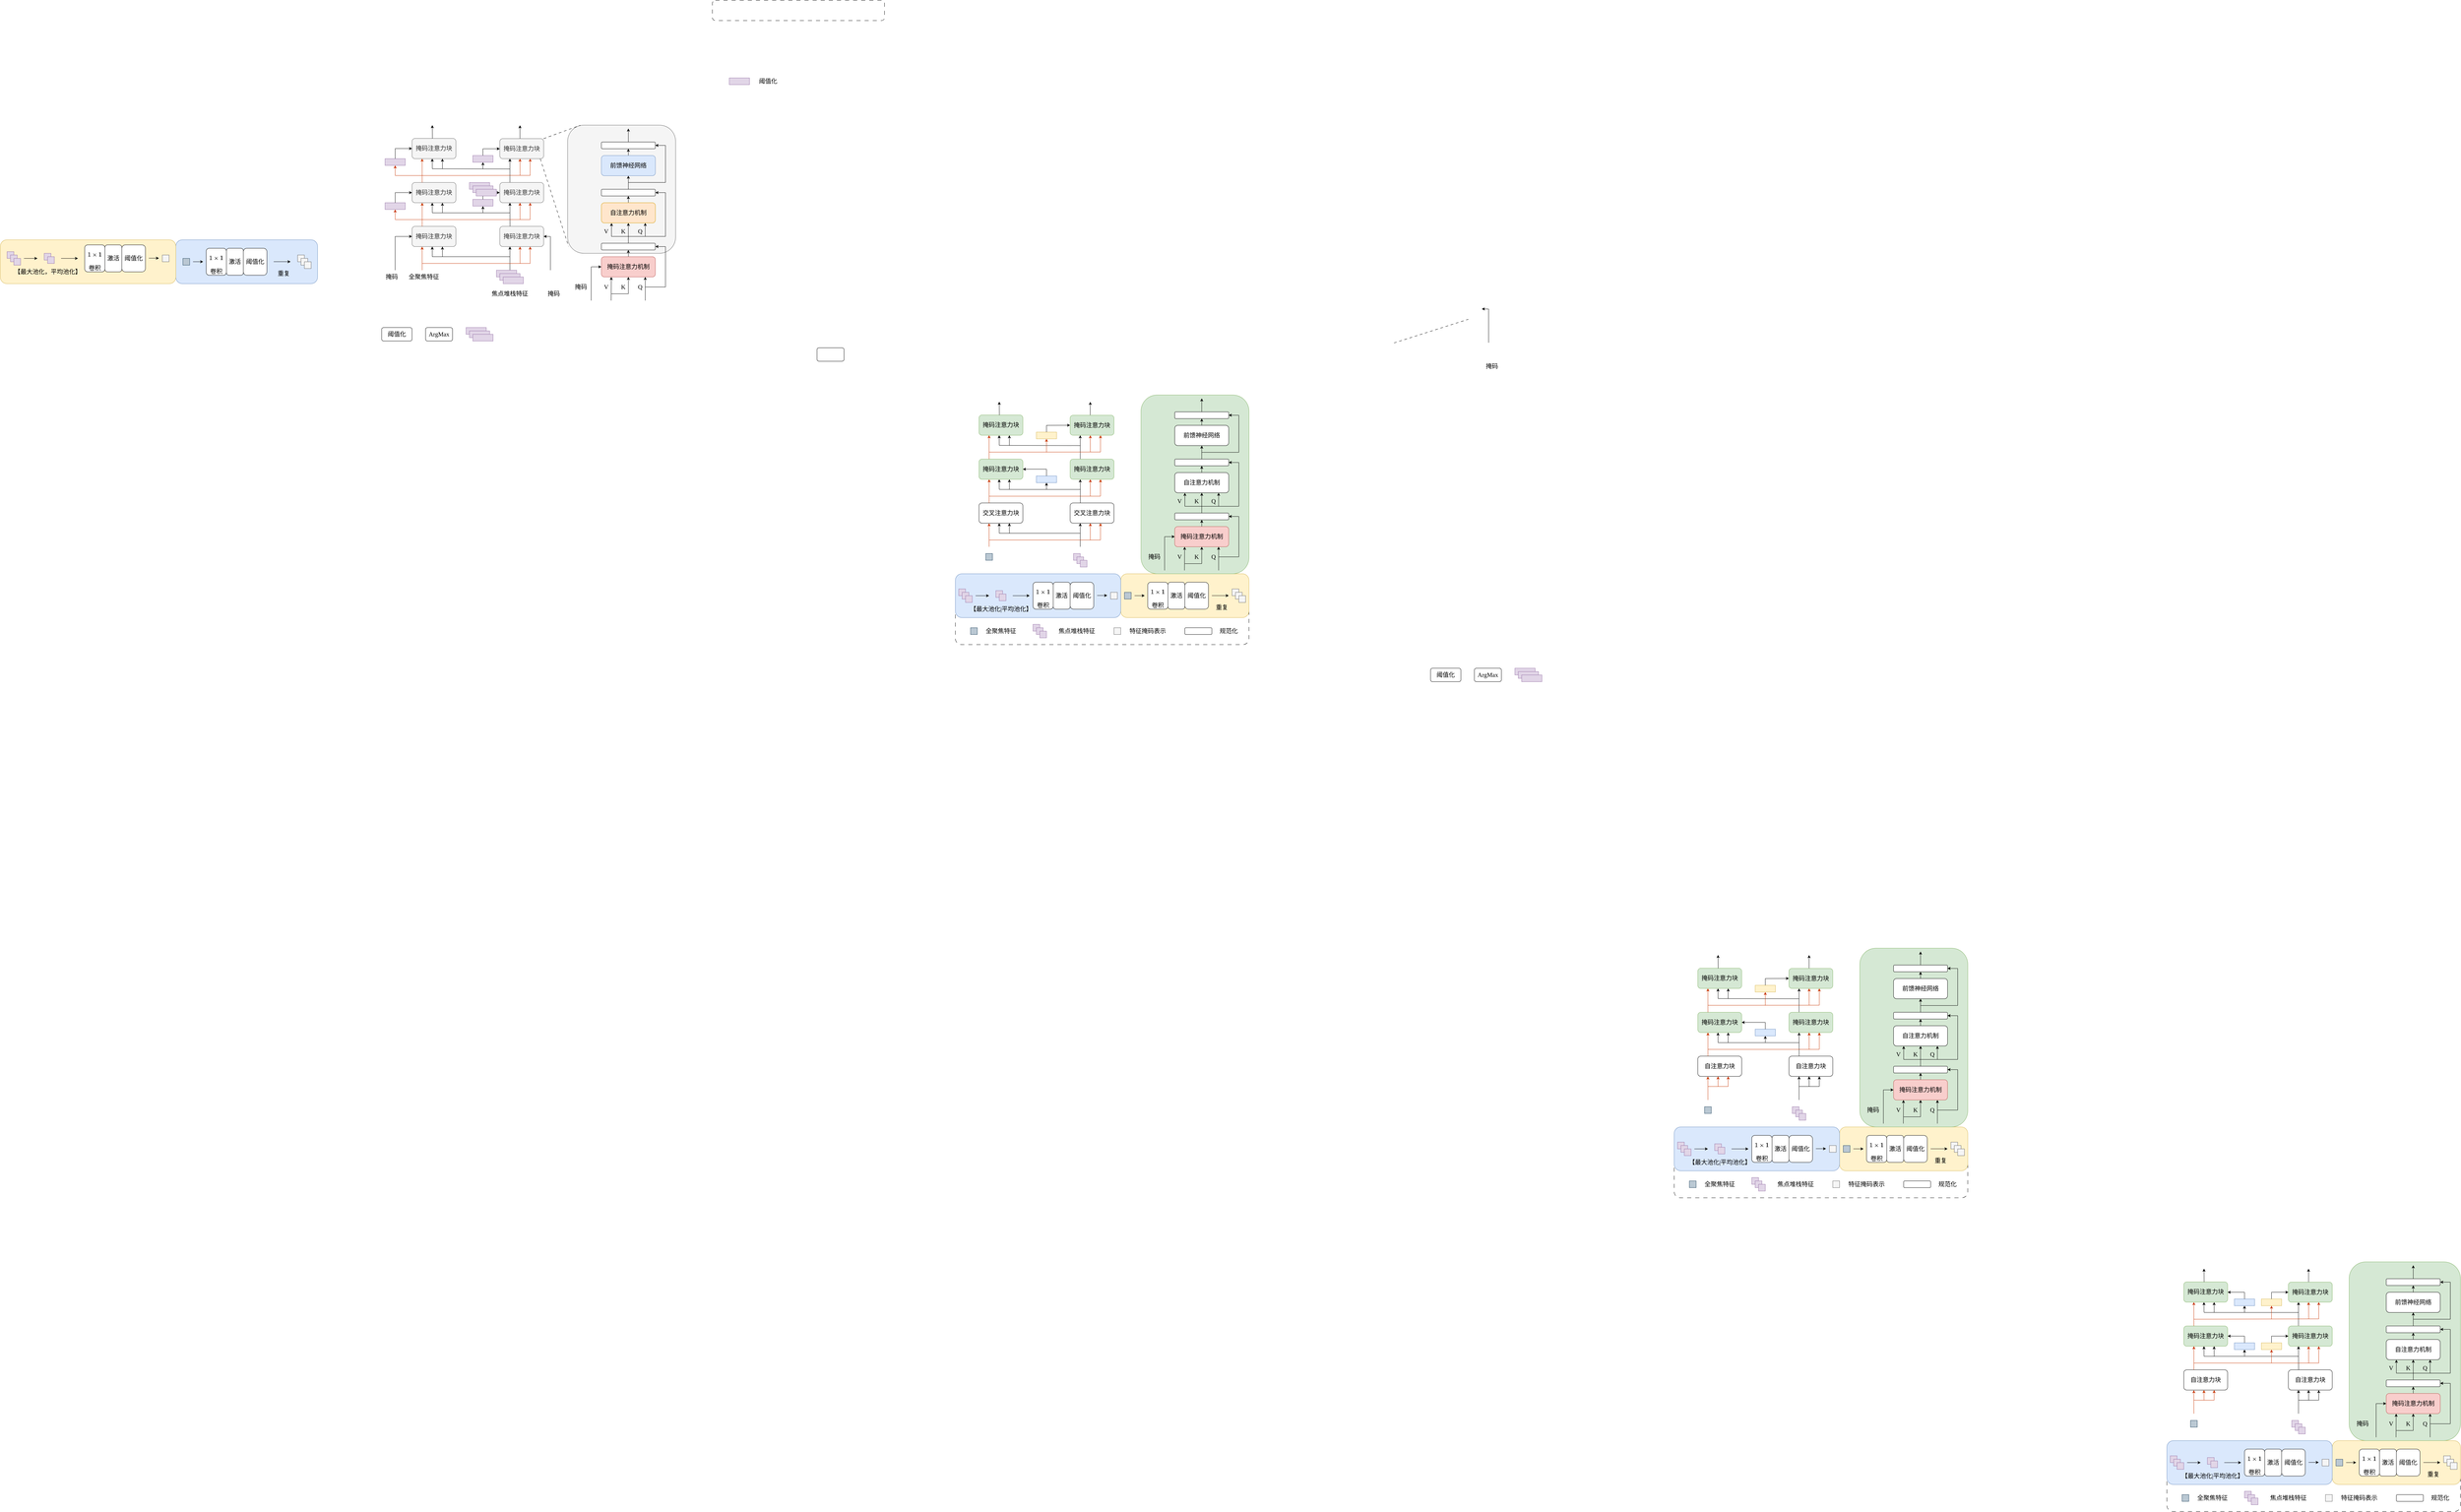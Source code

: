 <mxfile version="24.0.4" type="device">
  <diagram name="第 1 页" id="tPUv-ObyNFxrMytUGwdC">
    <mxGraphModel dx="3373" dy="2236" grid="1" gridSize="10" guides="1" tooltips="1" connect="1" arrows="1" fold="1" page="1" pageScale="1" pageWidth="827" pageHeight="1169" math="1" shadow="0">
      <root>
        <mxCell id="0" />
        <mxCell id="1" parent="0" />
        <mxCell id="K_DqN1NHe5rj3SUo-DVd-189" value="" style="rounded=1;whiteSpace=wrap;html=1;dashed=1;dashPattern=12 12;glass=0;shadow=0;textShadow=0;strokeWidth=1;perimeterSpacing=0;fontFamily=宋体;fontSize=18;" vertex="1" parent="1">
          <mxGeometry x="1570" y="1460" width="870" height="120" as="geometry" />
        </mxCell>
        <mxCell id="K_DqN1NHe5rj3SUo-DVd-146" value="" style="rounded=1;whiteSpace=wrap;html=1;fillColor=#fff2cc;strokeColor=#d6b656;fontFamily=宋体;fontSize=18;" vertex="1" parent="1">
          <mxGeometry x="2060" y="1370" width="380" height="130" as="geometry" />
        </mxCell>
        <mxCell id="K_DqN1NHe5rj3SUo-DVd-147" value="" style="rounded=1;whiteSpace=wrap;html=1;fillColor=#dae8fc;strokeColor=#6c8ebf;fontFamily=宋体;fontSize=18;" vertex="1" parent="1">
          <mxGeometry x="1570" y="1370" width="490" height="130" as="geometry" />
        </mxCell>
        <mxCell id="PsBf7t6f1W8ZfeGcRevo-104" value="" style="rounded=1;whiteSpace=wrap;html=1;fillColor=#f5f5f5;strokeColor=#666666;fontColor=#333333;fontFamily=宋体;fontSize=18;" parent="1" vertex="1">
          <mxGeometry x="421" y="40" width="320" height="380" as="geometry" />
        </mxCell>
        <mxCell id="_C3OWYetgouo5sa9Wv9i-31" style="edgeStyle=orthogonalEdgeStyle;rounded=0;orthogonalLoop=1;jettySize=auto;html=1;entryX=0.5;entryY=1;entryDx=0;entryDy=0;fontFamily=宋体;fontSize=18;" parent="1" source="_C3OWYetgouo5sa9Wv9i-1" target="_C3OWYetgouo5sa9Wv9i-5" edge="1">
          <mxGeometry relative="1" as="geometry" />
        </mxCell>
        <mxCell id="_C3OWYetgouo5sa9Wv9i-1" value="" style="rounded=1;whiteSpace=wrap;html=1;fontFamily=宋体;fontSize=18;" parent="1" vertex="1">
          <mxGeometry x="521" y="230" width="160" height="20" as="geometry" />
        </mxCell>
        <mxCell id="_C3OWYetgouo5sa9Wv9i-30" style="edgeStyle=orthogonalEdgeStyle;rounded=0;orthogonalLoop=1;jettySize=auto;html=1;exitX=0.5;exitY=0;exitDx=0;exitDy=0;entryX=0.5;entryY=1;entryDx=0;entryDy=0;fontFamily=宋体;fontSize=18;" parent="1" source="_C3OWYetgouo5sa9Wv9i-2" target="_C3OWYetgouo5sa9Wv9i-1" edge="1">
          <mxGeometry relative="1" as="geometry" />
        </mxCell>
        <mxCell id="_C3OWYetgouo5sa9Wv9i-2" value="自注意力机制" style="rounded=1;whiteSpace=wrap;html=1;fillColor=#ffe6cc;strokeColor=#d79b00;fontFamily=宋体;fontSize=18;" parent="1" vertex="1">
          <mxGeometry x="521" y="270" width="160" height="60" as="geometry" />
        </mxCell>
        <mxCell id="_C3OWYetgouo5sa9Wv9i-14" style="edgeStyle=orthogonalEdgeStyle;rounded=0;orthogonalLoop=1;jettySize=auto;html=1;entryX=0.5;entryY=1;entryDx=0;entryDy=0;fontFamily=宋体;fontSize=18;" parent="1" source="_C3OWYetgouo5sa9Wv9i-3" target="_C3OWYetgouo5sa9Wv9i-2" edge="1">
          <mxGeometry relative="1" as="geometry" />
        </mxCell>
        <mxCell id="_C3OWYetgouo5sa9Wv9i-3" value="" style="rounded=1;whiteSpace=wrap;html=1;fontFamily=宋体;fontSize=18;" parent="1" vertex="1">
          <mxGeometry x="521" y="390" width="160" height="20" as="geometry" />
        </mxCell>
        <mxCell id="_C3OWYetgouo5sa9Wv9i-13" style="edgeStyle=orthogonalEdgeStyle;rounded=0;orthogonalLoop=1;jettySize=auto;html=1;entryX=0.5;entryY=1;entryDx=0;entryDy=0;fontFamily=宋体;fontSize=18;" parent="1" source="_C3OWYetgouo5sa9Wv9i-4" target="_C3OWYetgouo5sa9Wv9i-3" edge="1">
          <mxGeometry relative="1" as="geometry" />
        </mxCell>
        <mxCell id="_C3OWYetgouo5sa9Wv9i-4" value="掩码注意力机制" style="rounded=1;whiteSpace=wrap;html=1;fillColor=#f8cecc;strokeColor=#b85450;fontFamily=宋体;fontSize=18;" parent="1" vertex="1">
          <mxGeometry x="521" y="430" width="160" height="60" as="geometry" />
        </mxCell>
        <mxCell id="_C3OWYetgouo5sa9Wv9i-33" style="edgeStyle=orthogonalEdgeStyle;rounded=0;orthogonalLoop=1;jettySize=auto;html=1;entryX=0.5;entryY=1;entryDx=0;entryDy=0;fontFamily=宋体;fontSize=18;" parent="1" source="_C3OWYetgouo5sa9Wv9i-5" target="_C3OWYetgouo5sa9Wv9i-25" edge="1">
          <mxGeometry relative="1" as="geometry" />
        </mxCell>
        <mxCell id="_C3OWYetgouo5sa9Wv9i-5" value="前馈神经网络" style="rounded=1;whiteSpace=wrap;html=1;fillColor=#dae8fc;strokeColor=#6c8ebf;fontFamily=宋体;fontSize=18;" parent="1" vertex="1">
          <mxGeometry x="521" y="130" width="160" height="60" as="geometry" />
        </mxCell>
        <mxCell id="_C3OWYetgouo5sa9Wv9i-6" value="" style="rounded=1;whiteSpace=wrap;html=1;fontFamily=宋体;fontSize=18;" parent="1" vertex="1">
          <mxGeometry x="2250" y="1530" width="80" height="20" as="geometry" />
        </mxCell>
        <mxCell id="_C3OWYetgouo5sa9Wv9i-7" value="" style="rounded=1;whiteSpace=wrap;html=1;fontFamily=宋体;fontSize=18;" parent="1" vertex="1">
          <mxGeometry x="1160" y="700" width="80" height="40" as="geometry" />
        </mxCell>
        <mxCell id="_C3OWYetgouo5sa9Wv9i-9" value="" style="endArrow=classic;html=1;rounded=0;entryX=0.5;entryY=1;entryDx=0;entryDy=0;fontFamily=宋体;fontSize=18;" parent="1" target="_C3OWYetgouo5sa9Wv9i-4" edge="1">
          <mxGeometry width="50" height="50" relative="1" as="geometry">
            <mxPoint x="601" y="540" as="sourcePoint" />
            <mxPoint x="571" y="500" as="targetPoint" />
          </mxGeometry>
        </mxCell>
        <mxCell id="_C3OWYetgouo5sa9Wv9i-10" value="" style="endArrow=classic;html=1;rounded=0;entryX=0.184;entryY=1.003;entryDx=0;entryDy=0;fontFamily=宋体;fontSize=18;entryPerimeter=0;" parent="1" edge="1" target="_C3OWYetgouo5sa9Wv9i-4">
          <mxGeometry width="50" height="50" relative="1" as="geometry">
            <mxPoint x="550" y="560" as="sourcePoint" />
            <mxPoint x="551" y="490" as="targetPoint" />
          </mxGeometry>
        </mxCell>
        <mxCell id="_C3OWYetgouo5sa9Wv9i-11" value="" style="endArrow=classic;html=1;rounded=0;entryX=0.5;entryY=1;entryDx=0;entryDy=0;fontFamily=宋体;fontSize=18;" parent="1" edge="1">
          <mxGeometry width="50" height="50" relative="1" as="geometry">
            <mxPoint x="651" y="560" as="sourcePoint" />
            <mxPoint x="651" y="490" as="targetPoint" />
          </mxGeometry>
        </mxCell>
        <mxCell id="_C3OWYetgouo5sa9Wv9i-12" value="" style="endArrow=none;html=1;rounded=0;fontFamily=宋体;fontSize=18;" parent="1" edge="1">
          <mxGeometry width="50" height="50" relative="1" as="geometry">
            <mxPoint x="551" y="540" as="sourcePoint" />
            <mxPoint x="601" y="540" as="targetPoint" />
          </mxGeometry>
        </mxCell>
        <mxCell id="_C3OWYetgouo5sa9Wv9i-15" value="" style="endArrow=none;html=1;rounded=0;fontFamily=宋体;fontSize=18;" parent="1" edge="1">
          <mxGeometry width="50" height="50" relative="1" as="geometry">
            <mxPoint x="711" y="370" as="sourcePoint" />
            <mxPoint x="551" y="370" as="targetPoint" />
          </mxGeometry>
        </mxCell>
        <mxCell id="_C3OWYetgouo5sa9Wv9i-16" value="" style="endArrow=none;html=1;rounded=0;fontFamily=宋体;fontSize=18;" parent="1" edge="1">
          <mxGeometry width="50" height="50" relative="1" as="geometry">
            <mxPoint x="651" y="520" as="sourcePoint" />
            <mxPoint x="711" y="520" as="targetPoint" />
          </mxGeometry>
        </mxCell>
        <mxCell id="_C3OWYetgouo5sa9Wv9i-17" value="" style="endArrow=none;html=1;rounded=0;fontFamily=宋体;fontSize=18;" parent="1" edge="1">
          <mxGeometry width="50" height="50" relative="1" as="geometry">
            <mxPoint x="711" y="520" as="sourcePoint" />
            <mxPoint x="711" y="400" as="targetPoint" />
          </mxGeometry>
        </mxCell>
        <mxCell id="_C3OWYetgouo5sa9Wv9i-18" value="" style="endArrow=classic;html=1;rounded=0;entryX=1;entryY=0.5;entryDx=0;entryDy=0;fontFamily=宋体;fontSize=18;" parent="1" target="_C3OWYetgouo5sa9Wv9i-3" edge="1">
          <mxGeometry width="50" height="50" relative="1" as="geometry">
            <mxPoint x="711" y="400" as="sourcePoint" />
            <mxPoint x="721" y="380" as="targetPoint" />
          </mxGeometry>
        </mxCell>
        <mxCell id="_C3OWYetgouo5sa9Wv9i-19" value="" style="endArrow=classic;html=1;rounded=0;entryX=0.188;entryY=1.006;entryDx=0;entryDy=0;entryPerimeter=0;fontFamily=宋体;fontSize=18;" parent="1" target="_C3OWYetgouo5sa9Wv9i-2" edge="1">
          <mxGeometry width="50" height="50" relative="1" as="geometry">
            <mxPoint x="551" y="370" as="sourcePoint" />
            <mxPoint x="551" y="330" as="targetPoint" />
          </mxGeometry>
        </mxCell>
        <mxCell id="_C3OWYetgouo5sa9Wv9i-20" value="" style="endArrow=classic;html=1;rounded=0;fontFamily=宋体;fontSize=18;" parent="1" edge="1">
          <mxGeometry width="50" height="50" relative="1" as="geometry">
            <mxPoint x="651" y="370" as="sourcePoint" />
            <mxPoint x="651" y="330" as="targetPoint" />
          </mxGeometry>
        </mxCell>
        <mxCell id="_C3OWYetgouo5sa9Wv9i-21" value="" style="endArrow=classic;html=1;rounded=0;entryX=0;entryY=0.5;entryDx=0;entryDy=0;fontFamily=宋体;fontSize=18;" parent="1" target="_C3OWYetgouo5sa9Wv9i-4" edge="1">
          <mxGeometry width="50" height="50" relative="1" as="geometry">
            <mxPoint x="491" y="460" as="sourcePoint" />
            <mxPoint x="651" y="500" as="targetPoint" />
          </mxGeometry>
        </mxCell>
        <mxCell id="_C3OWYetgouo5sa9Wv9i-22" value="" style="endArrow=none;html=1;rounded=0;fontFamily=宋体;fontSize=18;" parent="1" edge="1">
          <mxGeometry width="50" height="50" relative="1" as="geometry">
            <mxPoint x="491" y="560" as="sourcePoint" />
            <mxPoint x="491" y="460" as="targetPoint" />
          </mxGeometry>
        </mxCell>
        <mxCell id="_C3OWYetgouo5sa9Wv9i-23" value="" style="endArrow=none;html=1;rounded=0;fontFamily=宋体;fontSize=18;" parent="1" edge="1">
          <mxGeometry width="50" height="50" relative="1" as="geometry">
            <mxPoint x="711" y="370" as="sourcePoint" />
            <mxPoint x="711" y="240" as="targetPoint" />
          </mxGeometry>
        </mxCell>
        <mxCell id="_C3OWYetgouo5sa9Wv9i-24" value="" style="endArrow=classic;html=1;rounded=0;entryX=1;entryY=0.5;entryDx=0;entryDy=0;fontFamily=宋体;fontSize=18;" parent="1" target="_C3OWYetgouo5sa9Wv9i-1" edge="1">
          <mxGeometry width="50" height="50" relative="1" as="geometry">
            <mxPoint x="711" y="240" as="sourcePoint" />
            <mxPoint x="671" y="200" as="targetPoint" />
          </mxGeometry>
        </mxCell>
        <mxCell id="_C3OWYetgouo5sa9Wv9i-25" value="" style="rounded=1;whiteSpace=wrap;html=1;fontFamily=宋体;fontSize=18;" parent="1" vertex="1">
          <mxGeometry x="521" y="90" width="160" height="20" as="geometry" />
        </mxCell>
        <mxCell id="_C3OWYetgouo5sa9Wv9i-26" value="" style="endArrow=classic;html=1;rounded=0;entryX=1;entryY=0.5;entryDx=0;entryDy=0;fontFamily=宋体;fontSize=18;" parent="1" target="_C3OWYetgouo5sa9Wv9i-25" edge="1">
          <mxGeometry width="50" height="50" relative="1" as="geometry">
            <mxPoint x="711" y="100" as="sourcePoint" />
            <mxPoint x="671" y="160" as="targetPoint" />
          </mxGeometry>
        </mxCell>
        <mxCell id="_C3OWYetgouo5sa9Wv9i-27" value="" style="endArrow=classic;html=1;rounded=0;exitX=0.5;exitY=0;exitDx=0;exitDy=0;fontFamily=宋体;fontSize=18;" parent="1" source="_C3OWYetgouo5sa9Wv9i-25" edge="1">
          <mxGeometry width="50" height="50" relative="1" as="geometry">
            <mxPoint x="611" y="200" as="sourcePoint" />
            <mxPoint x="601" y="50" as="targetPoint" />
          </mxGeometry>
        </mxCell>
        <mxCell id="_C3OWYetgouo5sa9Wv9i-28" value="" style="endArrow=none;html=1;rounded=0;fontFamily=宋体;fontSize=18;" parent="1" edge="1">
          <mxGeometry width="50" height="50" relative="1" as="geometry">
            <mxPoint x="711" y="210" as="sourcePoint" />
            <mxPoint x="711" y="100" as="targetPoint" />
          </mxGeometry>
        </mxCell>
        <mxCell id="_C3OWYetgouo5sa9Wv9i-32" value="" style="endArrow=none;html=1;rounded=0;fontFamily=宋体;fontSize=18;" parent="1" edge="1">
          <mxGeometry width="50" height="50" relative="1" as="geometry">
            <mxPoint x="601" y="210" as="sourcePoint" />
            <mxPoint x="711" y="210" as="targetPoint" />
          </mxGeometry>
        </mxCell>
        <mxCell id="_C3OWYetgouo5sa9Wv9i-35" value="Q" style="text;html=1;strokeColor=none;fillColor=none;align=center;verticalAlign=middle;whiteSpace=wrap;rounded=0;fontFamily=宋体;fontSize=18;" parent="1" vertex="1">
          <mxGeometry x="621" y="500" width="30" height="40" as="geometry" />
        </mxCell>
        <mxCell id="_C3OWYetgouo5sa9Wv9i-36" value="K" style="text;html=1;strokeColor=none;fillColor=none;align=center;verticalAlign=middle;whiteSpace=wrap;rounded=0;fontFamily=宋体;fontSize=18;" parent="1" vertex="1">
          <mxGeometry x="571" y="500" width="30" height="40" as="geometry" />
        </mxCell>
        <mxCell id="_C3OWYetgouo5sa9Wv9i-37" value="V" style="text;html=1;strokeColor=none;fillColor=none;align=center;verticalAlign=middle;whiteSpace=wrap;rounded=0;fontFamily=宋体;fontSize=18;" parent="1" vertex="1">
          <mxGeometry x="521" y="500" width="29" height="40" as="geometry" />
        </mxCell>
        <mxCell id="_C3OWYetgouo5sa9Wv9i-38" value="Q" style="text;html=1;strokeColor=none;fillColor=none;align=center;verticalAlign=middle;whiteSpace=wrap;rounded=0;fontFamily=宋体;fontSize=18;" parent="1" vertex="1">
          <mxGeometry x="621" y="340" width="30" height="30" as="geometry" />
        </mxCell>
        <mxCell id="_C3OWYetgouo5sa9Wv9i-39" value="K" style="text;html=1;strokeColor=none;fillColor=none;align=center;verticalAlign=middle;whiteSpace=wrap;rounded=0;fontFamily=宋体;fontSize=18;" parent="1" vertex="1">
          <mxGeometry x="571" y="340" width="30" height="30" as="geometry" />
        </mxCell>
        <mxCell id="_C3OWYetgouo5sa9Wv9i-40" value="V" style="text;html=1;strokeColor=none;fillColor=none;align=center;verticalAlign=middle;whiteSpace=wrap;rounded=0;fontFamily=宋体;fontSize=18;" parent="1" vertex="1">
          <mxGeometry x="521" y="340" width="29" height="30" as="geometry" />
        </mxCell>
        <mxCell id="_C3OWYetgouo5sa9Wv9i-43" value="掩码" style="text;html=1;strokeColor=none;fillColor=none;align=center;verticalAlign=middle;whiteSpace=wrap;rounded=0;fontFamily=宋体;fontSize=18;" parent="1" vertex="1">
          <mxGeometry x="431" y="500" width="59" height="40" as="geometry" />
        </mxCell>
        <mxCell id="PsBf7t6f1W8ZfeGcRevo-37" value="掩码注意力块" style="rounded=1;whiteSpace=wrap;html=1;fillColor=#f5f5f5;strokeColor=#666666;fontColor=#333333;fontFamily=宋体;fontSize=18;" parent="1" vertex="1">
          <mxGeometry x="-40" y="340" width="130" height="60" as="geometry" />
        </mxCell>
        <mxCell id="PsBf7t6f1W8ZfeGcRevo-38" value="掩码注意力块" style="rounded=1;whiteSpace=wrap;html=1;fillColor=#f5f5f5;strokeColor=#666666;fontColor=#333333;fontFamily=宋体;fontSize=18;" parent="1" vertex="1">
          <mxGeometry x="220" y="340" width="130" height="60" as="geometry" />
        </mxCell>
        <mxCell id="PsBf7t6f1W8ZfeGcRevo-39" value="全聚焦特征" style="text;html=1;align=center;verticalAlign=middle;whiteSpace=wrap;rounded=0;fontFamily=宋体;fontSize=18;" parent="1" vertex="1">
          <mxGeometry x="-60" y="470" width="110" height="40" as="geometry" />
        </mxCell>
        <mxCell id="PsBf7t6f1W8ZfeGcRevo-40" value="焦点堆栈特征" style="text;html=1;align=center;verticalAlign=middle;whiteSpace=wrap;rounded=0;fontFamily=宋体;fontSize=18;" parent="1" vertex="1">
          <mxGeometry x="180" y="520" width="140" height="40" as="geometry" />
        </mxCell>
        <mxCell id="PsBf7t6f1W8ZfeGcRevo-41" value="掩码注意力块" style="rounded=1;whiteSpace=wrap;html=1;fillColor=#f5f5f5;strokeColor=#666666;fontColor=#333333;fontFamily=宋体;fontSize=18;" parent="1" vertex="1">
          <mxGeometry x="-40" y="210" width="130" height="60" as="geometry" />
        </mxCell>
        <mxCell id="PsBf7t6f1W8ZfeGcRevo-42" value="掩码注意力块" style="rounded=1;whiteSpace=wrap;html=1;fillColor=#f5f5f5;strokeColor=#666666;fontColor=#333333;fontFamily=宋体;fontSize=18;" parent="1" vertex="1">
          <mxGeometry x="220" y="210" width="130" height="60" as="geometry" />
        </mxCell>
        <mxCell id="PsBf7t6f1W8ZfeGcRevo-43" value="掩码注意力块" style="rounded=1;whiteSpace=wrap;html=1;fillColor=#f5f5f5;strokeColor=#666666;fontColor=#333333;fontFamily=宋体;fontSize=18;" parent="1" vertex="1">
          <mxGeometry x="-40" y="79.41" width="130" height="60" as="geometry" />
        </mxCell>
        <mxCell id="PsBf7t6f1W8ZfeGcRevo-44" value="掩码注意力块" style="rounded=1;whiteSpace=wrap;html=1;fillColor=#f5f5f5;strokeColor=#666666;fontColor=#333333;fontFamily=宋体;fontSize=18;" parent="1" vertex="1">
          <mxGeometry x="220" y="80" width="130" height="59.41" as="geometry" />
        </mxCell>
        <mxCell id="PsBf7t6f1W8ZfeGcRevo-45" value="" style="endArrow=classic;html=1;rounded=0;entryX=0.23;entryY=1.004;entryDx=0;entryDy=0;fillColor=#fa6800;strokeColor=#C73500;fontFamily=宋体;fontSize=18;entryPerimeter=0;" parent="1" target="PsBf7t6f1W8ZfeGcRevo-37" edge="1">
          <mxGeometry width="50" height="50" relative="1" as="geometry">
            <mxPoint x="-10" y="470" as="sourcePoint" />
            <mxPoint x="110" y="400" as="targetPoint" />
          </mxGeometry>
        </mxCell>
        <mxCell id="PsBf7t6f1W8ZfeGcRevo-46" value="" style="endArrow=classic;html=1;rounded=0;entryX=0.25;entryY=1;entryDx=0;entryDy=0;fontFamily=宋体;fontSize=18;" parent="1" edge="1">
          <mxGeometry width="50" height="50" relative="1" as="geometry">
            <mxPoint x="20" y="430" as="sourcePoint" />
            <mxPoint x="19.86" y="400" as="targetPoint" />
          </mxGeometry>
        </mxCell>
        <mxCell id="PsBf7t6f1W8ZfeGcRevo-47" value="" style="endArrow=classic;html=1;rounded=0;entryX=0.25;entryY=1;entryDx=0;entryDy=0;fontFamily=宋体;fontSize=18;" parent="1" edge="1">
          <mxGeometry width="50" height="50" relative="1" as="geometry">
            <mxPoint x="50" y="430" as="sourcePoint" />
            <mxPoint x="50" y="400" as="targetPoint" />
          </mxGeometry>
        </mxCell>
        <mxCell id="PsBf7t6f1W8ZfeGcRevo-48" value="" style="endArrow=classic;html=1;rounded=0;entryX=0.25;entryY=1;entryDx=0;entryDy=0;fontFamily=宋体;fontSize=18;" parent="1" edge="1">
          <mxGeometry width="50" height="50" relative="1" as="geometry">
            <mxPoint x="250" y="470" as="sourcePoint" />
            <mxPoint x="250" y="400" as="targetPoint" />
          </mxGeometry>
        </mxCell>
        <mxCell id="PsBf7t6f1W8ZfeGcRevo-49" value="" style="endArrow=classic;html=1;rounded=0;entryX=0.25;entryY=1;entryDx=0;entryDy=0;fillColor=#fa6800;strokeColor=#C73500;fontFamily=宋体;fontSize=18;" parent="1" edge="1">
          <mxGeometry width="50" height="50" relative="1" as="geometry">
            <mxPoint x="280" y="450" as="sourcePoint" />
            <mxPoint x="279.86" y="400" as="targetPoint" />
          </mxGeometry>
        </mxCell>
        <mxCell id="PsBf7t6f1W8ZfeGcRevo-50" value="" style="endArrow=classic;html=1;rounded=0;entryX=0.25;entryY=1;entryDx=0;entryDy=0;fillColor=#fa6800;strokeColor=#C73500;fontFamily=宋体;fontSize=18;" parent="1" edge="1">
          <mxGeometry width="50" height="50" relative="1" as="geometry">
            <mxPoint x="310" y="450" as="sourcePoint" />
            <mxPoint x="310" y="400" as="targetPoint" />
          </mxGeometry>
        </mxCell>
        <mxCell id="PsBf7t6f1W8ZfeGcRevo-51" value="" style="endArrow=none;html=1;rounded=0;fontFamily=宋体;fontSize=18;" parent="1" edge="1">
          <mxGeometry width="50" height="50" relative="1" as="geometry">
            <mxPoint x="20" y="430" as="sourcePoint" />
            <mxPoint x="250" y="430" as="targetPoint" />
          </mxGeometry>
        </mxCell>
        <mxCell id="PsBf7t6f1W8ZfeGcRevo-52" value="" style="endArrow=none;html=1;rounded=0;fillColor=#fa6800;strokeColor=#C73500;fontFamily=宋体;fontSize=18;" parent="1" edge="1">
          <mxGeometry width="50" height="50" relative="1" as="geometry">
            <mxPoint x="-10" y="450" as="sourcePoint" />
            <mxPoint x="310" y="450" as="targetPoint" />
          </mxGeometry>
        </mxCell>
        <mxCell id="PsBf7t6f1W8ZfeGcRevo-53" value="" style="endArrow=classic;html=1;rounded=0;entryX=0.231;entryY=1;entryDx=0;entryDy=0;exitX=0.231;exitY=-0.002;exitDx=0;exitDy=0;fillColor=#fa6800;strokeColor=#C73500;fontFamily=宋体;fontSize=18;exitPerimeter=0;entryPerimeter=0;" parent="1" source="PsBf7t6f1W8ZfeGcRevo-37" target="PsBf7t6f1W8ZfeGcRevo-41" edge="1">
          <mxGeometry width="50" height="50" relative="1" as="geometry">
            <mxPoint x="-10" y="340" as="sourcePoint" />
            <mxPoint x="-10" y="270" as="targetPoint" />
          </mxGeometry>
        </mxCell>
        <mxCell id="PsBf7t6f1W8ZfeGcRevo-54" value="" style="endArrow=classic;html=1;rounded=0;entryX=0.25;entryY=1;entryDx=0;entryDy=0;fontFamily=宋体;fontSize=18;" parent="1" edge="1">
          <mxGeometry width="50" height="50" relative="1" as="geometry">
            <mxPoint x="20" y="300" as="sourcePoint" />
            <mxPoint x="19.86" y="270" as="targetPoint" />
          </mxGeometry>
        </mxCell>
        <mxCell id="PsBf7t6f1W8ZfeGcRevo-55" value="" style="endArrow=classic;html=1;rounded=0;entryX=0.25;entryY=1;entryDx=0;entryDy=0;fontFamily=宋体;fontSize=18;" parent="1" edge="1">
          <mxGeometry width="50" height="50" relative="1" as="geometry">
            <mxPoint x="50" y="300" as="sourcePoint" />
            <mxPoint x="50" y="270" as="targetPoint" />
          </mxGeometry>
        </mxCell>
        <mxCell id="PsBf7t6f1W8ZfeGcRevo-56" value="" style="endArrow=classic;html=1;rounded=0;entryX=0.25;entryY=1;entryDx=0;entryDy=0;exitX=0.233;exitY=-0.006;exitDx=0;exitDy=0;fontFamily=宋体;fontSize=18;exitPerimeter=0;" parent="1" source="PsBf7t6f1W8ZfeGcRevo-38" edge="1">
          <mxGeometry width="50" height="50" relative="1" as="geometry">
            <mxPoint x="250" y="340" as="sourcePoint" />
            <mxPoint x="250" y="270" as="targetPoint" />
          </mxGeometry>
        </mxCell>
        <mxCell id="PsBf7t6f1W8ZfeGcRevo-57" value="" style="endArrow=classic;html=1;rounded=0;entryX=0.25;entryY=1;entryDx=0;entryDy=0;fillColor=#fa6800;strokeColor=#C73500;fontFamily=宋体;fontSize=18;" parent="1" edge="1">
          <mxGeometry width="50" height="50" relative="1" as="geometry">
            <mxPoint x="280" y="320" as="sourcePoint" />
            <mxPoint x="279.86" y="270" as="targetPoint" />
          </mxGeometry>
        </mxCell>
        <mxCell id="PsBf7t6f1W8ZfeGcRevo-58" value="" style="endArrow=classic;html=1;rounded=0;entryX=0.25;entryY=1;entryDx=0;entryDy=0;fillColor=#fa6800;strokeColor=#C73500;fontFamily=宋体;fontSize=18;" parent="1" edge="1">
          <mxGeometry width="50" height="50" relative="1" as="geometry">
            <mxPoint x="310" y="320" as="sourcePoint" />
            <mxPoint x="310" y="270" as="targetPoint" />
          </mxGeometry>
        </mxCell>
        <mxCell id="PsBf7t6f1W8ZfeGcRevo-59" value="" style="endArrow=none;html=1;rounded=0;fontFamily=宋体;fontSize=18;" parent="1" edge="1">
          <mxGeometry width="50" height="50" relative="1" as="geometry">
            <mxPoint x="20" y="300" as="sourcePoint" />
            <mxPoint x="250" y="300" as="targetPoint" />
          </mxGeometry>
        </mxCell>
        <mxCell id="PsBf7t6f1W8ZfeGcRevo-60" value="" style="endArrow=none;html=1;rounded=0;fillColor=#fa6800;strokeColor=#C73500;fontFamily=宋体;fontSize=18;" parent="1" edge="1">
          <mxGeometry width="50" height="50" relative="1" as="geometry">
            <mxPoint x="-10" y="320" as="sourcePoint" />
            <mxPoint x="310" y="320" as="targetPoint" />
          </mxGeometry>
        </mxCell>
        <mxCell id="PsBf7t6f1W8ZfeGcRevo-61" value="" style="endArrow=classic;html=1;rounded=0;entryX=0.23;entryY=0.999;entryDx=0;entryDy=0;exitX=0.25;exitY=0;exitDx=0;exitDy=0;fillColor=#fa6800;strokeColor=#C73500;fontFamily=宋体;fontSize=18;entryPerimeter=0;" parent="1" target="PsBf7t6f1W8ZfeGcRevo-43" edge="1">
          <mxGeometry width="50" height="50" relative="1" as="geometry">
            <mxPoint x="-10" y="210" as="sourcePoint" />
            <mxPoint x="-10" y="130" as="targetPoint" />
          </mxGeometry>
        </mxCell>
        <mxCell id="PsBf7t6f1W8ZfeGcRevo-62" value="" style="endArrow=classic;html=1;rounded=0;entryX=0.25;entryY=1;entryDx=0;entryDy=0;fontFamily=宋体;fontSize=18;" parent="1" edge="1">
          <mxGeometry width="50" height="50" relative="1" as="geometry">
            <mxPoint x="20" y="169.41" as="sourcePoint" />
            <mxPoint x="19.86" y="139.41" as="targetPoint" />
          </mxGeometry>
        </mxCell>
        <mxCell id="PsBf7t6f1W8ZfeGcRevo-63" value="" style="endArrow=classic;html=1;rounded=0;entryX=0.25;entryY=1;entryDx=0;entryDy=0;fontFamily=宋体;fontSize=18;" parent="1" edge="1">
          <mxGeometry width="50" height="50" relative="1" as="geometry">
            <mxPoint x="50" y="169.41" as="sourcePoint" />
            <mxPoint x="50" y="139.41" as="targetPoint" />
          </mxGeometry>
        </mxCell>
        <mxCell id="PsBf7t6f1W8ZfeGcRevo-64" value="" style="endArrow=classic;html=1;rounded=0;exitX=0.25;exitY=0;exitDx=0;exitDy=0;fontFamily=宋体;fontSize=18;" parent="1" edge="1">
          <mxGeometry width="50" height="50" relative="1" as="geometry">
            <mxPoint x="250" y="209.41" as="sourcePoint" />
            <mxPoint x="250" y="139.41" as="targetPoint" />
          </mxGeometry>
        </mxCell>
        <mxCell id="PsBf7t6f1W8ZfeGcRevo-65" value="" style="endArrow=classic;html=1;rounded=0;entryX=0.25;entryY=1;entryDx=0;entryDy=0;fillColor=#fa6800;strokeColor=#C73500;fontFamily=宋体;fontSize=18;" parent="1" edge="1">
          <mxGeometry width="50" height="50" relative="1" as="geometry">
            <mxPoint x="280" y="189.41" as="sourcePoint" />
            <mxPoint x="279.86" y="139.41" as="targetPoint" />
          </mxGeometry>
        </mxCell>
        <mxCell id="PsBf7t6f1W8ZfeGcRevo-66" value="" style="endArrow=classic;html=1;rounded=0;entryX=0.25;entryY=1;entryDx=0;entryDy=0;fillColor=#fa6800;strokeColor=#C73500;fontFamily=宋体;fontSize=18;" parent="1" edge="1">
          <mxGeometry width="50" height="50" relative="1" as="geometry">
            <mxPoint x="310" y="189.41" as="sourcePoint" />
            <mxPoint x="310" y="139.41" as="targetPoint" />
          </mxGeometry>
        </mxCell>
        <mxCell id="PsBf7t6f1W8ZfeGcRevo-67" value="" style="endArrow=none;html=1;rounded=0;fontFamily=宋体;fontSize=18;" parent="1" edge="1">
          <mxGeometry width="50" height="50" relative="1" as="geometry">
            <mxPoint x="20" y="169.41" as="sourcePoint" />
            <mxPoint x="250" y="170" as="targetPoint" />
          </mxGeometry>
        </mxCell>
        <mxCell id="PsBf7t6f1W8ZfeGcRevo-68" value="" style="endArrow=none;html=1;rounded=0;fillColor=#fa6800;strokeColor=#C73500;fontFamily=宋体;fontSize=18;" parent="1" edge="1">
          <mxGeometry width="50" height="50" relative="1" as="geometry">
            <mxPoint x="-10" y="189.41" as="sourcePoint" />
            <mxPoint x="310" y="189" as="targetPoint" />
          </mxGeometry>
        </mxCell>
        <mxCell id="PsBf7t6f1W8ZfeGcRevo-71" value="" style="rounded=0;whiteSpace=wrap;html=1;fillColor=#e1d5e7;strokeColor=#9673a6;fontFamily=宋体;fontSize=18;" parent="1" vertex="1">
          <mxGeometry x="-120" y="270" width="60" height="20" as="geometry" />
        </mxCell>
        <mxCell id="PsBf7t6f1W8ZfeGcRevo-73" value="" style="endArrow=classic;html=1;rounded=0;entryX=0;entryY=0.5;entryDx=0;entryDy=0;fontFamily=宋体;fontSize=18;" parent="1" target="PsBf7t6f1W8ZfeGcRevo-37" edge="1">
          <mxGeometry width="50" height="50" relative="1" as="geometry">
            <mxPoint x="-90" y="370" as="sourcePoint" />
            <mxPoint y="380" as="targetPoint" />
          </mxGeometry>
        </mxCell>
        <mxCell id="PsBf7t6f1W8ZfeGcRevo-74" value="" style="endArrow=none;html=1;rounded=0;fontFamily=宋体;fontSize=18;" parent="1" edge="1">
          <mxGeometry width="50" height="50" relative="1" as="geometry">
            <mxPoint x="-90.14" y="470" as="sourcePoint" />
            <mxPoint x="-90.14" y="370" as="targetPoint" />
          </mxGeometry>
        </mxCell>
        <mxCell id="PsBf7t6f1W8ZfeGcRevo-75" value="" style="endArrow=classic;html=1;rounded=0;entryX=0.5;entryY=1;entryDx=0;entryDy=0;fillColor=#fa6800;strokeColor=#C73500;fontFamily=宋体;fontSize=18;" parent="1" target="PsBf7t6f1W8ZfeGcRevo-71" edge="1">
          <mxGeometry width="50" height="50" relative="1" as="geometry">
            <mxPoint x="-90" y="320" as="sourcePoint" />
            <mxPoint x="-70" y="320" as="targetPoint" />
          </mxGeometry>
        </mxCell>
        <mxCell id="PsBf7t6f1W8ZfeGcRevo-76" value="" style="endArrow=none;html=1;rounded=0;fillColor=#fa6800;strokeColor=#C73500;fontFamily=宋体;fontSize=18;" parent="1" edge="1">
          <mxGeometry width="50" height="50" relative="1" as="geometry">
            <mxPoint x="-90" y="320" as="sourcePoint" />
            <mxPoint x="-10" y="320" as="targetPoint" />
          </mxGeometry>
        </mxCell>
        <mxCell id="PsBf7t6f1W8ZfeGcRevo-77" value="" style="endArrow=none;html=1;rounded=0;exitX=0.5;exitY=0;exitDx=0;exitDy=0;fontFamily=宋体;fontSize=18;" parent="1" source="PsBf7t6f1W8ZfeGcRevo-71" edge="1">
          <mxGeometry width="50" height="50" relative="1" as="geometry">
            <mxPoint x="-140" y="250" as="sourcePoint" />
            <mxPoint x="-90" y="240" as="targetPoint" />
          </mxGeometry>
        </mxCell>
        <mxCell id="PsBf7t6f1W8ZfeGcRevo-78" value="" style="endArrow=classic;html=1;rounded=0;entryX=0;entryY=0.5;entryDx=0;entryDy=0;fontFamily=宋体;fontSize=18;" parent="1" target="PsBf7t6f1W8ZfeGcRevo-41" edge="1">
          <mxGeometry width="50" height="50" relative="1" as="geometry">
            <mxPoint x="-90" y="240" as="sourcePoint" />
            <mxPoint y="240" as="targetPoint" />
          </mxGeometry>
        </mxCell>
        <mxCell id="PsBf7t6f1W8ZfeGcRevo-79" value="掩码" style="text;html=1;align=center;verticalAlign=middle;whiteSpace=wrap;rounded=0;fontFamily=宋体;fontSize=18;" parent="1" vertex="1">
          <mxGeometry x="-140" y="470" width="80" height="40" as="geometry" />
        </mxCell>
        <mxCell id="PsBf7t6f1W8ZfeGcRevo-81" value="" style="rounded=0;whiteSpace=wrap;html=1;fillColor=#e1d5e7;strokeColor=#9673a6;fontFamily=宋体;fontSize=18;" parent="1" vertex="1">
          <mxGeometry x="-120" y="139.41" width="60" height="20" as="geometry" />
        </mxCell>
        <mxCell id="PsBf7t6f1W8ZfeGcRevo-82" value="" style="endArrow=classic;html=1;rounded=0;entryX=0.5;entryY=1;entryDx=0;entryDy=0;fillColor=#fa6800;strokeColor=#C73500;fontFamily=宋体;fontSize=18;" parent="1" target="PsBf7t6f1W8ZfeGcRevo-81" edge="1">
          <mxGeometry width="50" height="50" relative="1" as="geometry">
            <mxPoint x="-90" y="189.41" as="sourcePoint" />
            <mxPoint x="-70" y="189.41" as="targetPoint" />
          </mxGeometry>
        </mxCell>
        <mxCell id="PsBf7t6f1W8ZfeGcRevo-83" value="" style="endArrow=none;html=1;rounded=0;fillColor=#fa6800;strokeColor=#C73500;fontFamily=宋体;fontSize=18;" parent="1" edge="1">
          <mxGeometry width="50" height="50" relative="1" as="geometry">
            <mxPoint x="-90" y="189.41" as="sourcePoint" />
            <mxPoint x="-10" y="189.41" as="targetPoint" />
          </mxGeometry>
        </mxCell>
        <mxCell id="PsBf7t6f1W8ZfeGcRevo-84" value="" style="endArrow=none;html=1;rounded=0;exitX=0.5;exitY=0;exitDx=0;exitDy=0;fontFamily=宋体;fontSize=18;" parent="1" source="PsBf7t6f1W8ZfeGcRevo-81" edge="1">
          <mxGeometry width="50" height="50" relative="1" as="geometry">
            <mxPoint x="-140" y="119.41" as="sourcePoint" />
            <mxPoint x="-90" y="109.41" as="targetPoint" />
          </mxGeometry>
        </mxCell>
        <mxCell id="PsBf7t6f1W8ZfeGcRevo-85" value="" style="endArrow=classic;html=1;rounded=0;entryX=0;entryY=0.5;entryDx=0;entryDy=0;fontFamily=宋体;fontSize=18;" parent="1" edge="1">
          <mxGeometry width="50" height="50" relative="1" as="geometry">
            <mxPoint x="-90" y="109.41" as="sourcePoint" />
            <mxPoint x="-40" y="109.41" as="targetPoint" />
          </mxGeometry>
        </mxCell>
        <mxCell id="PsBf7t6f1W8ZfeGcRevo-86" value="" style="endArrow=classic;html=1;rounded=0;exitX=0.464;exitY=0.004;exitDx=0;exitDy=0;fontFamily=宋体;fontSize=18;exitPerimeter=0;" parent="1" source="PsBf7t6f1W8ZfeGcRevo-43" edge="1">
          <mxGeometry width="50" height="50" relative="1" as="geometry">
            <mxPoint x="80" y="270" as="sourcePoint" />
            <mxPoint x="20" y="40" as="targetPoint" />
          </mxGeometry>
        </mxCell>
        <mxCell id="PsBf7t6f1W8ZfeGcRevo-87" value="" style="endArrow=classic;html=1;rounded=0;exitX=0.5;exitY=0;exitDx=0;exitDy=0;fontFamily=宋体;fontSize=18;" parent="1" edge="1">
          <mxGeometry width="50" height="50" relative="1" as="geometry">
            <mxPoint x="279.76" y="79.41" as="sourcePoint" />
            <mxPoint x="279.76" y="40.41" as="targetPoint" />
          </mxGeometry>
        </mxCell>
        <mxCell id="PsBf7t6f1W8ZfeGcRevo-88" value="" style="rounded=0;whiteSpace=wrap;html=1;fillColor=#e1d5e7;strokeColor=#9673a6;fontFamily=宋体;fontSize=18;" parent="1" vertex="1">
          <mxGeometry x="140" y="130" width="60" height="20" as="geometry" />
        </mxCell>
        <mxCell id="PsBf7t6f1W8ZfeGcRevo-89" value="" style="endArrow=none;html=1;rounded=0;exitX=0.5;exitY=0;exitDx=0;exitDy=0;fontFamily=宋体;fontSize=18;" parent="1" source="PsBf7t6f1W8ZfeGcRevo-88" edge="1">
          <mxGeometry width="50" height="50" relative="1" as="geometry">
            <mxPoint x="120" y="120" as="sourcePoint" />
            <mxPoint x="170" y="110" as="targetPoint" />
          </mxGeometry>
        </mxCell>
        <mxCell id="PsBf7t6f1W8ZfeGcRevo-90" value="" style="endArrow=classic;html=1;rounded=0;fontFamily=宋体;fontSize=18;" parent="1" edge="1">
          <mxGeometry width="50" height="50" relative="1" as="geometry">
            <mxPoint x="170" y="110" as="sourcePoint" />
            <mxPoint x="220" y="110" as="targetPoint" />
          </mxGeometry>
        </mxCell>
        <mxCell id="PsBf7t6f1W8ZfeGcRevo-91" value="" style="rounded=0;whiteSpace=wrap;html=1;fillColor=#e1d5e7;strokeColor=#9673a6;fontFamily=宋体;fontSize=18;" parent="1" vertex="1">
          <mxGeometry x="140" y="260" width="60" height="20" as="geometry" />
        </mxCell>
        <mxCell id="PsBf7t6f1W8ZfeGcRevo-92" value="" style="endArrow=none;html=1;rounded=0;exitX=0.5;exitY=0;exitDx=0;exitDy=0;fontFamily=宋体;fontSize=18;" parent="1" source="PsBf7t6f1W8ZfeGcRevo-91" edge="1">
          <mxGeometry width="50" height="50" relative="1" as="geometry">
            <mxPoint x="350" y="250" as="sourcePoint" />
            <mxPoint x="170" y="240" as="targetPoint" />
          </mxGeometry>
        </mxCell>
        <mxCell id="PsBf7t6f1W8ZfeGcRevo-93" value="" style="endArrow=classic;html=1;rounded=0;fontFamily=宋体;fontSize=18;" parent="1" edge="1">
          <mxGeometry width="50" height="50" relative="1" as="geometry">
            <mxPoint x="170" y="240" as="sourcePoint" />
            <mxPoint x="220" y="240" as="targetPoint" />
          </mxGeometry>
        </mxCell>
        <mxCell id="PsBf7t6f1W8ZfeGcRevo-94" value="" style="endArrow=none;html=1;rounded=0;fontFamily=宋体;fontSize=18;" parent="1" edge="1">
          <mxGeometry width="50" height="50" relative="1" as="geometry">
            <mxPoint x="370" y="470" as="sourcePoint" />
            <mxPoint x="370" y="370" as="targetPoint" />
          </mxGeometry>
        </mxCell>
        <mxCell id="PsBf7t6f1W8ZfeGcRevo-95" value="掩码" style="text;html=1;align=center;verticalAlign=middle;whiteSpace=wrap;rounded=0;fontFamily=宋体;fontSize=18;" parent="1" vertex="1">
          <mxGeometry x="340" y="520" width="80" height="40" as="geometry" />
        </mxCell>
        <mxCell id="PsBf7t6f1W8ZfeGcRevo-96" value="" style="endArrow=classic;html=1;rounded=0;entryX=1;entryY=0.5;entryDx=0;entryDy=0;fontFamily=宋体;fontSize=18;" parent="1" target="PsBf7t6f1W8ZfeGcRevo-38" edge="1">
          <mxGeometry width="50" height="50" relative="1" as="geometry">
            <mxPoint x="370" y="370" as="sourcePoint" />
            <mxPoint x="420" y="420" as="targetPoint" />
          </mxGeometry>
        </mxCell>
        <mxCell id="PsBf7t6f1W8ZfeGcRevo-98" value="" style="endArrow=classic;html=1;rounded=0;entryX=0.5;entryY=1;entryDx=0;entryDy=0;fontFamily=宋体;fontSize=18;" parent="1" target="PsBf7t6f1W8ZfeGcRevo-88" edge="1">
          <mxGeometry width="50" height="50" relative="1" as="geometry">
            <mxPoint x="170" y="170" as="sourcePoint" />
            <mxPoint x="190" y="220" as="targetPoint" />
          </mxGeometry>
        </mxCell>
        <mxCell id="PsBf7t6f1W8ZfeGcRevo-99" value="" style="endArrow=classic;html=1;rounded=0;entryX=0.5;entryY=1;entryDx=0;entryDy=0;fontFamily=宋体;fontSize=18;" parent="1" target="PsBf7t6f1W8ZfeGcRevo-91" edge="1">
          <mxGeometry width="50" height="50" relative="1" as="geometry">
            <mxPoint x="170" y="300" as="sourcePoint" />
            <mxPoint x="190" y="360" as="targetPoint" />
          </mxGeometry>
        </mxCell>
        <mxCell id="PsBf7t6f1W8ZfeGcRevo-100" value="" style="rounded=1;whiteSpace=wrap;html=1;fillColor=none;dashed=1;dashPattern=12 12;fontFamily=宋体;fontSize=18;" parent="1" vertex="1">
          <mxGeometry x="850" y="-330" width="510" height="60" as="geometry" />
        </mxCell>
        <mxCell id="PsBf7t6f1W8ZfeGcRevo-101" value="" style="rounded=0;whiteSpace=wrap;html=1;fillColor=#e1d5e7;strokeColor=#9673a6;fontFamily=宋体;fontSize=18;" parent="1" vertex="1">
          <mxGeometry x="900" y="-100" width="60" height="20" as="geometry" />
        </mxCell>
        <mxCell id="PsBf7t6f1W8ZfeGcRevo-102" value="阈值化" style="text;html=1;align=center;verticalAlign=middle;whiteSpace=wrap;rounded=0;fontFamily=宋体;fontSize=18;" parent="1" vertex="1">
          <mxGeometry x="970" y="-110" width="90" height="40" as="geometry" />
        </mxCell>
        <mxCell id="PsBf7t6f1W8ZfeGcRevo-103" value="规范化" style="text;html=1;align=center;verticalAlign=middle;whiteSpace=wrap;rounded=0;fontFamily=宋体;fontSize=18;" parent="1" vertex="1">
          <mxGeometry x="2330" y="1520" width="100" height="40" as="geometry" />
        </mxCell>
        <mxCell id="PsBf7t6f1W8ZfeGcRevo-105" value="" style="endArrow=none;dashed=1;html=1;dashPattern=8 8;strokeWidth=1;rounded=0;entryX=0.117;entryY=0.001;entryDx=0;entryDy=0;entryPerimeter=0;exitX=1;exitY=0;exitDx=0;exitDy=0;fontFamily=宋体;fontSize=18;" parent="1" source="PsBf7t6f1W8ZfeGcRevo-44" target="PsBf7t6f1W8ZfeGcRevo-104" edge="1">
          <mxGeometry width="50" height="50" relative="1" as="geometry">
            <mxPoint x="380" y="370" as="sourcePoint" />
            <mxPoint x="430" y="320" as="targetPoint" />
          </mxGeometry>
        </mxCell>
        <mxCell id="PsBf7t6f1W8ZfeGcRevo-106" value="" style="endArrow=none;dashed=1;html=1;dashPattern=8 8;strokeWidth=1;rounded=0;entryX=0.009;entryY=0.946;entryDx=0;entryDy=0;entryPerimeter=0;fontFamily=宋体;fontSize=18;" parent="1" target="PsBf7t6f1W8ZfeGcRevo-104" edge="1">
          <mxGeometry width="50" height="50" relative="1" as="geometry">
            <mxPoint x="340" y="140" as="sourcePoint" />
            <mxPoint x="530" y="56" as="targetPoint" />
          </mxGeometry>
        </mxCell>
        <mxCell id="K_DqN1NHe5rj3SUo-DVd-1" value="" style="rounded=0;whiteSpace=wrap;html=1;fillColor=#e1d5e7;strokeColor=#9673a6;fontFamily=宋体;fontSize=18;" vertex="1" parent="1">
          <mxGeometry x="120" y="640" width="60" height="20" as="geometry" />
        </mxCell>
        <mxCell id="K_DqN1NHe5rj3SUo-DVd-2" value="" style="rounded=0;whiteSpace=wrap;html=1;fillColor=#e1d5e7;strokeColor=#9673a6;fontFamily=宋体;fontSize=18;" vertex="1" parent="1">
          <mxGeometry x="130" y="650" width="60" height="20" as="geometry" />
        </mxCell>
        <mxCell id="K_DqN1NHe5rj3SUo-DVd-3" value="" style="rounded=0;whiteSpace=wrap;html=1;fillColor=#e1d5e7;strokeColor=#9673a6;fontFamily=宋体;fontSize=18;" vertex="1" parent="1">
          <mxGeometry x="140" y="660" width="60" height="20" as="geometry" />
        </mxCell>
        <mxCell id="K_DqN1NHe5rj3SUo-DVd-4" value="ArgMax" style="rounded=1;whiteSpace=wrap;html=1;fontFamily=宋体;fontSize=18;" vertex="1" parent="1">
          <mxGeometry y="640" width="80" height="40" as="geometry" />
        </mxCell>
        <mxCell id="K_DqN1NHe5rj3SUo-DVd-5" value="阈值化" style="rounded=1;whiteSpace=wrap;html=1;fontFamily=宋体;fontSize=18;" vertex="1" parent="1">
          <mxGeometry x="-130" y="640" width="90" height="40" as="geometry" />
        </mxCell>
        <mxCell id="K_DqN1NHe5rj3SUo-DVd-6" value="" style="rounded=0;whiteSpace=wrap;html=1;fillColor=#e1d5e7;strokeColor=#9673a6;fontFamily=宋体;fontSize=18;" vertex="1" parent="1">
          <mxGeometry x="210" y="470" width="60" height="20" as="geometry" />
        </mxCell>
        <mxCell id="K_DqN1NHe5rj3SUo-DVd-7" value="" style="rounded=0;whiteSpace=wrap;html=1;fillColor=#e1d5e7;strokeColor=#9673a6;fontFamily=宋体;fontSize=18;" vertex="1" parent="1">
          <mxGeometry x="220" y="480" width="60" height="20" as="geometry" />
        </mxCell>
        <mxCell id="K_DqN1NHe5rj3SUo-DVd-8" value="" style="rounded=0;whiteSpace=wrap;html=1;fillColor=#e1d5e7;strokeColor=#9673a6;fontFamily=宋体;fontSize=18;" vertex="1" parent="1">
          <mxGeometry x="230" y="490" width="60" height="20" as="geometry" />
        </mxCell>
        <mxCell id="K_DqN1NHe5rj3SUo-DVd-9" value="" style="rounded=0;whiteSpace=wrap;html=1;fillColor=#e1d5e7;strokeColor=#9673a6;fontFamily=宋体;fontSize=18;" vertex="1" parent="1">
          <mxGeometry x="130" y="210" width="60" height="20" as="geometry" />
        </mxCell>
        <mxCell id="K_DqN1NHe5rj3SUo-DVd-10" value="" style="rounded=0;whiteSpace=wrap;html=1;fillColor=#e1d5e7;strokeColor=#9673a6;fontFamily=宋体;fontSize=18;" vertex="1" parent="1">
          <mxGeometry x="140" y="220" width="60" height="20" as="geometry" />
        </mxCell>
        <mxCell id="K_DqN1NHe5rj3SUo-DVd-11" value="" style="rounded=0;whiteSpace=wrap;html=1;fillColor=#e1d5e7;strokeColor=#9673a6;fontFamily=宋体;fontSize=18;" vertex="1" parent="1">
          <mxGeometry x="150" y="230" width="60" height="20" as="geometry" />
        </mxCell>
        <mxCell id="K_DqN1NHe5rj3SUo-DVd-12" value="交叉注意力块" style="rounded=1;whiteSpace=wrap;html=1;fontFamily=宋体;fontSize=18;" vertex="1" parent="1">
          <mxGeometry x="1640" y="1160" width="130" height="60" as="geometry" />
        </mxCell>
        <mxCell id="K_DqN1NHe5rj3SUo-DVd-13" value="交叉注意力块" style="rounded=1;whiteSpace=wrap;html=1;fontFamily=宋体;fontSize=18;" vertex="1" parent="1">
          <mxGeometry x="1910" y="1160" width="130" height="60" as="geometry" />
        </mxCell>
        <mxCell id="K_DqN1NHe5rj3SUo-DVd-14" value="全聚焦特征" style="text;html=1;align=center;verticalAlign=middle;whiteSpace=wrap;rounded=0;fontFamily=宋体;fontSize=18;" vertex="1" parent="1">
          <mxGeometry x="1625" y="1520" width="160" height="40" as="geometry" />
        </mxCell>
        <mxCell id="K_DqN1NHe5rj3SUo-DVd-15" value="焦点堆栈特征" style="text;html=1;align=center;verticalAlign=middle;whiteSpace=wrap;rounded=0;fontFamily=宋体;fontSize=18;" vertex="1" parent="1">
          <mxGeometry x="1835" y="1520" width="190" height="40" as="geometry" />
        </mxCell>
        <mxCell id="K_DqN1NHe5rj3SUo-DVd-16" value="掩码注意力块" style="rounded=1;whiteSpace=wrap;html=1;fillColor=#d5e8d4;strokeColor=#82b366;fontFamily=宋体;fontSize=18;" vertex="1" parent="1">
          <mxGeometry x="1640" y="1030" width="130" height="60" as="geometry" />
        </mxCell>
        <mxCell id="K_DqN1NHe5rj3SUo-DVd-17" value="掩码注意力块" style="rounded=1;whiteSpace=wrap;html=1;fillColor=#d5e8d4;strokeColor=#82b366;fontFamily=宋体;fontSize=18;" vertex="1" parent="1">
          <mxGeometry x="1910" y="1030" width="130" height="60" as="geometry" />
        </mxCell>
        <mxCell id="K_DqN1NHe5rj3SUo-DVd-18" value="掩码注意力块" style="rounded=1;whiteSpace=wrap;html=1;fillColor=#d5e8d4;strokeColor=#82b366;fontFamily=宋体;fontSize=18;" vertex="1" parent="1">
          <mxGeometry x="1640" y="899.41" width="130" height="60" as="geometry" />
        </mxCell>
        <mxCell id="K_DqN1NHe5rj3SUo-DVd-19" value="掩码注意力块" style="rounded=1;whiteSpace=wrap;html=1;fillColor=#d5e8d4;strokeColor=#82b366;fontFamily=宋体;fontSize=18;" vertex="1" parent="1">
          <mxGeometry x="1910" y="900" width="130" height="59.41" as="geometry" />
        </mxCell>
        <mxCell id="K_DqN1NHe5rj3SUo-DVd-20" value="" style="endArrow=classic;html=1;rounded=0;entryX=0.23;entryY=1.004;entryDx=0;entryDy=0;fillColor=#fa6800;strokeColor=#C73500;fontFamily=宋体;fontSize=18;entryPerimeter=0;" edge="1" parent="1" target="K_DqN1NHe5rj3SUo-DVd-12">
          <mxGeometry width="50" height="50" relative="1" as="geometry">
            <mxPoint x="1670" y="1290" as="sourcePoint" />
            <mxPoint x="1790" y="1220" as="targetPoint" />
          </mxGeometry>
        </mxCell>
        <mxCell id="K_DqN1NHe5rj3SUo-DVd-21" value="" style="endArrow=classic;html=1;rounded=0;entryX=0.25;entryY=1;entryDx=0;entryDy=0;fontFamily=宋体;fontSize=18;" edge="1" parent="1">
          <mxGeometry width="50" height="50" relative="1" as="geometry">
            <mxPoint x="1700" y="1250" as="sourcePoint" />
            <mxPoint x="1699.86" y="1220" as="targetPoint" />
          </mxGeometry>
        </mxCell>
        <mxCell id="K_DqN1NHe5rj3SUo-DVd-22" value="" style="endArrow=classic;html=1;rounded=0;entryX=0.25;entryY=1;entryDx=0;entryDy=0;fontFamily=宋体;fontSize=18;" edge="1" parent="1">
          <mxGeometry width="50" height="50" relative="1" as="geometry">
            <mxPoint x="1730" y="1250" as="sourcePoint" />
            <mxPoint x="1730" y="1220" as="targetPoint" />
          </mxGeometry>
        </mxCell>
        <mxCell id="K_DqN1NHe5rj3SUo-DVd-23" value="" style="endArrow=classic;html=1;rounded=0;entryX=0.25;entryY=1;entryDx=0;entryDy=0;fontFamily=宋体;fontSize=18;" edge="1" parent="1">
          <mxGeometry width="50" height="50" relative="1" as="geometry">
            <mxPoint x="1940" y="1290" as="sourcePoint" />
            <mxPoint x="1940" y="1220" as="targetPoint" />
          </mxGeometry>
        </mxCell>
        <mxCell id="K_DqN1NHe5rj3SUo-DVd-24" value="" style="endArrow=classic;html=1;rounded=0;entryX=0.25;entryY=1;entryDx=0;entryDy=0;fillColor=#fa6800;strokeColor=#C73500;fontFamily=宋体;fontSize=18;" edge="1" parent="1">
          <mxGeometry width="50" height="50" relative="1" as="geometry">
            <mxPoint x="1970" y="1270" as="sourcePoint" />
            <mxPoint x="1969.86" y="1220" as="targetPoint" />
          </mxGeometry>
        </mxCell>
        <mxCell id="K_DqN1NHe5rj3SUo-DVd-25" value="" style="endArrow=classic;html=1;rounded=0;entryX=0.25;entryY=1;entryDx=0;entryDy=0;fillColor=#fa6800;strokeColor=#C73500;fontFamily=宋体;fontSize=18;" edge="1" parent="1">
          <mxGeometry width="50" height="50" relative="1" as="geometry">
            <mxPoint x="2000" y="1270" as="sourcePoint" />
            <mxPoint x="2000" y="1220" as="targetPoint" />
          </mxGeometry>
        </mxCell>
        <mxCell id="K_DqN1NHe5rj3SUo-DVd-26" value="" style="endArrow=none;html=1;rounded=0;fontFamily=宋体;fontSize=18;" edge="1" parent="1">
          <mxGeometry width="50" height="50" relative="1" as="geometry">
            <mxPoint x="1700" y="1250" as="sourcePoint" />
            <mxPoint x="1940" y="1250" as="targetPoint" />
          </mxGeometry>
        </mxCell>
        <mxCell id="K_DqN1NHe5rj3SUo-DVd-27" value="" style="endArrow=none;html=1;rounded=0;fillColor=#fa6800;strokeColor=#C73500;fontFamily=宋体;fontSize=18;" edge="1" parent="1">
          <mxGeometry width="50" height="50" relative="1" as="geometry">
            <mxPoint x="1670" y="1270" as="sourcePoint" />
            <mxPoint x="2000" y="1270" as="targetPoint" />
          </mxGeometry>
        </mxCell>
        <mxCell id="K_DqN1NHe5rj3SUo-DVd-28" value="" style="endArrow=classic;html=1;rounded=0;entryX=0.231;entryY=1;entryDx=0;entryDy=0;exitX=0.231;exitY=-0.002;exitDx=0;exitDy=0;fillColor=#fa6800;strokeColor=#C73500;fontFamily=宋体;fontSize=18;exitPerimeter=0;entryPerimeter=0;" edge="1" parent="1" source="K_DqN1NHe5rj3SUo-DVd-12" target="K_DqN1NHe5rj3SUo-DVd-16">
          <mxGeometry width="50" height="50" relative="1" as="geometry">
            <mxPoint x="1670" y="1160" as="sourcePoint" />
            <mxPoint x="1670" y="1090" as="targetPoint" />
          </mxGeometry>
        </mxCell>
        <mxCell id="K_DqN1NHe5rj3SUo-DVd-29" value="" style="endArrow=classic;html=1;rounded=0;entryX=0.25;entryY=1;entryDx=0;entryDy=0;fontFamily=宋体;fontSize=18;" edge="1" parent="1">
          <mxGeometry width="50" height="50" relative="1" as="geometry">
            <mxPoint x="1700" y="1120" as="sourcePoint" />
            <mxPoint x="1699.86" y="1090" as="targetPoint" />
          </mxGeometry>
        </mxCell>
        <mxCell id="K_DqN1NHe5rj3SUo-DVd-30" value="" style="endArrow=classic;html=1;rounded=0;entryX=0.25;entryY=1;entryDx=0;entryDy=0;fontFamily=宋体;fontSize=18;" edge="1" parent="1">
          <mxGeometry width="50" height="50" relative="1" as="geometry">
            <mxPoint x="1730" y="1120" as="sourcePoint" />
            <mxPoint x="1730" y="1090" as="targetPoint" />
          </mxGeometry>
        </mxCell>
        <mxCell id="K_DqN1NHe5rj3SUo-DVd-31" value="" style="endArrow=classic;html=1;rounded=0;entryX=0.25;entryY=1;entryDx=0;entryDy=0;exitX=0.233;exitY=-0.006;exitDx=0;exitDy=0;fontFamily=宋体;fontSize=18;exitPerimeter=0;" edge="1" parent="1" source="K_DqN1NHe5rj3SUo-DVd-13">
          <mxGeometry width="50" height="50" relative="1" as="geometry">
            <mxPoint x="1940" y="1160" as="sourcePoint" />
            <mxPoint x="1940" y="1090" as="targetPoint" />
          </mxGeometry>
        </mxCell>
        <mxCell id="K_DqN1NHe5rj3SUo-DVd-32" value="" style="endArrow=classic;html=1;rounded=0;entryX=0.25;entryY=1;entryDx=0;entryDy=0;fillColor=#fa6800;strokeColor=#C73500;fontFamily=宋体;fontSize=18;" edge="1" parent="1">
          <mxGeometry width="50" height="50" relative="1" as="geometry">
            <mxPoint x="1970" y="1140" as="sourcePoint" />
            <mxPoint x="1969.86" y="1090" as="targetPoint" />
          </mxGeometry>
        </mxCell>
        <mxCell id="K_DqN1NHe5rj3SUo-DVd-33" value="" style="endArrow=classic;html=1;rounded=0;entryX=0.25;entryY=1;entryDx=0;entryDy=0;fillColor=#fa6800;strokeColor=#C73500;fontFamily=宋体;fontSize=18;" edge="1" parent="1">
          <mxGeometry width="50" height="50" relative="1" as="geometry">
            <mxPoint x="2000" y="1140" as="sourcePoint" />
            <mxPoint x="2000" y="1090" as="targetPoint" />
          </mxGeometry>
        </mxCell>
        <mxCell id="K_DqN1NHe5rj3SUo-DVd-34" value="" style="endArrow=none;html=1;rounded=0;fontFamily=宋体;fontSize=18;" edge="1" parent="1">
          <mxGeometry width="50" height="50" relative="1" as="geometry">
            <mxPoint x="1700" y="1120" as="sourcePoint" />
            <mxPoint x="1940" y="1120" as="targetPoint" />
          </mxGeometry>
        </mxCell>
        <mxCell id="K_DqN1NHe5rj3SUo-DVd-35" value="" style="endArrow=none;html=1;rounded=0;fillColor=#fa6800;strokeColor=#C73500;fontFamily=宋体;fontSize=18;" edge="1" parent="1">
          <mxGeometry width="50" height="50" relative="1" as="geometry">
            <mxPoint x="1670" y="1140" as="sourcePoint" />
            <mxPoint x="2000" y="1140" as="targetPoint" />
          </mxGeometry>
        </mxCell>
        <mxCell id="K_DqN1NHe5rj3SUo-DVd-36" value="" style="endArrow=classic;html=1;rounded=0;entryX=0.23;entryY=0.999;entryDx=0;entryDy=0;exitX=0.25;exitY=0;exitDx=0;exitDy=0;fillColor=#fa6800;strokeColor=#C73500;fontFamily=宋体;fontSize=18;entryPerimeter=0;" edge="1" parent="1" target="K_DqN1NHe5rj3SUo-DVd-18">
          <mxGeometry width="50" height="50" relative="1" as="geometry">
            <mxPoint x="1670" y="1030" as="sourcePoint" />
            <mxPoint x="1670" y="950" as="targetPoint" />
          </mxGeometry>
        </mxCell>
        <mxCell id="K_DqN1NHe5rj3SUo-DVd-37" value="" style="endArrow=classic;html=1;rounded=0;entryX=0.25;entryY=1;entryDx=0;entryDy=0;fontFamily=宋体;fontSize=18;" edge="1" parent="1">
          <mxGeometry width="50" height="50" relative="1" as="geometry">
            <mxPoint x="1700" y="989.41" as="sourcePoint" />
            <mxPoint x="1699.86" y="959.41" as="targetPoint" />
          </mxGeometry>
        </mxCell>
        <mxCell id="K_DqN1NHe5rj3SUo-DVd-38" value="" style="endArrow=classic;html=1;rounded=0;entryX=0.25;entryY=1;entryDx=0;entryDy=0;fontFamily=宋体;fontSize=18;" edge="1" parent="1">
          <mxGeometry width="50" height="50" relative="1" as="geometry">
            <mxPoint x="1730" y="989.41" as="sourcePoint" />
            <mxPoint x="1730" y="959.41" as="targetPoint" />
          </mxGeometry>
        </mxCell>
        <mxCell id="K_DqN1NHe5rj3SUo-DVd-39" value="" style="endArrow=classic;html=1;rounded=0;exitX=0.25;exitY=0;exitDx=0;exitDy=0;fontFamily=宋体;fontSize=18;" edge="1" parent="1">
          <mxGeometry width="50" height="50" relative="1" as="geometry">
            <mxPoint x="1940" y="1029.41" as="sourcePoint" />
            <mxPoint x="1940" y="959.41" as="targetPoint" />
          </mxGeometry>
        </mxCell>
        <mxCell id="K_DqN1NHe5rj3SUo-DVd-40" value="" style="endArrow=classic;html=1;rounded=0;entryX=0.25;entryY=1;entryDx=0;entryDy=0;fillColor=#fa6800;strokeColor=#C73500;fontFamily=宋体;fontSize=18;" edge="1" parent="1">
          <mxGeometry width="50" height="50" relative="1" as="geometry">
            <mxPoint x="1970" y="1009.41" as="sourcePoint" />
            <mxPoint x="1969.86" y="959.41" as="targetPoint" />
          </mxGeometry>
        </mxCell>
        <mxCell id="K_DqN1NHe5rj3SUo-DVd-41" value="" style="endArrow=classic;html=1;rounded=0;entryX=0.25;entryY=1;entryDx=0;entryDy=0;fillColor=#fa6800;strokeColor=#C73500;fontFamily=宋体;fontSize=18;" edge="1" parent="1">
          <mxGeometry width="50" height="50" relative="1" as="geometry">
            <mxPoint x="2000" y="1009.41" as="sourcePoint" />
            <mxPoint x="2000" y="959.41" as="targetPoint" />
          </mxGeometry>
        </mxCell>
        <mxCell id="K_DqN1NHe5rj3SUo-DVd-42" value="" style="endArrow=none;html=1;rounded=0;fontFamily=宋体;fontSize=18;" edge="1" parent="1">
          <mxGeometry width="50" height="50" relative="1" as="geometry">
            <mxPoint x="1700" y="989.41" as="sourcePoint" />
            <mxPoint x="1940" y="990" as="targetPoint" />
          </mxGeometry>
        </mxCell>
        <mxCell id="K_DqN1NHe5rj3SUo-DVd-43" value="" style="endArrow=none;html=1;rounded=0;fillColor=#fa6800;strokeColor=#C73500;fontFamily=宋体;fontSize=18;align=center;verticalAlign=middle;fontColor=default;labelBackgroundColor=default;endFill=0;" edge="1" parent="1">
          <mxGeometry width="50" height="50" relative="1" as="geometry">
            <mxPoint x="1670" y="1009.41" as="sourcePoint" />
            <mxPoint x="2000" y="1009" as="targetPoint" />
          </mxGeometry>
        </mxCell>
        <mxCell id="K_DqN1NHe5rj3SUo-DVd-57" value="" style="endArrow=classic;html=1;rounded=0;exitX=0.464;exitY=0.004;exitDx=0;exitDy=0;fontFamily=宋体;fontSize=18;exitPerimeter=0;" edge="1" parent="1" source="K_DqN1NHe5rj3SUo-DVd-18">
          <mxGeometry width="50" height="50" relative="1" as="geometry">
            <mxPoint x="1760" y="1090" as="sourcePoint" />
            <mxPoint x="1700" y="860" as="targetPoint" />
          </mxGeometry>
        </mxCell>
        <mxCell id="K_DqN1NHe5rj3SUo-DVd-58" value="" style="endArrow=classic;html=1;rounded=0;exitX=0.5;exitY=0;exitDx=0;exitDy=0;fontFamily=宋体;fontSize=18;" edge="1" parent="1">
          <mxGeometry width="50" height="50" relative="1" as="geometry">
            <mxPoint x="1969.76" y="899.41" as="sourcePoint" />
            <mxPoint x="1969.76" y="860.41" as="targetPoint" />
          </mxGeometry>
        </mxCell>
        <mxCell id="K_DqN1NHe5rj3SUo-DVd-59" value="" style="rounded=0;whiteSpace=wrap;html=1;fillColor=#fff2cc;strokeColor=#d6b656;fontFamily=宋体;fontSize=18;" vertex="1" parent="1">
          <mxGeometry x="1810" y="950" width="60" height="20" as="geometry" />
        </mxCell>
        <mxCell id="K_DqN1NHe5rj3SUo-DVd-60" value="" style="endArrow=none;html=1;rounded=0;exitX=0.5;exitY=0;exitDx=0;exitDy=0;fontFamily=宋体;fontSize=18;" edge="1" parent="1" source="K_DqN1NHe5rj3SUo-DVd-59">
          <mxGeometry width="50" height="50" relative="1" as="geometry">
            <mxPoint x="1790" y="940" as="sourcePoint" />
            <mxPoint x="1840" y="930" as="targetPoint" />
          </mxGeometry>
        </mxCell>
        <mxCell id="K_DqN1NHe5rj3SUo-DVd-61" value="" style="endArrow=classic;html=1;rounded=0;fontFamily=宋体;fontSize=18;entryX=0;entryY=0.5;entryDx=0;entryDy=0;" edge="1" parent="1" target="K_DqN1NHe5rj3SUo-DVd-19">
          <mxGeometry width="50" height="50" relative="1" as="geometry">
            <mxPoint x="1840" y="930" as="sourcePoint" />
            <mxPoint x="1900" y="930" as="targetPoint" />
          </mxGeometry>
        </mxCell>
        <mxCell id="K_DqN1NHe5rj3SUo-DVd-62" value="" style="rounded=0;whiteSpace=wrap;html=1;fillColor=#dae8fc;strokeColor=#6c8ebf;fontFamily=宋体;fontSize=18;" vertex="1" parent="1">
          <mxGeometry x="1810" y="1080" width="60" height="20" as="geometry" />
        </mxCell>
        <mxCell id="K_DqN1NHe5rj3SUo-DVd-63" value="" style="endArrow=none;html=1;rounded=0;exitX=0.5;exitY=0;exitDx=0;exitDy=0;fontFamily=宋体;fontSize=18;" edge="1" parent="1" source="K_DqN1NHe5rj3SUo-DVd-62">
          <mxGeometry width="50" height="50" relative="1" as="geometry">
            <mxPoint x="2020" y="1070" as="sourcePoint" />
            <mxPoint x="1840" y="1060" as="targetPoint" />
          </mxGeometry>
        </mxCell>
        <mxCell id="K_DqN1NHe5rj3SUo-DVd-65" value="" style="endArrow=none;html=1;rounded=0;fontFamily=宋体;fontSize=18;" edge="1" parent="1">
          <mxGeometry width="50" height="50" relative="1" as="geometry">
            <mxPoint x="3150" y="685" as="sourcePoint" />
            <mxPoint x="3150" y="585" as="targetPoint" />
          </mxGeometry>
        </mxCell>
        <mxCell id="K_DqN1NHe5rj3SUo-DVd-66" value="掩码" style="text;html=1;align=center;verticalAlign=middle;whiteSpace=wrap;rounded=0;fontFamily=宋体;fontSize=18;" vertex="1" parent="1">
          <mxGeometry x="3120" y="735" width="80" height="40" as="geometry" />
        </mxCell>
        <mxCell id="K_DqN1NHe5rj3SUo-DVd-67" value="" style="endArrow=classic;html=1;rounded=0;entryX=1;entryY=0.5;entryDx=0;entryDy=0;fontFamily=宋体;fontSize=18;" edge="1" parent="1">
          <mxGeometry width="50" height="50" relative="1" as="geometry">
            <mxPoint x="3150" y="585" as="sourcePoint" />
            <mxPoint x="3130" y="585" as="targetPoint" />
          </mxGeometry>
        </mxCell>
        <mxCell id="K_DqN1NHe5rj3SUo-DVd-68" value="" style="endArrow=classic;html=1;rounded=0;entryX=0.5;entryY=1;entryDx=0;entryDy=0;fontFamily=宋体;fontSize=18;fillColor=#fa6800;strokeColor=#C73500;align=center;verticalAlign=middle;fontColor=default;labelBackgroundColor=default;" edge="1" parent="1" target="K_DqN1NHe5rj3SUo-DVd-59">
          <mxGeometry width="50" height="50" relative="1" as="geometry">
            <mxPoint x="1840" y="1010" as="sourcePoint" />
            <mxPoint x="1860" y="1040" as="targetPoint" />
          </mxGeometry>
        </mxCell>
        <mxCell id="K_DqN1NHe5rj3SUo-DVd-69" value="" style="endArrow=classic;html=1;rounded=0;entryX=0.5;entryY=1;entryDx=0;entryDy=0;fontFamily=宋体;fontSize=18;" edge="1" parent="1" target="K_DqN1NHe5rj3SUo-DVd-62">
          <mxGeometry width="50" height="50" relative="1" as="geometry">
            <mxPoint x="1840" y="1120" as="sourcePoint" />
            <mxPoint x="1860" y="1180" as="targetPoint" />
          </mxGeometry>
        </mxCell>
        <mxCell id="K_DqN1NHe5rj3SUo-DVd-70" value="" style="endArrow=none;dashed=1;html=1;dashPattern=8 8;strokeWidth=1;rounded=0;fontFamily=宋体;fontSize=18;" edge="1" parent="1">
          <mxGeometry width="50" height="50" relative="1" as="geometry">
            <mxPoint x="2870" y="685.59" as="sourcePoint" />
            <mxPoint x="3090" y="615.59" as="targetPoint" />
          </mxGeometry>
        </mxCell>
        <mxCell id="K_DqN1NHe5rj3SUo-DVd-71" value="" style="rounded=0;whiteSpace=wrap;html=1;fillColor=#e1d5e7;strokeColor=#9673a6;fontFamily=宋体;fontSize=18;" vertex="1" parent="1">
          <mxGeometry x="3228" y="1650" width="60" height="20" as="geometry" />
        </mxCell>
        <mxCell id="K_DqN1NHe5rj3SUo-DVd-72" value="" style="rounded=0;whiteSpace=wrap;html=1;fillColor=#e1d5e7;strokeColor=#9673a6;fontFamily=宋体;fontSize=18;" vertex="1" parent="1">
          <mxGeometry x="3238" y="1660" width="60" height="20" as="geometry" />
        </mxCell>
        <mxCell id="K_DqN1NHe5rj3SUo-DVd-73" value="" style="rounded=0;whiteSpace=wrap;html=1;fillColor=#e1d5e7;strokeColor=#9673a6;fontFamily=宋体;fontSize=18;" vertex="1" parent="1">
          <mxGeometry x="3248" y="1670" width="60" height="20" as="geometry" />
        </mxCell>
        <mxCell id="K_DqN1NHe5rj3SUo-DVd-74" value="ArgMax" style="rounded=1;whiteSpace=wrap;html=1;fontFamily=宋体;fontSize=18;" vertex="1" parent="1">
          <mxGeometry x="3108" y="1650" width="80" height="40" as="geometry" />
        </mxCell>
        <mxCell id="K_DqN1NHe5rj3SUo-DVd-75" value="阈值化" style="rounded=1;whiteSpace=wrap;html=1;fontFamily=宋体;fontSize=18;" vertex="1" parent="1">
          <mxGeometry x="2978" y="1650" width="90" height="40" as="geometry" />
        </mxCell>
        <mxCell id="K_DqN1NHe5rj3SUo-DVd-76" value="" style="rounded=0;whiteSpace=wrap;html=1;fillColor=#e1d5e7;strokeColor=#9673a6;fontFamily=宋体;fontSize=18;" vertex="1" parent="1">
          <mxGeometry x="1920" y="1310" width="20" height="20" as="geometry" />
        </mxCell>
        <mxCell id="K_DqN1NHe5rj3SUo-DVd-77" value="" style="rounded=0;whiteSpace=wrap;html=1;fillColor=#e1d5e7;strokeColor=#9673a6;fontFamily=宋体;fontSize=18;" vertex="1" parent="1">
          <mxGeometry x="1930" y="1320" width="20" height="20" as="geometry" />
        </mxCell>
        <mxCell id="K_DqN1NHe5rj3SUo-DVd-78" value="" style="rounded=0;whiteSpace=wrap;html=1;fillColor=#e1d5e7;strokeColor=#9673a6;fontFamily=宋体;fontSize=18;" vertex="1" parent="1">
          <mxGeometry x="1940" y="1330" width="20" height="20" as="geometry" />
        </mxCell>
        <mxCell id="K_DqN1NHe5rj3SUo-DVd-82" value="" style="rounded=0;whiteSpace=wrap;html=1;fillColor=#bac8d3;strokeColor=#23445d;fontFamily=宋体;fontSize=18;" vertex="1" parent="1">
          <mxGeometry x="1660" y="1310" width="20" height="20" as="geometry" />
        </mxCell>
        <mxCell id="K_DqN1NHe5rj3SUo-DVd-83" value="" style="rounded=0;whiteSpace=wrap;html=1;fillColor=#e1d5e7;strokeColor=#9673a6;fontFamily=宋体;fontSize=18;" vertex="1" parent="1">
          <mxGeometry x="1580" y="1415" width="20" height="20" as="geometry" />
        </mxCell>
        <mxCell id="K_DqN1NHe5rj3SUo-DVd-84" value="" style="rounded=0;whiteSpace=wrap;html=1;fillColor=#e1d5e7;strokeColor=#9673a6;fontFamily=宋体;fontSize=18;" vertex="1" parent="1">
          <mxGeometry x="1590" y="1425" width="20" height="20" as="geometry" />
        </mxCell>
        <mxCell id="K_DqN1NHe5rj3SUo-DVd-85" value="" style="rounded=0;whiteSpace=wrap;html=1;fillColor=#e1d5e7;strokeColor=#9673a6;fontFamily=宋体;fontSize=18;" vertex="1" parent="1">
          <mxGeometry x="1600" y="1435" width="20" height="20" as="geometry" />
        </mxCell>
        <mxCell id="K_DqN1NHe5rj3SUo-DVd-86" value="" style="rounded=0;whiteSpace=wrap;html=1;fillColor=#e1d5e7;strokeColor=#9673a6;fontFamily=宋体;fontSize=18;" vertex="1" parent="1">
          <mxGeometry x="1690" y="1420" width="20" height="20" as="geometry" />
        </mxCell>
        <mxCell id="K_DqN1NHe5rj3SUo-DVd-87" value="" style="rounded=0;whiteSpace=wrap;html=1;fillColor=#e1d5e7;strokeColor=#9673a6;fontFamily=宋体;fontSize=18;" vertex="1" parent="1">
          <mxGeometry x="1700" y="1430" width="20" height="20" as="geometry" />
        </mxCell>
        <mxCell id="K_DqN1NHe5rj3SUo-DVd-89" value="$$1 \times 1$$卷积" style="rounded=1;whiteSpace=wrap;html=1;fontFamily=宋体;fontSize=18;align=center;verticalAlign=middle;labelPosition=center;verticalLabelPosition=middle;" vertex="1" parent="1">
          <mxGeometry x="1800" y="1395" width="60" height="80" as="geometry" />
        </mxCell>
        <mxCell id="K_DqN1NHe5rj3SUo-DVd-90" value="激活" style="rounded=1;whiteSpace=wrap;html=1;fontFamily=宋体;fontSize=18;" vertex="1" parent="1">
          <mxGeometry x="1860" y="1395" width="50" height="80" as="geometry" />
        </mxCell>
        <mxCell id="K_DqN1NHe5rj3SUo-DVd-91" value="阈值化" style="rounded=1;whiteSpace=wrap;html=1;fontFamily=宋体;fontSize=18;" vertex="1" parent="1">
          <mxGeometry x="1910" y="1395" width="70" height="80" as="geometry" />
        </mxCell>
        <mxCell id="K_DqN1NHe5rj3SUo-DVd-92" value="【最大池化|平均池化】" style="text;html=1;align=center;verticalAlign=middle;resizable=0;points=[];autosize=1;strokeColor=none;fillColor=none;fontFamily=宋体;fontSize=18;" vertex="1" parent="1">
          <mxGeometry x="1600" y="1455" width="210" height="40" as="geometry" />
        </mxCell>
        <mxCell id="K_DqN1NHe5rj3SUo-DVd-94" value="" style="rounded=0;whiteSpace=wrap;html=1;fillColor=#bac8d3;strokeColor=#23445d;fontFamily=宋体;fontSize=18;" vertex="1" parent="1">
          <mxGeometry x="2071" y="1425" width="20" height="20" as="geometry" />
        </mxCell>
        <mxCell id="K_DqN1NHe5rj3SUo-DVd-103" value="重复" style="text;html=1;align=center;verticalAlign=middle;whiteSpace=wrap;rounded=0;fontFamily=宋体;fontSize=18;" vertex="1" parent="1">
          <mxGeometry x="2330" y="1455" width="60" height="30" as="geometry" />
        </mxCell>
        <mxCell id="K_DqN1NHe5rj3SUo-DVd-104" value="" style="rounded=0;whiteSpace=wrap;html=1;fillColor=#f5f5f5;strokeColor=#666666;fontFamily=宋体;fontSize=18;fontColor=#333333;" vertex="1" parent="1">
          <mxGeometry x="2390" y="1415" width="20" height="20" as="geometry" />
        </mxCell>
        <mxCell id="K_DqN1NHe5rj3SUo-DVd-105" value="" style="rounded=0;whiteSpace=wrap;html=1;fillColor=#f5f5f5;strokeColor=#666666;fontFamily=宋体;fontSize=18;fontColor=#333333;" vertex="1" parent="1">
          <mxGeometry x="2400" y="1425" width="20" height="20" as="geometry" />
        </mxCell>
        <mxCell id="K_DqN1NHe5rj3SUo-DVd-106" value="" style="rounded=0;whiteSpace=wrap;html=1;fillColor=#f5f5f5;strokeColor=#666666;fontFamily=宋体;fontSize=18;fontColor=#333333;" vertex="1" parent="1">
          <mxGeometry x="2410" y="1435" width="20" height="20" as="geometry" />
        </mxCell>
        <mxCell id="K_DqN1NHe5rj3SUo-DVd-107" value="" style="rounded=0;whiteSpace=wrap;html=1;fillColor=#f5f5f5;strokeColor=#666666;fontFamily=宋体;fontSize=18;fontColor=#333333;" vertex="1" parent="1">
          <mxGeometry x="2030" y="1425" width="20" height="20" as="geometry" />
        </mxCell>
        <mxCell id="K_DqN1NHe5rj3SUo-DVd-108" value="" style="endArrow=classic;html=1;rounded=0;fontFamily=宋体;fontSize=18;entryX=1;entryY=0.5;entryDx=0;entryDy=0;" edge="1" parent="1" target="K_DqN1NHe5rj3SUo-DVd-16">
          <mxGeometry width="50" height="50" relative="1" as="geometry">
            <mxPoint x="1840" y="1060" as="sourcePoint" />
            <mxPoint x="1780" y="1060" as="targetPoint" />
          </mxGeometry>
        </mxCell>
        <mxCell id="K_DqN1NHe5rj3SUo-DVd-109" value="" style="rounded=1;whiteSpace=wrap;html=1;fillColor=#d5e8d4;strokeColor=#82b366;fontFamily=宋体;fontSize=18;" vertex="1" parent="1">
          <mxGeometry x="2120" y="840" width="320" height="530" as="geometry" />
        </mxCell>
        <mxCell id="K_DqN1NHe5rj3SUo-DVd-110" style="edgeStyle=orthogonalEdgeStyle;rounded=0;orthogonalLoop=1;jettySize=auto;html=1;entryX=0.5;entryY=1;entryDx=0;entryDy=0;fontFamily=宋体;fontSize=18;" edge="1" parent="1" source="K_DqN1NHe5rj3SUo-DVd-111" target="K_DqN1NHe5rj3SUo-DVd-119">
          <mxGeometry relative="1" as="geometry" />
        </mxCell>
        <mxCell id="K_DqN1NHe5rj3SUo-DVd-111" value="" style="rounded=1;whiteSpace=wrap;html=1;fontFamily=宋体;fontSize=18;" vertex="1" parent="1">
          <mxGeometry x="2220" y="1030" width="160" height="20" as="geometry" />
        </mxCell>
        <mxCell id="K_DqN1NHe5rj3SUo-DVd-112" style="edgeStyle=orthogonalEdgeStyle;rounded=0;orthogonalLoop=1;jettySize=auto;html=1;exitX=0.5;exitY=0;exitDx=0;exitDy=0;entryX=0.5;entryY=1;entryDx=0;entryDy=0;fontFamily=宋体;fontSize=18;" edge="1" parent="1" source="K_DqN1NHe5rj3SUo-DVd-113" target="K_DqN1NHe5rj3SUo-DVd-111">
          <mxGeometry relative="1" as="geometry" />
        </mxCell>
        <mxCell id="K_DqN1NHe5rj3SUo-DVd-113" value="自注意力机制" style="rounded=1;whiteSpace=wrap;html=1;fontFamily=宋体;fontSize=18;" vertex="1" parent="1">
          <mxGeometry x="2220" y="1070" width="160" height="60" as="geometry" />
        </mxCell>
        <mxCell id="K_DqN1NHe5rj3SUo-DVd-114" style="edgeStyle=orthogonalEdgeStyle;rounded=0;orthogonalLoop=1;jettySize=auto;html=1;entryX=0.5;entryY=1;entryDx=0;entryDy=0;fontFamily=宋体;fontSize=18;" edge="1" parent="1" source="K_DqN1NHe5rj3SUo-DVd-115" target="K_DqN1NHe5rj3SUo-DVd-113">
          <mxGeometry relative="1" as="geometry" />
        </mxCell>
        <mxCell id="K_DqN1NHe5rj3SUo-DVd-115" value="" style="rounded=1;whiteSpace=wrap;html=1;fontFamily=宋体;fontSize=18;" vertex="1" parent="1">
          <mxGeometry x="2220" y="1190" width="160" height="20" as="geometry" />
        </mxCell>
        <mxCell id="K_DqN1NHe5rj3SUo-DVd-116" style="edgeStyle=orthogonalEdgeStyle;rounded=0;orthogonalLoop=1;jettySize=auto;html=1;entryX=0.5;entryY=1;entryDx=0;entryDy=0;fontFamily=宋体;fontSize=18;" edge="1" parent="1" source="K_DqN1NHe5rj3SUo-DVd-117" target="K_DqN1NHe5rj3SUo-DVd-115">
          <mxGeometry relative="1" as="geometry" />
        </mxCell>
        <mxCell id="K_DqN1NHe5rj3SUo-DVd-117" value="掩码注意力机制" style="rounded=1;whiteSpace=wrap;html=1;fillColor=#f8cecc;strokeColor=#b85450;fontFamily=宋体;fontSize=18;" vertex="1" parent="1">
          <mxGeometry x="2220" y="1230" width="160" height="60" as="geometry" />
        </mxCell>
        <mxCell id="K_DqN1NHe5rj3SUo-DVd-118" style="edgeStyle=orthogonalEdgeStyle;rounded=0;orthogonalLoop=1;jettySize=auto;html=1;entryX=0.5;entryY=1;entryDx=0;entryDy=0;fontFamily=宋体;fontSize=18;" edge="1" parent="1" source="K_DqN1NHe5rj3SUo-DVd-119" target="K_DqN1NHe5rj3SUo-DVd-134">
          <mxGeometry relative="1" as="geometry" />
        </mxCell>
        <mxCell id="K_DqN1NHe5rj3SUo-DVd-119" value="前馈神经网络" style="rounded=1;whiteSpace=wrap;html=1;fontFamily=宋体;fontSize=18;" vertex="1" parent="1">
          <mxGeometry x="2220" y="930" width="160" height="60" as="geometry" />
        </mxCell>
        <mxCell id="K_DqN1NHe5rj3SUo-DVd-120" value="" style="endArrow=classic;html=1;rounded=0;entryX=0.5;entryY=1;entryDx=0;entryDy=0;fontFamily=Times New Roman;fontSize=18;" edge="1" parent="1" target="K_DqN1NHe5rj3SUo-DVd-117">
          <mxGeometry width="50" height="50" relative="1" as="geometry">
            <mxPoint x="2300" y="1340" as="sourcePoint" />
            <mxPoint x="2270" y="1300" as="targetPoint" />
          </mxGeometry>
        </mxCell>
        <mxCell id="K_DqN1NHe5rj3SUo-DVd-121" value="" style="endArrow=classic;html=1;rounded=0;entryX=0.184;entryY=1.003;entryDx=0;entryDy=0;fontFamily=宋体;fontSize=18;entryPerimeter=0;" edge="1" parent="1" target="K_DqN1NHe5rj3SUo-DVd-117">
          <mxGeometry width="50" height="50" relative="1" as="geometry">
            <mxPoint x="2249" y="1360" as="sourcePoint" />
            <mxPoint x="2250" y="1290" as="targetPoint" />
          </mxGeometry>
        </mxCell>
        <mxCell id="K_DqN1NHe5rj3SUo-DVd-122" value="" style="endArrow=classic;html=1;rounded=0;entryX=0.5;entryY=1;entryDx=0;entryDy=0;fontFamily=宋体;fontSize=18;" edge="1" parent="1">
          <mxGeometry width="50" height="50" relative="1" as="geometry">
            <mxPoint x="2350" y="1360" as="sourcePoint" />
            <mxPoint x="2350" y="1290" as="targetPoint" />
          </mxGeometry>
        </mxCell>
        <mxCell id="K_DqN1NHe5rj3SUo-DVd-123" value="" style="endArrow=none;html=1;rounded=0;fontFamily=Times New Roman;fontSize=18;" edge="1" parent="1">
          <mxGeometry width="50" height="50" relative="1" as="geometry">
            <mxPoint x="2250" y="1340" as="sourcePoint" />
            <mxPoint x="2300" y="1340" as="targetPoint" />
          </mxGeometry>
        </mxCell>
        <mxCell id="K_DqN1NHe5rj3SUo-DVd-124" value="" style="endArrow=none;html=1;rounded=0;fontFamily=Times New Roman;fontSize=18;" edge="1" parent="1">
          <mxGeometry width="50" height="50" relative="1" as="geometry">
            <mxPoint x="2410" y="1170" as="sourcePoint" />
            <mxPoint x="2250" y="1170" as="targetPoint" />
          </mxGeometry>
        </mxCell>
        <mxCell id="K_DqN1NHe5rj3SUo-DVd-125" value="" style="endArrow=none;html=1;rounded=0;fontFamily=Times New Roman;fontSize=18;" edge="1" parent="1">
          <mxGeometry width="50" height="50" relative="1" as="geometry">
            <mxPoint x="2350" y="1320" as="sourcePoint" />
            <mxPoint x="2410" y="1320" as="targetPoint" />
          </mxGeometry>
        </mxCell>
        <mxCell id="K_DqN1NHe5rj3SUo-DVd-126" value="" style="endArrow=none;html=1;rounded=0;fontFamily=宋体;fontSize=18;" edge="1" parent="1">
          <mxGeometry width="50" height="50" relative="1" as="geometry">
            <mxPoint x="2410" y="1320" as="sourcePoint" />
            <mxPoint x="2410" y="1200" as="targetPoint" />
          </mxGeometry>
        </mxCell>
        <mxCell id="K_DqN1NHe5rj3SUo-DVd-127" value="" style="endArrow=classic;html=1;rounded=0;entryX=1;entryY=0.5;entryDx=0;entryDy=0;fontFamily=宋体;fontSize=18;" edge="1" parent="1" target="K_DqN1NHe5rj3SUo-DVd-115">
          <mxGeometry width="50" height="50" relative="1" as="geometry">
            <mxPoint x="2410" y="1200" as="sourcePoint" />
            <mxPoint x="2420" y="1180" as="targetPoint" />
          </mxGeometry>
        </mxCell>
        <mxCell id="K_DqN1NHe5rj3SUo-DVd-128" value="" style="endArrow=classic;html=1;rounded=0;entryX=0.188;entryY=1.006;entryDx=0;entryDy=0;entryPerimeter=0;fontFamily=Times New Roman;fontSize=18;" edge="1" parent="1" target="K_DqN1NHe5rj3SUo-DVd-113">
          <mxGeometry width="50" height="50" relative="1" as="geometry">
            <mxPoint x="2250" y="1170" as="sourcePoint" />
            <mxPoint x="2250" y="1130" as="targetPoint" />
          </mxGeometry>
        </mxCell>
        <mxCell id="K_DqN1NHe5rj3SUo-DVd-129" value="" style="endArrow=classic;html=1;rounded=0;fontFamily=Times New Roman;fontSize=18;" edge="1" parent="1">
          <mxGeometry width="50" height="50" relative="1" as="geometry">
            <mxPoint x="2350" y="1170" as="sourcePoint" />
            <mxPoint x="2350" y="1130" as="targetPoint" />
          </mxGeometry>
        </mxCell>
        <mxCell id="K_DqN1NHe5rj3SUo-DVd-130" value="" style="endArrow=classic;html=1;rounded=0;entryX=0;entryY=0.5;entryDx=0;entryDy=0;fontFamily=宋体;fontSize=18;" edge="1" parent="1" target="K_DqN1NHe5rj3SUo-DVd-117">
          <mxGeometry width="50" height="50" relative="1" as="geometry">
            <mxPoint x="2190" y="1260" as="sourcePoint" />
            <mxPoint x="2350" y="1300" as="targetPoint" />
          </mxGeometry>
        </mxCell>
        <mxCell id="K_DqN1NHe5rj3SUo-DVd-131" value="" style="endArrow=none;html=1;rounded=0;fontFamily=宋体;fontSize=18;" edge="1" parent="1">
          <mxGeometry width="50" height="50" relative="1" as="geometry">
            <mxPoint x="2190" y="1360" as="sourcePoint" />
            <mxPoint x="2190" y="1260" as="targetPoint" />
          </mxGeometry>
        </mxCell>
        <mxCell id="K_DqN1NHe5rj3SUo-DVd-132" value="" style="endArrow=none;html=1;rounded=0;fontFamily=宋体;fontSize=18;" edge="1" parent="1">
          <mxGeometry width="50" height="50" relative="1" as="geometry">
            <mxPoint x="2410" y="1170" as="sourcePoint" />
            <mxPoint x="2410" y="1040" as="targetPoint" />
          </mxGeometry>
        </mxCell>
        <mxCell id="K_DqN1NHe5rj3SUo-DVd-133" value="" style="endArrow=classic;html=1;rounded=0;entryX=1;entryY=0.5;entryDx=0;entryDy=0;fontFamily=宋体;fontSize=18;" edge="1" parent="1" target="K_DqN1NHe5rj3SUo-DVd-111">
          <mxGeometry width="50" height="50" relative="1" as="geometry">
            <mxPoint x="2410" y="1040" as="sourcePoint" />
            <mxPoint x="2370" y="1000" as="targetPoint" />
          </mxGeometry>
        </mxCell>
        <mxCell id="K_DqN1NHe5rj3SUo-DVd-134" value="" style="rounded=1;whiteSpace=wrap;html=1;fontFamily=宋体;fontSize=18;" vertex="1" parent="1">
          <mxGeometry x="2220" y="890" width="160" height="20" as="geometry" />
        </mxCell>
        <mxCell id="K_DqN1NHe5rj3SUo-DVd-135" value="" style="endArrow=classic;html=1;rounded=0;entryX=1;entryY=0.5;entryDx=0;entryDy=0;fontFamily=宋体;fontSize=18;" edge="1" parent="1" target="K_DqN1NHe5rj3SUo-DVd-134">
          <mxGeometry width="50" height="50" relative="1" as="geometry">
            <mxPoint x="2410" y="900" as="sourcePoint" />
            <mxPoint x="2370" y="960" as="targetPoint" />
          </mxGeometry>
        </mxCell>
        <mxCell id="K_DqN1NHe5rj3SUo-DVd-136" value="" style="endArrow=classic;html=1;rounded=0;exitX=0.5;exitY=0;exitDx=0;exitDy=0;fontFamily=宋体;fontSize=18;" edge="1" parent="1" source="K_DqN1NHe5rj3SUo-DVd-134">
          <mxGeometry width="50" height="50" relative="1" as="geometry">
            <mxPoint x="2310" y="1000" as="sourcePoint" />
            <mxPoint x="2300" y="850" as="targetPoint" />
          </mxGeometry>
        </mxCell>
        <mxCell id="K_DqN1NHe5rj3SUo-DVd-137" value="" style="endArrow=none;html=1;rounded=0;fontFamily=宋体;fontSize=18;" edge="1" parent="1">
          <mxGeometry width="50" height="50" relative="1" as="geometry">
            <mxPoint x="2410" y="1010" as="sourcePoint" />
            <mxPoint x="2410" y="900" as="targetPoint" />
          </mxGeometry>
        </mxCell>
        <mxCell id="K_DqN1NHe5rj3SUo-DVd-138" value="" style="endArrow=none;html=1;rounded=0;fontFamily=宋体;fontSize=18;" edge="1" parent="1">
          <mxGeometry width="50" height="50" relative="1" as="geometry">
            <mxPoint x="2300" y="1010" as="sourcePoint" />
            <mxPoint x="2410" y="1010" as="targetPoint" />
          </mxGeometry>
        </mxCell>
        <mxCell id="K_DqN1NHe5rj3SUo-DVd-139" value="Q" style="text;html=1;strokeColor=none;fillColor=none;align=center;verticalAlign=middle;whiteSpace=wrap;rounded=0;fontFamily=Times New Roman;fontSize=18;" vertex="1" parent="1">
          <mxGeometry x="2320" y="1300" width="30" height="40" as="geometry" />
        </mxCell>
        <mxCell id="K_DqN1NHe5rj3SUo-DVd-140" value="K" style="text;html=1;strokeColor=none;fillColor=none;align=center;verticalAlign=middle;whiteSpace=wrap;rounded=0;fontFamily=Times New Roman;fontSize=18;" vertex="1" parent="1">
          <mxGeometry x="2270" y="1300" width="30" height="40" as="geometry" />
        </mxCell>
        <mxCell id="K_DqN1NHe5rj3SUo-DVd-141" value="V" style="text;html=1;strokeColor=none;fillColor=none;align=center;verticalAlign=middle;whiteSpace=wrap;rounded=0;fontFamily=Times New Roman;fontSize=18;" vertex="1" parent="1">
          <mxGeometry x="2220" y="1300" width="29" height="40" as="geometry" />
        </mxCell>
        <mxCell id="K_DqN1NHe5rj3SUo-DVd-142" value="Q" style="text;html=1;strokeColor=none;fillColor=none;align=center;verticalAlign=middle;whiteSpace=wrap;rounded=0;fontFamily=Times New Roman;fontSize=18;" vertex="1" parent="1">
          <mxGeometry x="2320" y="1140" width="30" height="30" as="geometry" />
        </mxCell>
        <mxCell id="K_DqN1NHe5rj3SUo-DVd-143" value="K" style="text;html=1;strokeColor=none;fillColor=none;align=center;verticalAlign=middle;whiteSpace=wrap;rounded=0;fontFamily=Times New Roman;fontSize=18;" vertex="1" parent="1">
          <mxGeometry x="2270" y="1140" width="30" height="30" as="geometry" />
        </mxCell>
        <mxCell id="K_DqN1NHe5rj3SUo-DVd-144" value="V" style="text;html=1;strokeColor=none;fillColor=none;align=center;verticalAlign=middle;whiteSpace=wrap;rounded=0;fontFamily=Times New Roman;fontSize=18;" vertex="1" parent="1">
          <mxGeometry x="2220" y="1140" width="29" height="30" as="geometry" />
        </mxCell>
        <mxCell id="K_DqN1NHe5rj3SUo-DVd-145" value="掩码" style="text;html=1;strokeColor=none;fillColor=none;align=center;verticalAlign=middle;whiteSpace=wrap;rounded=0;fontFamily=宋体;fontSize=18;" vertex="1" parent="1">
          <mxGeometry x="2130" y="1300" width="59" height="40" as="geometry" />
        </mxCell>
        <mxCell id="K_DqN1NHe5rj3SUo-DVd-148" value="" style="endArrow=classic;html=1;rounded=0;fontFamily=宋体;fontSize=18;" edge="1" parent="1">
          <mxGeometry width="50" height="50" relative="1" as="geometry">
            <mxPoint x="1630" y="1435" as="sourcePoint" />
            <mxPoint x="1670" y="1435" as="targetPoint" />
          </mxGeometry>
        </mxCell>
        <mxCell id="K_DqN1NHe5rj3SUo-DVd-149" value="" style="endArrow=classic;html=1;rounded=0;fontFamily=宋体;fontSize=18;" edge="1" parent="1">
          <mxGeometry width="50" height="50" relative="1" as="geometry">
            <mxPoint x="1740" y="1435" as="sourcePoint" />
            <mxPoint x="1790" y="1435" as="targetPoint" />
          </mxGeometry>
        </mxCell>
        <mxCell id="K_DqN1NHe5rj3SUo-DVd-150" value="" style="endArrow=classic;html=1;rounded=0;fontFamily=宋体;fontSize=18;" edge="1" parent="1">
          <mxGeometry width="50" height="50" relative="1" as="geometry">
            <mxPoint x="1990" y="1434.39" as="sourcePoint" />
            <mxPoint x="2020" y="1434.39" as="targetPoint" />
          </mxGeometry>
        </mxCell>
        <mxCell id="K_DqN1NHe5rj3SUo-DVd-151" value="" style="endArrow=classic;html=1;rounded=0;fontFamily=宋体;fontSize=18;" edge="1" parent="1">
          <mxGeometry width="50" height="50" relative="1" as="geometry">
            <mxPoint x="2101" y="1434.82" as="sourcePoint" />
            <mxPoint x="2131" y="1434.82" as="targetPoint" />
          </mxGeometry>
        </mxCell>
        <mxCell id="K_DqN1NHe5rj3SUo-DVd-152" value="$$1 \times 1$$卷积" style="rounded=1;whiteSpace=wrap;html=1;fontFamily=宋体;fontSize=18;" vertex="1" parent="1">
          <mxGeometry x="2140" y="1395" width="60" height="80" as="geometry" />
        </mxCell>
        <mxCell id="K_DqN1NHe5rj3SUo-DVd-153" value="激活" style="rounded=1;whiteSpace=wrap;html=1;fontFamily=宋体;fontSize=18;" vertex="1" parent="1">
          <mxGeometry x="2200" y="1395" width="50" height="80" as="geometry" />
        </mxCell>
        <mxCell id="K_DqN1NHe5rj3SUo-DVd-154" value="阈值化" style="rounded=1;whiteSpace=wrap;html=1;fontFamily=宋体;fontSize=18;" vertex="1" parent="1">
          <mxGeometry x="2250" y="1395" width="70" height="80" as="geometry" />
        </mxCell>
        <mxCell id="K_DqN1NHe5rj3SUo-DVd-155" value="" style="endArrow=classic;html=1;rounded=0;fontFamily=宋体;fontSize=18;" edge="1" parent="1">
          <mxGeometry width="50" height="50" relative="1" as="geometry">
            <mxPoint x="2330" y="1434.79" as="sourcePoint" />
            <mxPoint x="2380" y="1434.79" as="targetPoint" />
          </mxGeometry>
        </mxCell>
        <mxCell id="K_DqN1NHe5rj3SUo-DVd-156" value="" style="rounded=1;whiteSpace=wrap;html=1;fillColor=#dae8fc;strokeColor=#6c8ebf;fontFamily=宋体;fontSize=18;" vertex="1" parent="1">
          <mxGeometry x="-740" y="380" width="420" height="130" as="geometry" />
        </mxCell>
        <mxCell id="K_DqN1NHe5rj3SUo-DVd-157" value="" style="rounded=1;whiteSpace=wrap;html=1;fillColor=#fff2cc;strokeColor=#d6b656;fontFamily=宋体;fontSize=18;" vertex="1" parent="1">
          <mxGeometry x="-1260" y="380" width="520" height="130" as="geometry" />
        </mxCell>
        <mxCell id="K_DqN1NHe5rj3SUo-DVd-158" value="" style="rounded=0;whiteSpace=wrap;html=1;fillColor=#e1d5e7;strokeColor=#9673a6;fontFamily=宋体;fontSize=18;" vertex="1" parent="1">
          <mxGeometry x="-1240" y="415" width="20" height="20" as="geometry" />
        </mxCell>
        <mxCell id="K_DqN1NHe5rj3SUo-DVd-159" value="" style="rounded=0;whiteSpace=wrap;html=1;fillColor=#e1d5e7;strokeColor=#9673a6;fontFamily=宋体;fontSize=18;" vertex="1" parent="1">
          <mxGeometry x="-1230" y="425" width="20" height="20" as="geometry" />
        </mxCell>
        <mxCell id="K_DqN1NHe5rj3SUo-DVd-160" value="" style="rounded=0;whiteSpace=wrap;html=1;fillColor=#e1d5e7;strokeColor=#9673a6;fontFamily=宋体;fontSize=18;" vertex="1" parent="1">
          <mxGeometry x="-1220" y="435" width="20" height="20" as="geometry" />
        </mxCell>
        <mxCell id="K_DqN1NHe5rj3SUo-DVd-161" value="" style="rounded=0;whiteSpace=wrap;html=1;fillColor=#e1d5e7;strokeColor=#9673a6;fontFamily=宋体;fontSize=18;" vertex="1" parent="1">
          <mxGeometry x="-1130" y="420" width="20" height="20" as="geometry" />
        </mxCell>
        <mxCell id="K_DqN1NHe5rj3SUo-DVd-162" value="" style="rounded=0;whiteSpace=wrap;html=1;fillColor=#e1d5e7;strokeColor=#9673a6;fontFamily=宋体;fontSize=18;" vertex="1" parent="1">
          <mxGeometry x="-1120" y="430" width="20" height="20" as="geometry" />
        </mxCell>
        <mxCell id="K_DqN1NHe5rj3SUo-DVd-163" value="$$1 \times 1$$卷积" style="rounded=1;whiteSpace=wrap;html=1;fontFamily=宋体;fontSize=18;align=center;verticalAlign=middle;labelPosition=center;verticalLabelPosition=middle;" vertex="1" parent="1">
          <mxGeometry x="-1010" y="395" width="60" height="80" as="geometry" />
        </mxCell>
        <mxCell id="K_DqN1NHe5rj3SUo-DVd-164" value="激活" style="rounded=1;whiteSpace=wrap;html=1;fontFamily=宋体;fontSize=18;" vertex="1" parent="1">
          <mxGeometry x="-950" y="395" width="50" height="80" as="geometry" />
        </mxCell>
        <mxCell id="K_DqN1NHe5rj3SUo-DVd-165" value="阈值化" style="rounded=1;whiteSpace=wrap;html=1;fontFamily=宋体;fontSize=18;" vertex="1" parent="1">
          <mxGeometry x="-900" y="395" width="70" height="80" as="geometry" />
        </mxCell>
        <mxCell id="K_DqN1NHe5rj3SUo-DVd-166" value="【最大池化，平均池化】" style="text;html=1;align=center;verticalAlign=middle;resizable=0;points=[];autosize=1;strokeColor=none;fillColor=none;fontFamily=宋体;fontSize=18;" vertex="1" parent="1">
          <mxGeometry x="-1230" y="455" width="220" height="40" as="geometry" />
        </mxCell>
        <mxCell id="K_DqN1NHe5rj3SUo-DVd-167" value="" style="rounded=0;whiteSpace=wrap;html=1;fillColor=#bac8d3;strokeColor=#23445d;fontFamily=宋体;fontSize=18;" vertex="1" parent="1">
          <mxGeometry x="-719" y="435" width="20" height="20" as="geometry" />
        </mxCell>
        <mxCell id="K_DqN1NHe5rj3SUo-DVd-168" value="重复" style="text;html=1;align=center;verticalAlign=middle;whiteSpace=wrap;rounded=0;fontFamily=宋体;fontSize=18;" vertex="1" parent="1">
          <mxGeometry x="-450" y="465" width="60" height="30" as="geometry" />
        </mxCell>
        <mxCell id="K_DqN1NHe5rj3SUo-DVd-169" value="" style="rounded=0;whiteSpace=wrap;html=1;fillColor=#f5f5f5;strokeColor=#666666;fontFamily=宋体;fontSize=18;fontColor=#333333;" vertex="1" parent="1">
          <mxGeometry x="-379" y="425" width="20" height="20" as="geometry" />
        </mxCell>
        <mxCell id="K_DqN1NHe5rj3SUo-DVd-170" value="" style="rounded=0;whiteSpace=wrap;html=1;fillColor=#f5f5f5;strokeColor=#666666;fontFamily=宋体;fontSize=18;fontColor=#333333;" vertex="1" parent="1">
          <mxGeometry x="-369" y="435" width="20" height="20" as="geometry" />
        </mxCell>
        <mxCell id="K_DqN1NHe5rj3SUo-DVd-171" value="" style="rounded=0;whiteSpace=wrap;html=1;fillColor=#f5f5f5;strokeColor=#666666;fontFamily=宋体;fontSize=18;fontColor=#333333;" vertex="1" parent="1">
          <mxGeometry x="-359" y="445" width="20" height="20" as="geometry" />
        </mxCell>
        <mxCell id="K_DqN1NHe5rj3SUo-DVd-172" value="" style="rounded=0;whiteSpace=wrap;html=1;fillColor=#f5f5f5;strokeColor=#666666;fontFamily=宋体;fontSize=18;fontColor=#333333;" vertex="1" parent="1">
          <mxGeometry x="-780" y="425" width="20" height="20" as="geometry" />
        </mxCell>
        <mxCell id="K_DqN1NHe5rj3SUo-DVd-173" value="" style="endArrow=classic;html=1;rounded=0;fontFamily=宋体;fontSize=18;" edge="1" parent="1">
          <mxGeometry width="50" height="50" relative="1" as="geometry">
            <mxPoint x="-1190" y="435" as="sourcePoint" />
            <mxPoint x="-1150" y="435" as="targetPoint" />
          </mxGeometry>
        </mxCell>
        <mxCell id="K_DqN1NHe5rj3SUo-DVd-174" value="" style="endArrow=classic;html=1;rounded=0;fontFamily=宋体;fontSize=18;" edge="1" parent="1">
          <mxGeometry width="50" height="50" relative="1" as="geometry">
            <mxPoint x="-1080" y="435" as="sourcePoint" />
            <mxPoint x="-1030" y="435" as="targetPoint" />
          </mxGeometry>
        </mxCell>
        <mxCell id="K_DqN1NHe5rj3SUo-DVd-175" value="" style="endArrow=classic;html=1;rounded=0;fontFamily=宋体;fontSize=18;" edge="1" parent="1">
          <mxGeometry width="50" height="50" relative="1" as="geometry">
            <mxPoint x="-820" y="434.39" as="sourcePoint" />
            <mxPoint x="-790" y="434.39" as="targetPoint" />
          </mxGeometry>
        </mxCell>
        <mxCell id="K_DqN1NHe5rj3SUo-DVd-176" value="" style="endArrow=classic;html=1;rounded=0;" edge="1" parent="1">
          <mxGeometry width="50" height="50" relative="1" as="geometry">
            <mxPoint x="-689" y="444.82" as="sourcePoint" />
            <mxPoint x="-659" y="444.82" as="targetPoint" />
          </mxGeometry>
        </mxCell>
        <mxCell id="K_DqN1NHe5rj3SUo-DVd-177" value="$$1 \times 1$$卷积" style="rounded=1;whiteSpace=wrap;html=1;fontFamily=宋体;fontSize=18;" vertex="1" parent="1">
          <mxGeometry x="-650" y="405" width="60" height="80" as="geometry" />
        </mxCell>
        <mxCell id="K_DqN1NHe5rj3SUo-DVd-178" value="激活" style="rounded=1;whiteSpace=wrap;html=1;fontFamily=宋体;fontSize=18;" vertex="1" parent="1">
          <mxGeometry x="-590" y="405" width="50" height="80" as="geometry" />
        </mxCell>
        <mxCell id="K_DqN1NHe5rj3SUo-DVd-179" value="阈值化" style="rounded=1;whiteSpace=wrap;html=1;fontFamily=宋体;fontSize=18;" vertex="1" parent="1">
          <mxGeometry x="-540" y="405" width="70" height="80" as="geometry" />
        </mxCell>
        <mxCell id="K_DqN1NHe5rj3SUo-DVd-180" value="" style="endArrow=classic;html=1;rounded=0;" edge="1" parent="1">
          <mxGeometry width="50" height="50" relative="1" as="geometry">
            <mxPoint x="-450" y="444.79" as="sourcePoint" />
            <mxPoint x="-400" y="444.79" as="targetPoint" />
          </mxGeometry>
        </mxCell>
        <mxCell id="K_DqN1NHe5rj3SUo-DVd-182" value="" style="rounded=0;whiteSpace=wrap;html=1;fillColor=#f5f5f5;strokeColor=#666666;fontFamily=宋体;fontSize=18;fontColor=#333333;" vertex="1" parent="1">
          <mxGeometry x="2040" y="1530" width="20" height="20" as="geometry" />
        </mxCell>
        <mxCell id="K_DqN1NHe5rj3SUo-DVd-183" value="" style="rounded=0;whiteSpace=wrap;html=1;fillColor=#e1d5e7;strokeColor=#9673a6;fontFamily=宋体;fontSize=18;" vertex="1" parent="1">
          <mxGeometry x="1800" y="1520" width="20" height="20" as="geometry" />
        </mxCell>
        <mxCell id="K_DqN1NHe5rj3SUo-DVd-184" value="" style="rounded=0;whiteSpace=wrap;html=1;fillColor=#e1d5e7;strokeColor=#9673a6;fontFamily=宋体;fontSize=18;" vertex="1" parent="1">
          <mxGeometry x="1810" y="1530" width="20" height="20" as="geometry" />
        </mxCell>
        <mxCell id="K_DqN1NHe5rj3SUo-DVd-185" value="" style="rounded=0;whiteSpace=wrap;html=1;fillColor=#e1d5e7;strokeColor=#9673a6;fontFamily=宋体;fontSize=18;" vertex="1" parent="1">
          <mxGeometry x="1820" y="1540" width="20" height="20" as="geometry" />
        </mxCell>
        <mxCell id="K_DqN1NHe5rj3SUo-DVd-186" value="" style="rounded=0;whiteSpace=wrap;html=1;fillColor=#bac8d3;strokeColor=#23445d;fontFamily=宋体;fontSize=18;" vertex="1" parent="1">
          <mxGeometry x="1615" y="1530" width="20" height="20" as="geometry" />
        </mxCell>
        <mxCell id="K_DqN1NHe5rj3SUo-DVd-187" value="特征掩码表示" style="text;html=1;align=center;verticalAlign=middle;whiteSpace=wrap;rounded=0;fontFamily=宋体;fontSize=18;" vertex="1" parent="1">
          <mxGeometry x="2060" y="1520" width="160" height="40" as="geometry" />
        </mxCell>
        <mxCell id="K_DqN1NHe5rj3SUo-DVd-190" value="" style="rounded=1;whiteSpace=wrap;html=1;dashed=1;dashPattern=12 12;glass=0;shadow=0;textShadow=0;strokeWidth=1;perimeterSpacing=0;fontFamily=宋体;fontSize=18;" vertex="1" parent="1">
          <mxGeometry x="3700" y="3100" width="870" height="120" as="geometry" />
        </mxCell>
        <mxCell id="K_DqN1NHe5rj3SUo-DVd-191" value="" style="rounded=1;whiteSpace=wrap;html=1;fillColor=#fff2cc;strokeColor=#d6b656;fontFamily=宋体;fontSize=18;" vertex="1" parent="1">
          <mxGeometry x="4190" y="3010" width="380" height="130" as="geometry" />
        </mxCell>
        <mxCell id="K_DqN1NHe5rj3SUo-DVd-192" value="" style="rounded=1;whiteSpace=wrap;html=1;fillColor=#dae8fc;strokeColor=#6c8ebf;fontFamily=宋体;fontSize=18;" vertex="1" parent="1">
          <mxGeometry x="3700" y="3010" width="490" height="130" as="geometry" />
        </mxCell>
        <mxCell id="K_DqN1NHe5rj3SUo-DVd-193" value="" style="rounded=1;whiteSpace=wrap;html=1;fontFamily=宋体;fontSize=18;" vertex="1" parent="1">
          <mxGeometry x="4380" y="3170" width="80" height="20" as="geometry" />
        </mxCell>
        <mxCell id="K_DqN1NHe5rj3SUo-DVd-194" value="规范化" style="text;html=1;align=center;verticalAlign=middle;whiteSpace=wrap;rounded=0;fontFamily=宋体;fontSize=18;" vertex="1" parent="1">
          <mxGeometry x="4460" y="3160" width="100" height="40" as="geometry" />
        </mxCell>
        <mxCell id="K_DqN1NHe5rj3SUo-DVd-195" value="自注意力块" style="rounded=1;whiteSpace=wrap;html=1;fontFamily=宋体;fontSize=18;" vertex="1" parent="1">
          <mxGeometry x="3770" y="2800" width="130" height="60" as="geometry" />
        </mxCell>
        <mxCell id="K_DqN1NHe5rj3SUo-DVd-196" value="自注意力块" style="rounded=1;whiteSpace=wrap;html=1;fontFamily=宋体;fontSize=18;" vertex="1" parent="1">
          <mxGeometry x="4040" y="2800" width="130" height="60" as="geometry" />
        </mxCell>
        <mxCell id="K_DqN1NHe5rj3SUo-DVd-197" value="全聚焦特征" style="text;html=1;align=center;verticalAlign=middle;whiteSpace=wrap;rounded=0;fontFamily=宋体;fontSize=18;" vertex="1" parent="1">
          <mxGeometry x="3755" y="3160" width="160" height="40" as="geometry" />
        </mxCell>
        <mxCell id="K_DqN1NHe5rj3SUo-DVd-198" value="焦点堆栈特征" style="text;html=1;align=center;verticalAlign=middle;whiteSpace=wrap;rounded=0;fontFamily=宋体;fontSize=18;" vertex="1" parent="1">
          <mxGeometry x="3965" y="3160" width="190" height="40" as="geometry" />
        </mxCell>
        <mxCell id="K_DqN1NHe5rj3SUo-DVd-199" value="掩码注意力块" style="rounded=1;whiteSpace=wrap;html=1;fillColor=#d5e8d4;strokeColor=#82b366;fontFamily=宋体;fontSize=18;" vertex="1" parent="1">
          <mxGeometry x="3770" y="2670" width="130" height="60" as="geometry" />
        </mxCell>
        <mxCell id="K_DqN1NHe5rj3SUo-DVd-200" value="掩码注意力块" style="rounded=1;whiteSpace=wrap;html=1;fillColor=#d5e8d4;strokeColor=#82b366;fontFamily=宋体;fontSize=18;" vertex="1" parent="1">
          <mxGeometry x="4040" y="2670" width="130" height="60" as="geometry" />
        </mxCell>
        <mxCell id="K_DqN1NHe5rj3SUo-DVd-201" value="掩码注意力块" style="rounded=1;whiteSpace=wrap;html=1;fillColor=#d5e8d4;strokeColor=#82b366;fontFamily=宋体;fontSize=18;" vertex="1" parent="1">
          <mxGeometry x="3770" y="2539.41" width="130" height="60" as="geometry" />
        </mxCell>
        <mxCell id="K_DqN1NHe5rj3SUo-DVd-202" value="掩码注意力块" style="rounded=1;whiteSpace=wrap;html=1;fillColor=#d5e8d4;strokeColor=#82b366;fontFamily=宋体;fontSize=18;" vertex="1" parent="1">
          <mxGeometry x="4040" y="2540" width="130" height="59.41" as="geometry" />
        </mxCell>
        <mxCell id="K_DqN1NHe5rj3SUo-DVd-203" value="" style="endArrow=classic;html=1;rounded=0;entryX=0.23;entryY=1.004;entryDx=0;entryDy=0;fillColor=#fa6800;strokeColor=#C73500;fontFamily=宋体;fontSize=18;entryPerimeter=0;" edge="1" parent="1" target="K_DqN1NHe5rj3SUo-DVd-195">
          <mxGeometry width="50" height="50" relative="1" as="geometry">
            <mxPoint x="3800" y="2930" as="sourcePoint" />
            <mxPoint x="3920" y="2860" as="targetPoint" />
          </mxGeometry>
        </mxCell>
        <mxCell id="K_DqN1NHe5rj3SUo-DVd-204" value="" style="endArrow=classic;html=1;rounded=0;entryX=0.25;entryY=1;entryDx=0;entryDy=0;fontFamily=宋体;fontSize=18;strokeColor=#C73500;align=center;verticalAlign=middle;fontColor=default;labelBackgroundColor=default;fillColor=#fa6800;" edge="1" parent="1">
          <mxGeometry width="50" height="50" relative="1" as="geometry">
            <mxPoint x="3830" y="2890" as="sourcePoint" />
            <mxPoint x="3829.86" y="2860" as="targetPoint" />
          </mxGeometry>
        </mxCell>
        <mxCell id="K_DqN1NHe5rj3SUo-DVd-205" value="" style="endArrow=classic;html=1;rounded=0;entryX=0.25;entryY=1;entryDx=0;entryDy=0;fontFamily=宋体;fontSize=18;strokeColor=#C73500;align=center;verticalAlign=middle;fontColor=default;labelBackgroundColor=default;fillColor=#fa6800;" edge="1" parent="1">
          <mxGeometry width="50" height="50" relative="1" as="geometry">
            <mxPoint x="3860" y="2890" as="sourcePoint" />
            <mxPoint x="3860" y="2860" as="targetPoint" />
          </mxGeometry>
        </mxCell>
        <mxCell id="K_DqN1NHe5rj3SUo-DVd-206" value="" style="endArrow=classic;html=1;rounded=0;entryX=0.25;entryY=1;entryDx=0;entryDy=0;fontFamily=宋体;fontSize=18;" edge="1" parent="1">
          <mxGeometry width="50" height="50" relative="1" as="geometry">
            <mxPoint x="4070" y="2930" as="sourcePoint" />
            <mxPoint x="4070" y="2860" as="targetPoint" />
          </mxGeometry>
        </mxCell>
        <mxCell id="K_DqN1NHe5rj3SUo-DVd-207" value="" style="endArrow=classic;html=1;rounded=0;entryX=0.25;entryY=1;entryDx=0;entryDy=0;fillColor=#fa6800;strokeColor=default;fontFamily=宋体;fontSize=18;align=center;verticalAlign=middle;fontColor=default;labelBackgroundColor=default;" edge="1" parent="1">
          <mxGeometry width="50" height="50" relative="1" as="geometry">
            <mxPoint x="4100" y="2890" as="sourcePoint" />
            <mxPoint x="4099.86" y="2860" as="targetPoint" />
          </mxGeometry>
        </mxCell>
        <mxCell id="K_DqN1NHe5rj3SUo-DVd-208" value="" style="endArrow=classic;html=1;rounded=0;entryX=0.25;entryY=1;entryDx=0;entryDy=0;fillColor=#fa6800;strokeColor=default;fontFamily=宋体;fontSize=18;align=center;verticalAlign=middle;fontColor=default;labelBackgroundColor=default;" edge="1" parent="1">
          <mxGeometry width="50" height="50" relative="1" as="geometry">
            <mxPoint x="4130" y="2890" as="sourcePoint" />
            <mxPoint x="4130" y="2860" as="targetPoint" />
          </mxGeometry>
        </mxCell>
        <mxCell id="K_DqN1NHe5rj3SUo-DVd-209" value="" style="endArrow=none;html=1;rounded=0;fontFamily=宋体;fontSize=18;" edge="1" parent="1">
          <mxGeometry width="50" height="50" relative="1" as="geometry">
            <mxPoint x="4130" y="2890" as="sourcePoint" />
            <mxPoint x="4070" y="2890" as="targetPoint" />
          </mxGeometry>
        </mxCell>
        <mxCell id="K_DqN1NHe5rj3SUo-DVd-210" value="" style="endArrow=none;html=1;rounded=0;fillColor=#fa6800;strokeColor=#C73500;fontFamily=宋体;fontSize=18;" edge="1" parent="1">
          <mxGeometry width="50" height="50" relative="1" as="geometry">
            <mxPoint x="3800" y="2890" as="sourcePoint" />
            <mxPoint x="3860" y="2890" as="targetPoint" />
          </mxGeometry>
        </mxCell>
        <mxCell id="K_DqN1NHe5rj3SUo-DVd-211" value="" style="endArrow=classic;html=1;rounded=0;entryX=0.231;entryY=1;entryDx=0;entryDy=0;exitX=0.231;exitY=-0.002;exitDx=0;exitDy=0;fillColor=#fa6800;strokeColor=#C73500;fontFamily=宋体;fontSize=18;exitPerimeter=0;entryPerimeter=0;" edge="1" parent="1" source="K_DqN1NHe5rj3SUo-DVd-195" target="K_DqN1NHe5rj3SUo-DVd-199">
          <mxGeometry width="50" height="50" relative="1" as="geometry">
            <mxPoint x="3800" y="2800" as="sourcePoint" />
            <mxPoint x="3800" y="2730" as="targetPoint" />
          </mxGeometry>
        </mxCell>
        <mxCell id="K_DqN1NHe5rj3SUo-DVd-212" value="" style="endArrow=classic;html=1;rounded=0;entryX=0.25;entryY=1;entryDx=0;entryDy=0;fontFamily=宋体;fontSize=18;" edge="1" parent="1">
          <mxGeometry width="50" height="50" relative="1" as="geometry">
            <mxPoint x="3830" y="2760" as="sourcePoint" />
            <mxPoint x="3829.86" y="2730" as="targetPoint" />
          </mxGeometry>
        </mxCell>
        <mxCell id="K_DqN1NHe5rj3SUo-DVd-213" value="" style="endArrow=classic;html=1;rounded=0;entryX=0.25;entryY=1;entryDx=0;entryDy=0;fontFamily=宋体;fontSize=18;" edge="1" parent="1">
          <mxGeometry width="50" height="50" relative="1" as="geometry">
            <mxPoint x="3860" y="2760" as="sourcePoint" />
            <mxPoint x="3860" y="2730" as="targetPoint" />
          </mxGeometry>
        </mxCell>
        <mxCell id="K_DqN1NHe5rj3SUo-DVd-214" value="" style="endArrow=classic;html=1;rounded=0;entryX=0.25;entryY=1;entryDx=0;entryDy=0;exitX=0.233;exitY=-0.006;exitDx=0;exitDy=0;fontFamily=宋体;fontSize=18;exitPerimeter=0;" edge="1" parent="1" source="K_DqN1NHe5rj3SUo-DVd-196">
          <mxGeometry width="50" height="50" relative="1" as="geometry">
            <mxPoint x="4070" y="2800" as="sourcePoint" />
            <mxPoint x="4070" y="2730" as="targetPoint" />
          </mxGeometry>
        </mxCell>
        <mxCell id="K_DqN1NHe5rj3SUo-DVd-215" value="" style="endArrow=classic;html=1;rounded=0;entryX=0.25;entryY=1;entryDx=0;entryDy=0;fillColor=#fa6800;strokeColor=#C73500;fontFamily=宋体;fontSize=18;" edge="1" parent="1">
          <mxGeometry width="50" height="50" relative="1" as="geometry">
            <mxPoint x="4100" y="2780" as="sourcePoint" />
            <mxPoint x="4099.86" y="2730" as="targetPoint" />
          </mxGeometry>
        </mxCell>
        <mxCell id="K_DqN1NHe5rj3SUo-DVd-216" value="" style="endArrow=classic;html=1;rounded=0;entryX=0.25;entryY=1;entryDx=0;entryDy=0;fillColor=#fa6800;strokeColor=#C73500;fontFamily=宋体;fontSize=18;" edge="1" parent="1">
          <mxGeometry width="50" height="50" relative="1" as="geometry">
            <mxPoint x="4130" y="2780" as="sourcePoint" />
            <mxPoint x="4130" y="2730" as="targetPoint" />
          </mxGeometry>
        </mxCell>
        <mxCell id="K_DqN1NHe5rj3SUo-DVd-217" value="" style="endArrow=none;html=1;rounded=0;fontFamily=宋体;fontSize=18;" edge="1" parent="1">
          <mxGeometry width="50" height="50" relative="1" as="geometry">
            <mxPoint x="3830" y="2760" as="sourcePoint" />
            <mxPoint x="4070" y="2760" as="targetPoint" />
          </mxGeometry>
        </mxCell>
        <mxCell id="K_DqN1NHe5rj3SUo-DVd-218" value="" style="endArrow=none;html=1;rounded=0;fillColor=#fa6800;strokeColor=#C73500;fontFamily=宋体;fontSize=18;" edge="1" parent="1">
          <mxGeometry width="50" height="50" relative="1" as="geometry">
            <mxPoint x="3800" y="2780" as="sourcePoint" />
            <mxPoint x="4130" y="2780" as="targetPoint" />
          </mxGeometry>
        </mxCell>
        <mxCell id="K_DqN1NHe5rj3SUo-DVd-219" value="" style="endArrow=classic;html=1;rounded=0;entryX=0.23;entryY=0.999;entryDx=0;entryDy=0;exitX=0.25;exitY=0;exitDx=0;exitDy=0;fillColor=#fa6800;strokeColor=#C73500;fontFamily=宋体;fontSize=18;entryPerimeter=0;" edge="1" parent="1" target="K_DqN1NHe5rj3SUo-DVd-201">
          <mxGeometry width="50" height="50" relative="1" as="geometry">
            <mxPoint x="3800" y="2670" as="sourcePoint" />
            <mxPoint x="3800" y="2590" as="targetPoint" />
          </mxGeometry>
        </mxCell>
        <mxCell id="K_DqN1NHe5rj3SUo-DVd-220" value="" style="endArrow=classic;html=1;rounded=0;entryX=0.25;entryY=1;entryDx=0;entryDy=0;fontFamily=宋体;fontSize=18;" edge="1" parent="1">
          <mxGeometry width="50" height="50" relative="1" as="geometry">
            <mxPoint x="3830" y="2629.41" as="sourcePoint" />
            <mxPoint x="3829.86" y="2599.41" as="targetPoint" />
          </mxGeometry>
        </mxCell>
        <mxCell id="K_DqN1NHe5rj3SUo-DVd-221" value="" style="endArrow=classic;html=1;rounded=0;entryX=0.25;entryY=1;entryDx=0;entryDy=0;fontFamily=宋体;fontSize=18;" edge="1" parent="1">
          <mxGeometry width="50" height="50" relative="1" as="geometry">
            <mxPoint x="3860" y="2629.41" as="sourcePoint" />
            <mxPoint x="3860" y="2599.41" as="targetPoint" />
          </mxGeometry>
        </mxCell>
        <mxCell id="K_DqN1NHe5rj3SUo-DVd-222" value="" style="endArrow=classic;html=1;rounded=0;exitX=0.25;exitY=0;exitDx=0;exitDy=0;fontFamily=宋体;fontSize=18;" edge="1" parent="1">
          <mxGeometry width="50" height="50" relative="1" as="geometry">
            <mxPoint x="4070" y="2669.41" as="sourcePoint" />
            <mxPoint x="4070" y="2599.41" as="targetPoint" />
          </mxGeometry>
        </mxCell>
        <mxCell id="K_DqN1NHe5rj3SUo-DVd-223" value="" style="endArrow=classic;html=1;rounded=0;entryX=0.25;entryY=1;entryDx=0;entryDy=0;fillColor=#fa6800;strokeColor=#C73500;fontFamily=宋体;fontSize=18;" edge="1" parent="1">
          <mxGeometry width="50" height="50" relative="1" as="geometry">
            <mxPoint x="4100" y="2649.41" as="sourcePoint" />
            <mxPoint x="4099.86" y="2599.41" as="targetPoint" />
          </mxGeometry>
        </mxCell>
        <mxCell id="K_DqN1NHe5rj3SUo-DVd-224" value="" style="endArrow=classic;html=1;rounded=0;entryX=0.25;entryY=1;entryDx=0;entryDy=0;fillColor=#fa6800;strokeColor=#C73500;fontFamily=宋体;fontSize=18;" edge="1" parent="1">
          <mxGeometry width="50" height="50" relative="1" as="geometry">
            <mxPoint x="4130" y="2649.41" as="sourcePoint" />
            <mxPoint x="4130" y="2599.41" as="targetPoint" />
          </mxGeometry>
        </mxCell>
        <mxCell id="K_DqN1NHe5rj3SUo-DVd-225" value="" style="endArrow=none;html=1;rounded=0;fontFamily=宋体;fontSize=18;" edge="1" parent="1">
          <mxGeometry width="50" height="50" relative="1" as="geometry">
            <mxPoint x="3830" y="2629.41" as="sourcePoint" />
            <mxPoint x="4070" y="2630" as="targetPoint" />
          </mxGeometry>
        </mxCell>
        <mxCell id="K_DqN1NHe5rj3SUo-DVd-226" value="" style="endArrow=none;html=1;rounded=0;fillColor=#fa6800;strokeColor=#C73500;fontFamily=宋体;fontSize=18;align=center;verticalAlign=middle;fontColor=default;labelBackgroundColor=default;endFill=0;" edge="1" parent="1">
          <mxGeometry width="50" height="50" relative="1" as="geometry">
            <mxPoint x="3800" y="2649.41" as="sourcePoint" />
            <mxPoint x="4130" y="2649" as="targetPoint" />
          </mxGeometry>
        </mxCell>
        <mxCell id="K_DqN1NHe5rj3SUo-DVd-227" value="" style="endArrow=classic;html=1;rounded=0;exitX=0.464;exitY=0.004;exitDx=0;exitDy=0;fontFamily=宋体;fontSize=18;exitPerimeter=0;" edge="1" parent="1" source="K_DqN1NHe5rj3SUo-DVd-201">
          <mxGeometry width="50" height="50" relative="1" as="geometry">
            <mxPoint x="3890" y="2730" as="sourcePoint" />
            <mxPoint x="3830" y="2500" as="targetPoint" />
          </mxGeometry>
        </mxCell>
        <mxCell id="K_DqN1NHe5rj3SUo-DVd-228" value="" style="endArrow=classic;html=1;rounded=0;exitX=0.5;exitY=0;exitDx=0;exitDy=0;fontFamily=宋体;fontSize=18;" edge="1" parent="1">
          <mxGeometry width="50" height="50" relative="1" as="geometry">
            <mxPoint x="4099.76" y="2539.41" as="sourcePoint" />
            <mxPoint x="4099.76" y="2500.41" as="targetPoint" />
          </mxGeometry>
        </mxCell>
        <mxCell id="K_DqN1NHe5rj3SUo-DVd-229" value="" style="rounded=0;whiteSpace=wrap;html=1;fillColor=#fff2cc;strokeColor=#d6b656;fontFamily=宋体;fontSize=18;" vertex="1" parent="1">
          <mxGeometry x="3940" y="2590" width="60" height="20" as="geometry" />
        </mxCell>
        <mxCell id="K_DqN1NHe5rj3SUo-DVd-230" value="" style="endArrow=none;html=1;rounded=0;exitX=0.5;exitY=0;exitDx=0;exitDy=0;fontFamily=宋体;fontSize=18;" edge="1" parent="1" source="K_DqN1NHe5rj3SUo-DVd-229">
          <mxGeometry width="50" height="50" relative="1" as="geometry">
            <mxPoint x="3920" y="2580" as="sourcePoint" />
            <mxPoint x="3970" y="2570" as="targetPoint" />
          </mxGeometry>
        </mxCell>
        <mxCell id="K_DqN1NHe5rj3SUo-DVd-231" value="" style="endArrow=classic;html=1;rounded=0;fontFamily=宋体;fontSize=18;entryX=0;entryY=0.5;entryDx=0;entryDy=0;" edge="1" parent="1" target="K_DqN1NHe5rj3SUo-DVd-202">
          <mxGeometry width="50" height="50" relative="1" as="geometry">
            <mxPoint x="3970" y="2570" as="sourcePoint" />
            <mxPoint x="4030" y="2570" as="targetPoint" />
          </mxGeometry>
        </mxCell>
        <mxCell id="K_DqN1NHe5rj3SUo-DVd-232" value="" style="rounded=0;whiteSpace=wrap;html=1;fillColor=#dae8fc;strokeColor=#6c8ebf;fontFamily=宋体;fontSize=18;" vertex="1" parent="1">
          <mxGeometry x="3940" y="2720" width="60" height="20" as="geometry" />
        </mxCell>
        <mxCell id="K_DqN1NHe5rj3SUo-DVd-233" value="" style="endArrow=none;html=1;rounded=0;exitX=0.5;exitY=0;exitDx=0;exitDy=0;fontFamily=宋体;fontSize=18;" edge="1" parent="1" source="K_DqN1NHe5rj3SUo-DVd-232">
          <mxGeometry width="50" height="50" relative="1" as="geometry">
            <mxPoint x="4150" y="2710" as="sourcePoint" />
            <mxPoint x="3970" y="2700" as="targetPoint" />
          </mxGeometry>
        </mxCell>
        <mxCell id="K_DqN1NHe5rj3SUo-DVd-234" value="" style="endArrow=classic;html=1;rounded=0;entryX=0.5;entryY=1;entryDx=0;entryDy=0;fontFamily=宋体;fontSize=18;fillColor=#fa6800;strokeColor=#C73500;align=center;verticalAlign=middle;fontColor=default;labelBackgroundColor=default;" edge="1" parent="1" target="K_DqN1NHe5rj3SUo-DVd-229">
          <mxGeometry width="50" height="50" relative="1" as="geometry">
            <mxPoint x="3970" y="2650" as="sourcePoint" />
            <mxPoint x="3990" y="2680" as="targetPoint" />
          </mxGeometry>
        </mxCell>
        <mxCell id="K_DqN1NHe5rj3SUo-DVd-235" value="" style="endArrow=classic;html=1;rounded=0;entryX=0.5;entryY=1;entryDx=0;entryDy=0;fontFamily=宋体;fontSize=18;" edge="1" parent="1" target="K_DqN1NHe5rj3SUo-DVd-232">
          <mxGeometry width="50" height="50" relative="1" as="geometry">
            <mxPoint x="3970" y="2760" as="sourcePoint" />
            <mxPoint x="3990" y="2820" as="targetPoint" />
          </mxGeometry>
        </mxCell>
        <mxCell id="K_DqN1NHe5rj3SUo-DVd-236" value="" style="rounded=0;whiteSpace=wrap;html=1;fillColor=#e1d5e7;strokeColor=#9673a6;fontFamily=宋体;fontSize=18;" vertex="1" parent="1">
          <mxGeometry x="4050" y="2950" width="20" height="20" as="geometry" />
        </mxCell>
        <mxCell id="K_DqN1NHe5rj3SUo-DVd-237" value="" style="rounded=0;whiteSpace=wrap;html=1;fillColor=#e1d5e7;strokeColor=#9673a6;fontFamily=宋体;fontSize=18;" vertex="1" parent="1">
          <mxGeometry x="4060" y="2960" width="20" height="20" as="geometry" />
        </mxCell>
        <mxCell id="K_DqN1NHe5rj3SUo-DVd-238" value="" style="rounded=0;whiteSpace=wrap;html=1;fillColor=#e1d5e7;strokeColor=#9673a6;fontFamily=宋体;fontSize=18;" vertex="1" parent="1">
          <mxGeometry x="4070" y="2970" width="20" height="20" as="geometry" />
        </mxCell>
        <mxCell id="K_DqN1NHe5rj3SUo-DVd-239" value="" style="rounded=0;whiteSpace=wrap;html=1;fillColor=#bac8d3;strokeColor=#23445d;fontFamily=宋体;fontSize=18;" vertex="1" parent="1">
          <mxGeometry x="3790" y="2950" width="20" height="20" as="geometry" />
        </mxCell>
        <mxCell id="K_DqN1NHe5rj3SUo-DVd-240" value="" style="rounded=0;whiteSpace=wrap;html=1;fillColor=#e1d5e7;strokeColor=#9673a6;fontFamily=宋体;fontSize=18;" vertex="1" parent="1">
          <mxGeometry x="3710" y="3055" width="20" height="20" as="geometry" />
        </mxCell>
        <mxCell id="K_DqN1NHe5rj3SUo-DVd-241" value="" style="rounded=0;whiteSpace=wrap;html=1;fillColor=#e1d5e7;strokeColor=#9673a6;fontFamily=宋体;fontSize=18;" vertex="1" parent="1">
          <mxGeometry x="3720" y="3065" width="20" height="20" as="geometry" />
        </mxCell>
        <mxCell id="K_DqN1NHe5rj3SUo-DVd-242" value="" style="rounded=0;whiteSpace=wrap;html=1;fillColor=#e1d5e7;strokeColor=#9673a6;fontFamily=宋体;fontSize=18;" vertex="1" parent="1">
          <mxGeometry x="3730" y="3075" width="20" height="20" as="geometry" />
        </mxCell>
        <mxCell id="K_DqN1NHe5rj3SUo-DVd-243" value="" style="rounded=0;whiteSpace=wrap;html=1;fillColor=#e1d5e7;strokeColor=#9673a6;fontFamily=宋体;fontSize=18;" vertex="1" parent="1">
          <mxGeometry x="3820" y="3060" width="20" height="20" as="geometry" />
        </mxCell>
        <mxCell id="K_DqN1NHe5rj3SUo-DVd-244" value="" style="rounded=0;whiteSpace=wrap;html=1;fillColor=#e1d5e7;strokeColor=#9673a6;fontFamily=宋体;fontSize=18;" vertex="1" parent="1">
          <mxGeometry x="3830" y="3070" width="20" height="20" as="geometry" />
        </mxCell>
        <mxCell id="K_DqN1NHe5rj3SUo-DVd-245" value="$$1 \times 1$$卷积" style="rounded=1;whiteSpace=wrap;html=1;fontFamily=宋体;fontSize=18;align=center;verticalAlign=middle;labelPosition=center;verticalLabelPosition=middle;" vertex="1" parent="1">
          <mxGeometry x="3930" y="3035" width="60" height="80" as="geometry" />
        </mxCell>
        <mxCell id="K_DqN1NHe5rj3SUo-DVd-246" value="激活" style="rounded=1;whiteSpace=wrap;html=1;fontFamily=宋体;fontSize=18;" vertex="1" parent="1">
          <mxGeometry x="3990" y="3035" width="50" height="80" as="geometry" />
        </mxCell>
        <mxCell id="K_DqN1NHe5rj3SUo-DVd-247" value="阈值化" style="rounded=1;whiteSpace=wrap;html=1;fontFamily=宋体;fontSize=18;" vertex="1" parent="1">
          <mxGeometry x="4040" y="3035" width="70" height="80" as="geometry" />
        </mxCell>
        <mxCell id="K_DqN1NHe5rj3SUo-DVd-248" value="【最大池化|平均池化】" style="text;html=1;align=center;verticalAlign=middle;resizable=0;points=[];autosize=1;strokeColor=none;fillColor=none;fontFamily=宋体;fontSize=18;" vertex="1" parent="1">
          <mxGeometry x="3730" y="3095" width="210" height="40" as="geometry" />
        </mxCell>
        <mxCell id="K_DqN1NHe5rj3SUo-DVd-249" value="" style="rounded=0;whiteSpace=wrap;html=1;fillColor=#bac8d3;strokeColor=#23445d;fontFamily=宋体;fontSize=18;" vertex="1" parent="1">
          <mxGeometry x="4201" y="3065" width="20" height="20" as="geometry" />
        </mxCell>
        <mxCell id="K_DqN1NHe5rj3SUo-DVd-250" value="重复" style="text;html=1;align=center;verticalAlign=middle;whiteSpace=wrap;rounded=0;fontFamily=宋体;fontSize=18;" vertex="1" parent="1">
          <mxGeometry x="4460" y="3095" width="60" height="30" as="geometry" />
        </mxCell>
        <mxCell id="K_DqN1NHe5rj3SUo-DVd-251" value="" style="rounded=0;whiteSpace=wrap;html=1;fillColor=#f5f5f5;strokeColor=#666666;fontFamily=宋体;fontSize=18;fontColor=#333333;" vertex="1" parent="1">
          <mxGeometry x="4520" y="3055" width="20" height="20" as="geometry" />
        </mxCell>
        <mxCell id="K_DqN1NHe5rj3SUo-DVd-252" value="" style="rounded=0;whiteSpace=wrap;html=1;fillColor=#f5f5f5;strokeColor=#666666;fontFamily=宋体;fontSize=18;fontColor=#333333;" vertex="1" parent="1">
          <mxGeometry x="4530" y="3065" width="20" height="20" as="geometry" />
        </mxCell>
        <mxCell id="K_DqN1NHe5rj3SUo-DVd-253" value="" style="rounded=0;whiteSpace=wrap;html=1;fillColor=#f5f5f5;strokeColor=#666666;fontFamily=宋体;fontSize=18;fontColor=#333333;" vertex="1" parent="1">
          <mxGeometry x="4540" y="3075" width="20" height="20" as="geometry" />
        </mxCell>
        <mxCell id="K_DqN1NHe5rj3SUo-DVd-254" value="" style="rounded=0;whiteSpace=wrap;html=1;fillColor=#f5f5f5;strokeColor=#666666;fontFamily=宋体;fontSize=18;fontColor=#333333;" vertex="1" parent="1">
          <mxGeometry x="4160" y="3065" width="20" height="20" as="geometry" />
        </mxCell>
        <mxCell id="K_DqN1NHe5rj3SUo-DVd-255" value="" style="endArrow=classic;html=1;rounded=0;fontFamily=宋体;fontSize=18;entryX=1;entryY=0.5;entryDx=0;entryDy=0;" edge="1" parent="1" target="K_DqN1NHe5rj3SUo-DVd-199">
          <mxGeometry width="50" height="50" relative="1" as="geometry">
            <mxPoint x="3970" y="2700" as="sourcePoint" />
            <mxPoint x="3910" y="2700" as="targetPoint" />
          </mxGeometry>
        </mxCell>
        <mxCell id="K_DqN1NHe5rj3SUo-DVd-256" value="" style="rounded=1;whiteSpace=wrap;html=1;fillColor=#d5e8d4;strokeColor=#82b366;fontFamily=宋体;fontSize=18;" vertex="1" parent="1">
          <mxGeometry x="4250" y="2480" width="320" height="530" as="geometry" />
        </mxCell>
        <mxCell id="K_DqN1NHe5rj3SUo-DVd-257" style="edgeStyle=orthogonalEdgeStyle;rounded=0;orthogonalLoop=1;jettySize=auto;html=1;entryX=0.5;entryY=1;entryDx=0;entryDy=0;fontFamily=宋体;fontSize=18;" edge="1" parent="1" source="K_DqN1NHe5rj3SUo-DVd-258" target="K_DqN1NHe5rj3SUo-DVd-266">
          <mxGeometry relative="1" as="geometry" />
        </mxCell>
        <mxCell id="K_DqN1NHe5rj3SUo-DVd-258" value="" style="rounded=1;whiteSpace=wrap;html=1;fontFamily=宋体;fontSize=18;" vertex="1" parent="1">
          <mxGeometry x="4350" y="2670" width="160" height="20" as="geometry" />
        </mxCell>
        <mxCell id="K_DqN1NHe5rj3SUo-DVd-259" style="edgeStyle=orthogonalEdgeStyle;rounded=0;orthogonalLoop=1;jettySize=auto;html=1;exitX=0.5;exitY=0;exitDx=0;exitDy=0;entryX=0.5;entryY=1;entryDx=0;entryDy=0;fontFamily=宋体;fontSize=18;" edge="1" parent="1" source="K_DqN1NHe5rj3SUo-DVd-260" target="K_DqN1NHe5rj3SUo-DVd-258">
          <mxGeometry relative="1" as="geometry" />
        </mxCell>
        <mxCell id="K_DqN1NHe5rj3SUo-DVd-260" value="自注意力机制" style="rounded=1;whiteSpace=wrap;html=1;fontFamily=宋体;fontSize=18;" vertex="1" parent="1">
          <mxGeometry x="4350" y="2710" width="160" height="60" as="geometry" />
        </mxCell>
        <mxCell id="K_DqN1NHe5rj3SUo-DVd-261" style="edgeStyle=orthogonalEdgeStyle;rounded=0;orthogonalLoop=1;jettySize=auto;html=1;entryX=0.5;entryY=1;entryDx=0;entryDy=0;fontFamily=宋体;fontSize=18;" edge="1" parent="1" source="K_DqN1NHe5rj3SUo-DVd-262" target="K_DqN1NHe5rj3SUo-DVd-260">
          <mxGeometry relative="1" as="geometry" />
        </mxCell>
        <mxCell id="K_DqN1NHe5rj3SUo-DVd-262" value="" style="rounded=1;whiteSpace=wrap;html=1;fontFamily=宋体;fontSize=18;" vertex="1" parent="1">
          <mxGeometry x="4350" y="2830" width="160" height="20" as="geometry" />
        </mxCell>
        <mxCell id="K_DqN1NHe5rj3SUo-DVd-263" style="edgeStyle=orthogonalEdgeStyle;rounded=0;orthogonalLoop=1;jettySize=auto;html=1;entryX=0.5;entryY=1;entryDx=0;entryDy=0;fontFamily=宋体;fontSize=18;" edge="1" parent="1" source="K_DqN1NHe5rj3SUo-DVd-264" target="K_DqN1NHe5rj3SUo-DVd-262">
          <mxGeometry relative="1" as="geometry" />
        </mxCell>
        <mxCell id="K_DqN1NHe5rj3SUo-DVd-264" value="掩码注意力机制" style="rounded=1;whiteSpace=wrap;html=1;fillColor=#f8cecc;strokeColor=#b85450;fontFamily=宋体;fontSize=18;" vertex="1" parent="1">
          <mxGeometry x="4350" y="2870" width="160" height="60" as="geometry" />
        </mxCell>
        <mxCell id="K_DqN1NHe5rj3SUo-DVd-265" style="edgeStyle=orthogonalEdgeStyle;rounded=0;orthogonalLoop=1;jettySize=auto;html=1;entryX=0.5;entryY=1;entryDx=0;entryDy=0;fontFamily=宋体;fontSize=18;" edge="1" parent="1" source="K_DqN1NHe5rj3SUo-DVd-266" target="K_DqN1NHe5rj3SUo-DVd-281">
          <mxGeometry relative="1" as="geometry" />
        </mxCell>
        <mxCell id="K_DqN1NHe5rj3SUo-DVd-266" value="前馈神经网络" style="rounded=1;whiteSpace=wrap;html=1;fontFamily=宋体;fontSize=18;" vertex="1" parent="1">
          <mxGeometry x="4350" y="2570" width="160" height="60" as="geometry" />
        </mxCell>
        <mxCell id="K_DqN1NHe5rj3SUo-DVd-267" value="" style="endArrow=classic;html=1;rounded=0;entryX=0.5;entryY=1;entryDx=0;entryDy=0;fontFamily=Times New Roman;fontSize=18;" edge="1" parent="1" target="K_DqN1NHe5rj3SUo-DVd-264">
          <mxGeometry width="50" height="50" relative="1" as="geometry">
            <mxPoint x="4430" y="2980" as="sourcePoint" />
            <mxPoint x="4400" y="2940" as="targetPoint" />
          </mxGeometry>
        </mxCell>
        <mxCell id="K_DqN1NHe5rj3SUo-DVd-268" value="" style="endArrow=classic;html=1;rounded=0;entryX=0.184;entryY=1.003;entryDx=0;entryDy=0;fontFamily=宋体;fontSize=18;entryPerimeter=0;" edge="1" parent="1" target="K_DqN1NHe5rj3SUo-DVd-264">
          <mxGeometry width="50" height="50" relative="1" as="geometry">
            <mxPoint x="4379" y="3000" as="sourcePoint" />
            <mxPoint x="4380" y="2930" as="targetPoint" />
          </mxGeometry>
        </mxCell>
        <mxCell id="K_DqN1NHe5rj3SUo-DVd-269" value="" style="endArrow=classic;html=1;rounded=0;entryX=0.5;entryY=1;entryDx=0;entryDy=0;fontFamily=宋体;fontSize=18;" edge="1" parent="1">
          <mxGeometry width="50" height="50" relative="1" as="geometry">
            <mxPoint x="4480" y="3000" as="sourcePoint" />
            <mxPoint x="4480" y="2930" as="targetPoint" />
          </mxGeometry>
        </mxCell>
        <mxCell id="K_DqN1NHe5rj3SUo-DVd-270" value="" style="endArrow=none;html=1;rounded=0;fontFamily=Times New Roman;fontSize=18;" edge="1" parent="1">
          <mxGeometry width="50" height="50" relative="1" as="geometry">
            <mxPoint x="4380" y="2980" as="sourcePoint" />
            <mxPoint x="4430" y="2980" as="targetPoint" />
          </mxGeometry>
        </mxCell>
        <mxCell id="K_DqN1NHe5rj3SUo-DVd-271" value="" style="endArrow=none;html=1;rounded=0;fontFamily=Times New Roman;fontSize=18;" edge="1" parent="1">
          <mxGeometry width="50" height="50" relative="1" as="geometry">
            <mxPoint x="4540" y="2810" as="sourcePoint" />
            <mxPoint x="4380" y="2810" as="targetPoint" />
          </mxGeometry>
        </mxCell>
        <mxCell id="K_DqN1NHe5rj3SUo-DVd-272" value="" style="endArrow=none;html=1;rounded=0;fontFamily=Times New Roman;fontSize=18;" edge="1" parent="1">
          <mxGeometry width="50" height="50" relative="1" as="geometry">
            <mxPoint x="4480" y="2960" as="sourcePoint" />
            <mxPoint x="4540" y="2960" as="targetPoint" />
          </mxGeometry>
        </mxCell>
        <mxCell id="K_DqN1NHe5rj3SUo-DVd-273" value="" style="endArrow=none;html=1;rounded=0;fontFamily=宋体;fontSize=18;" edge="1" parent="1">
          <mxGeometry width="50" height="50" relative="1" as="geometry">
            <mxPoint x="4540" y="2960" as="sourcePoint" />
            <mxPoint x="4540" y="2840" as="targetPoint" />
          </mxGeometry>
        </mxCell>
        <mxCell id="K_DqN1NHe5rj3SUo-DVd-274" value="" style="endArrow=classic;html=1;rounded=0;entryX=1;entryY=0.5;entryDx=0;entryDy=0;fontFamily=宋体;fontSize=18;" edge="1" parent="1" target="K_DqN1NHe5rj3SUo-DVd-262">
          <mxGeometry width="50" height="50" relative="1" as="geometry">
            <mxPoint x="4540" y="2840" as="sourcePoint" />
            <mxPoint x="4550" y="2820" as="targetPoint" />
          </mxGeometry>
        </mxCell>
        <mxCell id="K_DqN1NHe5rj3SUo-DVd-275" value="" style="endArrow=classic;html=1;rounded=0;entryX=0.188;entryY=1.006;entryDx=0;entryDy=0;entryPerimeter=0;fontFamily=Times New Roman;fontSize=18;" edge="1" parent="1" target="K_DqN1NHe5rj3SUo-DVd-260">
          <mxGeometry width="50" height="50" relative="1" as="geometry">
            <mxPoint x="4380" y="2810" as="sourcePoint" />
            <mxPoint x="4380" y="2770" as="targetPoint" />
          </mxGeometry>
        </mxCell>
        <mxCell id="K_DqN1NHe5rj3SUo-DVd-276" value="" style="endArrow=classic;html=1;rounded=0;fontFamily=Times New Roman;fontSize=18;" edge="1" parent="1">
          <mxGeometry width="50" height="50" relative="1" as="geometry">
            <mxPoint x="4480" y="2810" as="sourcePoint" />
            <mxPoint x="4480" y="2770" as="targetPoint" />
          </mxGeometry>
        </mxCell>
        <mxCell id="K_DqN1NHe5rj3SUo-DVd-277" value="" style="endArrow=classic;html=1;rounded=0;entryX=0;entryY=0.5;entryDx=0;entryDy=0;fontFamily=宋体;fontSize=18;" edge="1" parent="1" target="K_DqN1NHe5rj3SUo-DVd-264">
          <mxGeometry width="50" height="50" relative="1" as="geometry">
            <mxPoint x="4320" y="2900" as="sourcePoint" />
            <mxPoint x="4480" y="2940" as="targetPoint" />
          </mxGeometry>
        </mxCell>
        <mxCell id="K_DqN1NHe5rj3SUo-DVd-278" value="" style="endArrow=none;html=1;rounded=0;fontFamily=宋体;fontSize=18;" edge="1" parent="1">
          <mxGeometry width="50" height="50" relative="1" as="geometry">
            <mxPoint x="4320" y="3000" as="sourcePoint" />
            <mxPoint x="4320" y="2900" as="targetPoint" />
          </mxGeometry>
        </mxCell>
        <mxCell id="K_DqN1NHe5rj3SUo-DVd-279" value="" style="endArrow=none;html=1;rounded=0;fontFamily=宋体;fontSize=18;" edge="1" parent="1">
          <mxGeometry width="50" height="50" relative="1" as="geometry">
            <mxPoint x="4540" y="2810" as="sourcePoint" />
            <mxPoint x="4540" y="2680" as="targetPoint" />
          </mxGeometry>
        </mxCell>
        <mxCell id="K_DqN1NHe5rj3SUo-DVd-280" value="" style="endArrow=classic;html=1;rounded=0;entryX=1;entryY=0.5;entryDx=0;entryDy=0;fontFamily=宋体;fontSize=18;" edge="1" parent="1" target="K_DqN1NHe5rj3SUo-DVd-258">
          <mxGeometry width="50" height="50" relative="1" as="geometry">
            <mxPoint x="4540" y="2680" as="sourcePoint" />
            <mxPoint x="4500" y="2640" as="targetPoint" />
          </mxGeometry>
        </mxCell>
        <mxCell id="K_DqN1NHe5rj3SUo-DVd-281" value="" style="rounded=1;whiteSpace=wrap;html=1;fontFamily=宋体;fontSize=18;" vertex="1" parent="1">
          <mxGeometry x="4350" y="2530" width="160" height="20" as="geometry" />
        </mxCell>
        <mxCell id="K_DqN1NHe5rj3SUo-DVd-282" value="" style="endArrow=classic;html=1;rounded=0;entryX=1;entryY=0.5;entryDx=0;entryDy=0;fontFamily=宋体;fontSize=18;" edge="1" parent="1" target="K_DqN1NHe5rj3SUo-DVd-281">
          <mxGeometry width="50" height="50" relative="1" as="geometry">
            <mxPoint x="4540" y="2540" as="sourcePoint" />
            <mxPoint x="4500" y="2600" as="targetPoint" />
          </mxGeometry>
        </mxCell>
        <mxCell id="K_DqN1NHe5rj3SUo-DVd-283" value="" style="endArrow=classic;html=1;rounded=0;exitX=0.5;exitY=0;exitDx=0;exitDy=0;fontFamily=宋体;fontSize=18;" edge="1" parent="1" source="K_DqN1NHe5rj3SUo-DVd-281">
          <mxGeometry width="50" height="50" relative="1" as="geometry">
            <mxPoint x="4440" y="2640" as="sourcePoint" />
            <mxPoint x="4430" y="2490" as="targetPoint" />
          </mxGeometry>
        </mxCell>
        <mxCell id="K_DqN1NHe5rj3SUo-DVd-284" value="" style="endArrow=none;html=1;rounded=0;fontFamily=宋体;fontSize=18;" edge="1" parent="1">
          <mxGeometry width="50" height="50" relative="1" as="geometry">
            <mxPoint x="4540" y="2650" as="sourcePoint" />
            <mxPoint x="4540" y="2540" as="targetPoint" />
          </mxGeometry>
        </mxCell>
        <mxCell id="K_DqN1NHe5rj3SUo-DVd-285" value="" style="endArrow=none;html=1;rounded=0;fontFamily=宋体;fontSize=18;" edge="1" parent="1">
          <mxGeometry width="50" height="50" relative="1" as="geometry">
            <mxPoint x="4430" y="2650" as="sourcePoint" />
            <mxPoint x="4540" y="2650" as="targetPoint" />
          </mxGeometry>
        </mxCell>
        <mxCell id="K_DqN1NHe5rj3SUo-DVd-286" value="Q" style="text;html=1;strokeColor=none;fillColor=none;align=center;verticalAlign=middle;whiteSpace=wrap;rounded=0;fontFamily=Times New Roman;fontSize=18;" vertex="1" parent="1">
          <mxGeometry x="4450" y="2940" width="30" height="40" as="geometry" />
        </mxCell>
        <mxCell id="K_DqN1NHe5rj3SUo-DVd-287" value="K" style="text;html=1;strokeColor=none;fillColor=none;align=center;verticalAlign=middle;whiteSpace=wrap;rounded=0;fontFamily=Times New Roman;fontSize=18;" vertex="1" parent="1">
          <mxGeometry x="4400" y="2940" width="30" height="40" as="geometry" />
        </mxCell>
        <mxCell id="K_DqN1NHe5rj3SUo-DVd-288" value="V" style="text;html=1;strokeColor=none;fillColor=none;align=center;verticalAlign=middle;whiteSpace=wrap;rounded=0;fontFamily=Times New Roman;fontSize=18;" vertex="1" parent="1">
          <mxGeometry x="4350" y="2940" width="29" height="40" as="geometry" />
        </mxCell>
        <mxCell id="K_DqN1NHe5rj3SUo-DVd-289" value="Q" style="text;html=1;strokeColor=none;fillColor=none;align=center;verticalAlign=middle;whiteSpace=wrap;rounded=0;fontFamily=Times New Roman;fontSize=18;" vertex="1" parent="1">
          <mxGeometry x="4450" y="2780" width="30" height="30" as="geometry" />
        </mxCell>
        <mxCell id="K_DqN1NHe5rj3SUo-DVd-290" value="K" style="text;html=1;strokeColor=none;fillColor=none;align=center;verticalAlign=middle;whiteSpace=wrap;rounded=0;fontFamily=Times New Roman;fontSize=18;" vertex="1" parent="1">
          <mxGeometry x="4400" y="2780" width="30" height="30" as="geometry" />
        </mxCell>
        <mxCell id="K_DqN1NHe5rj3SUo-DVd-291" value="V" style="text;html=1;strokeColor=none;fillColor=none;align=center;verticalAlign=middle;whiteSpace=wrap;rounded=0;fontFamily=Times New Roman;fontSize=18;" vertex="1" parent="1">
          <mxGeometry x="4350" y="2780" width="29" height="30" as="geometry" />
        </mxCell>
        <mxCell id="K_DqN1NHe5rj3SUo-DVd-292" value="掩码" style="text;html=1;strokeColor=none;fillColor=none;align=center;verticalAlign=middle;whiteSpace=wrap;rounded=0;fontFamily=宋体;fontSize=18;" vertex="1" parent="1">
          <mxGeometry x="4260" y="2940" width="59" height="40" as="geometry" />
        </mxCell>
        <mxCell id="K_DqN1NHe5rj3SUo-DVd-293" value="" style="endArrow=classic;html=1;rounded=0;fontFamily=宋体;fontSize=18;" edge="1" parent="1">
          <mxGeometry width="50" height="50" relative="1" as="geometry">
            <mxPoint x="3760" y="3075" as="sourcePoint" />
            <mxPoint x="3800" y="3075" as="targetPoint" />
          </mxGeometry>
        </mxCell>
        <mxCell id="K_DqN1NHe5rj3SUo-DVd-294" value="" style="endArrow=classic;html=1;rounded=0;fontFamily=宋体;fontSize=18;" edge="1" parent="1">
          <mxGeometry width="50" height="50" relative="1" as="geometry">
            <mxPoint x="3870" y="3075" as="sourcePoint" />
            <mxPoint x="3920" y="3075" as="targetPoint" />
          </mxGeometry>
        </mxCell>
        <mxCell id="K_DqN1NHe5rj3SUo-DVd-295" value="" style="endArrow=classic;html=1;rounded=0;fontFamily=宋体;fontSize=18;" edge="1" parent="1">
          <mxGeometry width="50" height="50" relative="1" as="geometry">
            <mxPoint x="4120" y="3074.39" as="sourcePoint" />
            <mxPoint x="4150" y="3074.39" as="targetPoint" />
          </mxGeometry>
        </mxCell>
        <mxCell id="K_DqN1NHe5rj3SUo-DVd-296" value="" style="endArrow=classic;html=1;rounded=0;fontFamily=宋体;fontSize=18;" edge="1" parent="1">
          <mxGeometry width="50" height="50" relative="1" as="geometry">
            <mxPoint x="4231" y="3074.82" as="sourcePoint" />
            <mxPoint x="4261" y="3074.82" as="targetPoint" />
          </mxGeometry>
        </mxCell>
        <mxCell id="K_DqN1NHe5rj3SUo-DVd-297" value="$$1 \times 1$$卷积" style="rounded=1;whiteSpace=wrap;html=1;fontFamily=宋体;fontSize=18;" vertex="1" parent="1">
          <mxGeometry x="4270" y="3035" width="60" height="80" as="geometry" />
        </mxCell>
        <mxCell id="K_DqN1NHe5rj3SUo-DVd-298" value="激活" style="rounded=1;whiteSpace=wrap;html=1;fontFamily=宋体;fontSize=18;" vertex="1" parent="1">
          <mxGeometry x="4330" y="3035" width="50" height="80" as="geometry" />
        </mxCell>
        <mxCell id="K_DqN1NHe5rj3SUo-DVd-299" value="阈值化" style="rounded=1;whiteSpace=wrap;html=1;fontFamily=宋体;fontSize=18;" vertex="1" parent="1">
          <mxGeometry x="4380" y="3035" width="70" height="80" as="geometry" />
        </mxCell>
        <mxCell id="K_DqN1NHe5rj3SUo-DVd-300" value="" style="endArrow=classic;html=1;rounded=0;fontFamily=宋体;fontSize=18;" edge="1" parent="1">
          <mxGeometry width="50" height="50" relative="1" as="geometry">
            <mxPoint x="4460" y="3074.79" as="sourcePoint" />
            <mxPoint x="4510" y="3074.79" as="targetPoint" />
          </mxGeometry>
        </mxCell>
        <mxCell id="K_DqN1NHe5rj3SUo-DVd-301" value="" style="rounded=0;whiteSpace=wrap;html=1;fillColor=#f5f5f5;strokeColor=#666666;fontFamily=宋体;fontSize=18;fontColor=#333333;" vertex="1" parent="1">
          <mxGeometry x="4170" y="3170" width="20" height="20" as="geometry" />
        </mxCell>
        <mxCell id="K_DqN1NHe5rj3SUo-DVd-302" value="" style="rounded=0;whiteSpace=wrap;html=1;fillColor=#e1d5e7;strokeColor=#9673a6;fontFamily=宋体;fontSize=18;" vertex="1" parent="1">
          <mxGeometry x="3930" y="3160" width="20" height="20" as="geometry" />
        </mxCell>
        <mxCell id="K_DqN1NHe5rj3SUo-DVd-303" value="" style="rounded=0;whiteSpace=wrap;html=1;fillColor=#e1d5e7;strokeColor=#9673a6;fontFamily=宋体;fontSize=18;" vertex="1" parent="1">
          <mxGeometry x="3940" y="3170" width="20" height="20" as="geometry" />
        </mxCell>
        <mxCell id="K_DqN1NHe5rj3SUo-DVd-304" value="" style="rounded=0;whiteSpace=wrap;html=1;fillColor=#e1d5e7;strokeColor=#9673a6;fontFamily=宋体;fontSize=18;" vertex="1" parent="1">
          <mxGeometry x="3950" y="3180" width="20" height="20" as="geometry" />
        </mxCell>
        <mxCell id="K_DqN1NHe5rj3SUo-DVd-305" value="" style="rounded=0;whiteSpace=wrap;html=1;fillColor=#bac8d3;strokeColor=#23445d;fontFamily=宋体;fontSize=18;" vertex="1" parent="1">
          <mxGeometry x="3745" y="3170" width="20" height="20" as="geometry" />
        </mxCell>
        <mxCell id="K_DqN1NHe5rj3SUo-DVd-306" value="特征掩码表示" style="text;html=1;align=center;verticalAlign=middle;whiteSpace=wrap;rounded=0;fontFamily=宋体;fontSize=18;" vertex="1" parent="1">
          <mxGeometry x="4190" y="3160" width="160" height="40" as="geometry" />
        </mxCell>
        <mxCell id="K_DqN1NHe5rj3SUo-DVd-307" value="" style="rounded=1;whiteSpace=wrap;html=1;dashed=1;dashPattern=12 12;glass=0;shadow=0;textShadow=0;strokeWidth=1;perimeterSpacing=0;fontFamily=宋体;fontSize=18;" vertex="1" parent="1">
          <mxGeometry x="5160" y="4030" width="870" height="120" as="geometry" />
        </mxCell>
        <mxCell id="K_DqN1NHe5rj3SUo-DVd-308" value="" style="rounded=1;whiteSpace=wrap;html=1;fillColor=#fff2cc;strokeColor=#d6b656;fontFamily=宋体;fontSize=18;" vertex="1" parent="1">
          <mxGeometry x="5650" y="3940" width="380" height="130" as="geometry" />
        </mxCell>
        <mxCell id="K_DqN1NHe5rj3SUo-DVd-309" value="" style="rounded=1;whiteSpace=wrap;html=1;fillColor=#dae8fc;strokeColor=#6c8ebf;fontFamily=宋体;fontSize=18;" vertex="1" parent="1">
          <mxGeometry x="5160" y="3940" width="490" height="130" as="geometry" />
        </mxCell>
        <mxCell id="K_DqN1NHe5rj3SUo-DVd-310" value="" style="rounded=1;whiteSpace=wrap;html=1;fontFamily=宋体;fontSize=18;" vertex="1" parent="1">
          <mxGeometry x="5840" y="4100" width="80" height="20" as="geometry" />
        </mxCell>
        <mxCell id="K_DqN1NHe5rj3SUo-DVd-311" value="规范化" style="text;html=1;align=center;verticalAlign=middle;whiteSpace=wrap;rounded=0;fontFamily=宋体;fontSize=18;" vertex="1" parent="1">
          <mxGeometry x="5920" y="4090" width="100" height="40" as="geometry" />
        </mxCell>
        <mxCell id="K_DqN1NHe5rj3SUo-DVd-312" value="自注意力块" style="rounded=1;whiteSpace=wrap;html=1;fontFamily=宋体;fontSize=18;" vertex="1" parent="1">
          <mxGeometry x="5210" y="3730" width="130" height="60" as="geometry" />
        </mxCell>
        <mxCell id="K_DqN1NHe5rj3SUo-DVd-313" value="自注意力块" style="rounded=1;whiteSpace=wrap;html=1;fontFamily=宋体;fontSize=18;" vertex="1" parent="1">
          <mxGeometry x="5520" y="3730" width="130" height="60" as="geometry" />
        </mxCell>
        <mxCell id="K_DqN1NHe5rj3SUo-DVd-314" value="全聚焦特征" style="text;html=1;align=center;verticalAlign=middle;whiteSpace=wrap;rounded=0;fontFamily=宋体;fontSize=18;" vertex="1" parent="1">
          <mxGeometry x="5215" y="4090" width="160" height="40" as="geometry" />
        </mxCell>
        <mxCell id="K_DqN1NHe5rj3SUo-DVd-315" value="焦点堆栈特征" style="text;html=1;align=center;verticalAlign=middle;whiteSpace=wrap;rounded=0;fontFamily=宋体;fontSize=18;" vertex="1" parent="1">
          <mxGeometry x="5425" y="4090" width="190" height="40" as="geometry" />
        </mxCell>
        <mxCell id="K_DqN1NHe5rj3SUo-DVd-316" value="掩码注意力块" style="rounded=1;whiteSpace=wrap;html=1;fillColor=#d5e8d4;strokeColor=#82b366;fontFamily=宋体;fontSize=18;" vertex="1" parent="1">
          <mxGeometry x="5210" y="3600" width="130" height="60" as="geometry" />
        </mxCell>
        <mxCell id="K_DqN1NHe5rj3SUo-DVd-317" value="掩码注意力块" style="rounded=1;whiteSpace=wrap;html=1;fillColor=#d5e8d4;strokeColor=#82b366;fontFamily=宋体;fontSize=18;" vertex="1" parent="1">
          <mxGeometry x="5520" y="3600" width="130" height="60" as="geometry" />
        </mxCell>
        <mxCell id="K_DqN1NHe5rj3SUo-DVd-318" value="掩码注意力块" style="rounded=1;whiteSpace=wrap;html=1;fillColor=#d5e8d4;strokeColor=#82b366;fontFamily=宋体;fontSize=18;" vertex="1" parent="1">
          <mxGeometry x="5210" y="3469.41" width="130" height="60" as="geometry" />
        </mxCell>
        <mxCell id="K_DqN1NHe5rj3SUo-DVd-319" value="掩码注意力块" style="rounded=1;whiteSpace=wrap;html=1;fillColor=#d5e8d4;strokeColor=#82b366;fontFamily=宋体;fontSize=18;" vertex="1" parent="1">
          <mxGeometry x="5520" y="3470" width="130" height="59.41" as="geometry" />
        </mxCell>
        <mxCell id="K_DqN1NHe5rj3SUo-DVd-320" value="" style="endArrow=classic;html=1;rounded=0;entryX=0.23;entryY=1.004;entryDx=0;entryDy=0;fillColor=#fa6800;strokeColor=#C73500;fontFamily=宋体;fontSize=18;entryPerimeter=0;" edge="1" parent="1" target="K_DqN1NHe5rj3SUo-DVd-312">
          <mxGeometry width="50" height="50" relative="1" as="geometry">
            <mxPoint x="5240" y="3860" as="sourcePoint" />
            <mxPoint x="5360" y="3790" as="targetPoint" />
          </mxGeometry>
        </mxCell>
        <mxCell id="K_DqN1NHe5rj3SUo-DVd-321" value="" style="endArrow=classic;html=1;rounded=0;entryX=0.25;entryY=1;entryDx=0;entryDy=0;fontFamily=宋体;fontSize=18;strokeColor=#C73500;align=center;verticalAlign=middle;fontColor=default;labelBackgroundColor=default;fillColor=#fa6800;" edge="1" parent="1">
          <mxGeometry width="50" height="50" relative="1" as="geometry">
            <mxPoint x="5270" y="3820" as="sourcePoint" />
            <mxPoint x="5269.86" y="3790" as="targetPoint" />
          </mxGeometry>
        </mxCell>
        <mxCell id="K_DqN1NHe5rj3SUo-DVd-322" value="" style="endArrow=classic;html=1;rounded=0;entryX=0.25;entryY=1;entryDx=0;entryDy=0;fontFamily=宋体;fontSize=18;strokeColor=#C73500;align=center;verticalAlign=middle;fontColor=default;labelBackgroundColor=default;fillColor=#fa6800;" edge="1" parent="1">
          <mxGeometry width="50" height="50" relative="1" as="geometry">
            <mxPoint x="5300" y="3820" as="sourcePoint" />
            <mxPoint x="5300" y="3790" as="targetPoint" />
          </mxGeometry>
        </mxCell>
        <mxCell id="K_DqN1NHe5rj3SUo-DVd-323" value="" style="endArrow=classic;html=1;rounded=0;entryX=0.25;entryY=1;entryDx=0;entryDy=0;fontFamily=宋体;fontSize=18;" edge="1" parent="1">
          <mxGeometry width="50" height="50" relative="1" as="geometry">
            <mxPoint x="5550" y="3860" as="sourcePoint" />
            <mxPoint x="5550" y="3790" as="targetPoint" />
          </mxGeometry>
        </mxCell>
        <mxCell id="K_DqN1NHe5rj3SUo-DVd-324" value="" style="endArrow=classic;html=1;rounded=0;entryX=0.25;entryY=1;entryDx=0;entryDy=0;fillColor=#fa6800;strokeColor=default;fontFamily=宋体;fontSize=18;align=center;verticalAlign=middle;fontColor=default;labelBackgroundColor=default;" edge="1" parent="1">
          <mxGeometry width="50" height="50" relative="1" as="geometry">
            <mxPoint x="5580" y="3820" as="sourcePoint" />
            <mxPoint x="5579.86" y="3790" as="targetPoint" />
          </mxGeometry>
        </mxCell>
        <mxCell id="K_DqN1NHe5rj3SUo-DVd-325" value="" style="endArrow=classic;html=1;rounded=0;entryX=0.25;entryY=1;entryDx=0;entryDy=0;fillColor=#fa6800;strokeColor=default;fontFamily=宋体;fontSize=18;align=center;verticalAlign=middle;fontColor=default;labelBackgroundColor=default;" edge="1" parent="1">
          <mxGeometry width="50" height="50" relative="1" as="geometry">
            <mxPoint x="5610" y="3820" as="sourcePoint" />
            <mxPoint x="5610" y="3790" as="targetPoint" />
          </mxGeometry>
        </mxCell>
        <mxCell id="K_DqN1NHe5rj3SUo-DVd-326" value="" style="endArrow=none;html=1;rounded=0;fontFamily=宋体;fontSize=18;" edge="1" parent="1">
          <mxGeometry width="50" height="50" relative="1" as="geometry">
            <mxPoint x="5610" y="3820" as="sourcePoint" />
            <mxPoint x="5550" y="3820" as="targetPoint" />
          </mxGeometry>
        </mxCell>
        <mxCell id="K_DqN1NHe5rj3SUo-DVd-327" value="" style="endArrow=none;html=1;rounded=0;fillColor=#fa6800;strokeColor=#C73500;fontFamily=宋体;fontSize=18;" edge="1" parent="1">
          <mxGeometry width="50" height="50" relative="1" as="geometry">
            <mxPoint x="5240" y="3820" as="sourcePoint" />
            <mxPoint x="5300" y="3820" as="targetPoint" />
          </mxGeometry>
        </mxCell>
        <mxCell id="K_DqN1NHe5rj3SUo-DVd-328" value="" style="endArrow=classic;html=1;rounded=0;entryX=0.231;entryY=1;entryDx=0;entryDy=0;exitX=0.231;exitY=-0.002;exitDx=0;exitDy=0;fillColor=#fa6800;strokeColor=#C73500;fontFamily=宋体;fontSize=18;exitPerimeter=0;entryPerimeter=0;" edge="1" parent="1" source="K_DqN1NHe5rj3SUo-DVd-312" target="K_DqN1NHe5rj3SUo-DVd-316">
          <mxGeometry width="50" height="50" relative="1" as="geometry">
            <mxPoint x="5240" y="3730" as="sourcePoint" />
            <mxPoint x="5240" y="3660" as="targetPoint" />
          </mxGeometry>
        </mxCell>
        <mxCell id="K_DqN1NHe5rj3SUo-DVd-329" value="" style="endArrow=classic;html=1;rounded=0;entryX=0.25;entryY=1;entryDx=0;entryDy=0;fontFamily=宋体;fontSize=18;" edge="1" parent="1">
          <mxGeometry width="50" height="50" relative="1" as="geometry">
            <mxPoint x="5270" y="3690" as="sourcePoint" />
            <mxPoint x="5269.86" y="3660" as="targetPoint" />
          </mxGeometry>
        </mxCell>
        <mxCell id="K_DqN1NHe5rj3SUo-DVd-330" value="" style="endArrow=classic;html=1;rounded=0;entryX=0.25;entryY=1;entryDx=0;entryDy=0;fontFamily=宋体;fontSize=18;" edge="1" parent="1">
          <mxGeometry width="50" height="50" relative="1" as="geometry">
            <mxPoint x="5300" y="3690" as="sourcePoint" />
            <mxPoint x="5300" y="3660" as="targetPoint" />
          </mxGeometry>
        </mxCell>
        <mxCell id="K_DqN1NHe5rj3SUo-DVd-331" value="" style="endArrow=classic;html=1;rounded=0;entryX=0.25;entryY=1;entryDx=0;entryDy=0;exitX=0.233;exitY=-0.006;exitDx=0;exitDy=0;fontFamily=宋体;fontSize=18;exitPerimeter=0;" edge="1" parent="1" source="K_DqN1NHe5rj3SUo-DVd-313">
          <mxGeometry width="50" height="50" relative="1" as="geometry">
            <mxPoint x="5550" y="3730" as="sourcePoint" />
            <mxPoint x="5550" y="3660" as="targetPoint" />
          </mxGeometry>
        </mxCell>
        <mxCell id="K_DqN1NHe5rj3SUo-DVd-332" value="" style="endArrow=classic;html=1;rounded=0;entryX=0.25;entryY=1;entryDx=0;entryDy=0;fillColor=#fa6800;strokeColor=#C73500;fontFamily=宋体;fontSize=18;" edge="1" parent="1">
          <mxGeometry width="50" height="50" relative="1" as="geometry">
            <mxPoint x="5580" y="3710" as="sourcePoint" />
            <mxPoint x="5579.86" y="3660" as="targetPoint" />
          </mxGeometry>
        </mxCell>
        <mxCell id="K_DqN1NHe5rj3SUo-DVd-333" value="" style="endArrow=classic;html=1;rounded=0;entryX=0.25;entryY=1;entryDx=0;entryDy=0;fillColor=#fa6800;strokeColor=#C73500;fontFamily=宋体;fontSize=18;" edge="1" parent="1">
          <mxGeometry width="50" height="50" relative="1" as="geometry">
            <mxPoint x="5610" y="3710" as="sourcePoint" />
            <mxPoint x="5610" y="3660" as="targetPoint" />
          </mxGeometry>
        </mxCell>
        <mxCell id="K_DqN1NHe5rj3SUo-DVd-334" value="" style="endArrow=none;html=1;rounded=0;fontFamily=宋体;fontSize=18;" edge="1" parent="1">
          <mxGeometry width="50" height="50" relative="1" as="geometry">
            <mxPoint x="5270" y="3690" as="sourcePoint" />
            <mxPoint x="5550" y="3690" as="targetPoint" />
          </mxGeometry>
        </mxCell>
        <mxCell id="K_DqN1NHe5rj3SUo-DVd-335" value="" style="endArrow=none;html=1;rounded=0;fillColor=#fa6800;strokeColor=#C73500;fontFamily=宋体;fontSize=18;" edge="1" parent="1">
          <mxGeometry width="50" height="50" relative="1" as="geometry">
            <mxPoint x="5240" y="3710" as="sourcePoint" />
            <mxPoint x="5610" y="3710" as="targetPoint" />
          </mxGeometry>
        </mxCell>
        <mxCell id="K_DqN1NHe5rj3SUo-DVd-336" value="" style="endArrow=classic;html=1;rounded=0;entryX=0.23;entryY=0.999;entryDx=0;entryDy=0;exitX=0.25;exitY=0;exitDx=0;exitDy=0;fillColor=#fa6800;strokeColor=#C73500;fontFamily=宋体;fontSize=18;entryPerimeter=0;" edge="1" parent="1" target="K_DqN1NHe5rj3SUo-DVd-318">
          <mxGeometry width="50" height="50" relative="1" as="geometry">
            <mxPoint x="5240" y="3600" as="sourcePoint" />
            <mxPoint x="5240" y="3520" as="targetPoint" />
          </mxGeometry>
        </mxCell>
        <mxCell id="K_DqN1NHe5rj3SUo-DVd-337" value="" style="endArrow=classic;html=1;rounded=0;entryX=0.25;entryY=1;entryDx=0;entryDy=0;fontFamily=宋体;fontSize=18;" edge="1" parent="1">
          <mxGeometry width="50" height="50" relative="1" as="geometry">
            <mxPoint x="5270" y="3559.41" as="sourcePoint" />
            <mxPoint x="5269.86" y="3529.41" as="targetPoint" />
          </mxGeometry>
        </mxCell>
        <mxCell id="K_DqN1NHe5rj3SUo-DVd-338" value="" style="endArrow=classic;html=1;rounded=0;entryX=0.25;entryY=1;entryDx=0;entryDy=0;fontFamily=宋体;fontSize=18;" edge="1" parent="1">
          <mxGeometry width="50" height="50" relative="1" as="geometry">
            <mxPoint x="5300" y="3559.41" as="sourcePoint" />
            <mxPoint x="5300" y="3529.41" as="targetPoint" />
          </mxGeometry>
        </mxCell>
        <mxCell id="K_DqN1NHe5rj3SUo-DVd-339" value="" style="endArrow=classic;html=1;rounded=0;exitX=0.25;exitY=0;exitDx=0;exitDy=0;fontFamily=宋体;fontSize=18;" edge="1" parent="1">
          <mxGeometry width="50" height="50" relative="1" as="geometry">
            <mxPoint x="5550" y="3599.41" as="sourcePoint" />
            <mxPoint x="5550" y="3529.41" as="targetPoint" />
          </mxGeometry>
        </mxCell>
        <mxCell id="K_DqN1NHe5rj3SUo-DVd-340" value="" style="endArrow=classic;html=1;rounded=0;entryX=0.25;entryY=1;entryDx=0;entryDy=0;fillColor=#fa6800;strokeColor=#C73500;fontFamily=宋体;fontSize=18;" edge="1" parent="1">
          <mxGeometry width="50" height="50" relative="1" as="geometry">
            <mxPoint x="5580" y="3579.41" as="sourcePoint" />
            <mxPoint x="5579.86" y="3529.41" as="targetPoint" />
          </mxGeometry>
        </mxCell>
        <mxCell id="K_DqN1NHe5rj3SUo-DVd-341" value="" style="endArrow=classic;html=1;rounded=0;entryX=0.25;entryY=1;entryDx=0;entryDy=0;fillColor=#fa6800;strokeColor=#C73500;fontFamily=宋体;fontSize=18;" edge="1" parent="1">
          <mxGeometry width="50" height="50" relative="1" as="geometry">
            <mxPoint x="5610" y="3579.41" as="sourcePoint" />
            <mxPoint x="5610" y="3529.41" as="targetPoint" />
          </mxGeometry>
        </mxCell>
        <mxCell id="K_DqN1NHe5rj3SUo-DVd-342" value="" style="endArrow=none;html=1;rounded=0;fontFamily=宋体;fontSize=18;" edge="1" parent="1">
          <mxGeometry width="50" height="50" relative="1" as="geometry">
            <mxPoint x="5270" y="3560" as="sourcePoint" />
            <mxPoint x="5550" y="3560" as="targetPoint" />
          </mxGeometry>
        </mxCell>
        <mxCell id="K_DqN1NHe5rj3SUo-DVd-343" value="" style="endArrow=none;html=1;rounded=0;fillColor=#fa6800;strokeColor=#C73500;fontFamily=宋体;fontSize=18;align=center;verticalAlign=middle;fontColor=default;labelBackgroundColor=default;endFill=0;" edge="1" parent="1">
          <mxGeometry width="50" height="50" relative="1" as="geometry">
            <mxPoint x="5240" y="3580" as="sourcePoint" />
            <mxPoint x="5610" y="3579" as="targetPoint" />
          </mxGeometry>
        </mxCell>
        <mxCell id="K_DqN1NHe5rj3SUo-DVd-344" value="" style="endArrow=classic;html=1;rounded=0;exitX=0.464;exitY=0.004;exitDx=0;exitDy=0;fontFamily=宋体;fontSize=18;exitPerimeter=0;" edge="1" parent="1" source="K_DqN1NHe5rj3SUo-DVd-318">
          <mxGeometry width="50" height="50" relative="1" as="geometry">
            <mxPoint x="5330" y="3660" as="sourcePoint" />
            <mxPoint x="5270" y="3430" as="targetPoint" />
          </mxGeometry>
        </mxCell>
        <mxCell id="K_DqN1NHe5rj3SUo-DVd-345" value="" style="endArrow=classic;html=1;rounded=0;exitX=0.5;exitY=0;exitDx=0;exitDy=0;fontFamily=宋体;fontSize=18;" edge="1" parent="1">
          <mxGeometry width="50" height="50" relative="1" as="geometry">
            <mxPoint x="5579.76" y="3469.41" as="sourcePoint" />
            <mxPoint x="5579.76" y="3430.41" as="targetPoint" />
          </mxGeometry>
        </mxCell>
        <mxCell id="K_DqN1NHe5rj3SUo-DVd-349" value="" style="rounded=0;whiteSpace=wrap;html=1;fillColor=#dae8fc;strokeColor=#6c8ebf;fontFamily=宋体;fontSize=18;" vertex="1" parent="1">
          <mxGeometry x="5360" y="3650" width="60" height="20" as="geometry" />
        </mxCell>
        <mxCell id="K_DqN1NHe5rj3SUo-DVd-350" value="" style="endArrow=none;html=1;rounded=0;exitX=0.5;exitY=0;exitDx=0;exitDy=0;fontFamily=宋体;fontSize=18;" edge="1" parent="1" source="K_DqN1NHe5rj3SUo-DVd-349">
          <mxGeometry width="50" height="50" relative="1" as="geometry">
            <mxPoint x="5630" y="3640" as="sourcePoint" />
            <mxPoint x="5390" y="3630" as="targetPoint" />
          </mxGeometry>
        </mxCell>
        <mxCell id="K_DqN1NHe5rj3SUo-DVd-352" value="" style="endArrow=classic;html=1;rounded=0;entryX=0.5;entryY=1;entryDx=0;entryDy=0;fontFamily=宋体;fontSize=18;" edge="1" parent="1" target="K_DqN1NHe5rj3SUo-DVd-349">
          <mxGeometry width="50" height="50" relative="1" as="geometry">
            <mxPoint x="5390" y="3690" as="sourcePoint" />
            <mxPoint x="5470" y="3750" as="targetPoint" />
          </mxGeometry>
        </mxCell>
        <mxCell id="K_DqN1NHe5rj3SUo-DVd-353" value="" style="rounded=0;whiteSpace=wrap;html=1;fillColor=#e1d5e7;strokeColor=#9673a6;fontFamily=宋体;fontSize=18;" vertex="1" parent="1">
          <mxGeometry x="5530" y="3880" width="20" height="20" as="geometry" />
        </mxCell>
        <mxCell id="K_DqN1NHe5rj3SUo-DVd-354" value="" style="rounded=0;whiteSpace=wrap;html=1;fillColor=#e1d5e7;strokeColor=#9673a6;fontFamily=宋体;fontSize=18;" vertex="1" parent="1">
          <mxGeometry x="5540" y="3890" width="20" height="20" as="geometry" />
        </mxCell>
        <mxCell id="K_DqN1NHe5rj3SUo-DVd-355" value="" style="rounded=0;whiteSpace=wrap;html=1;fillColor=#e1d5e7;strokeColor=#9673a6;fontFamily=宋体;fontSize=18;" vertex="1" parent="1">
          <mxGeometry x="5550" y="3900" width="20" height="20" as="geometry" />
        </mxCell>
        <mxCell id="K_DqN1NHe5rj3SUo-DVd-356" value="" style="rounded=0;whiteSpace=wrap;html=1;fillColor=#bac8d3;strokeColor=#23445d;fontFamily=宋体;fontSize=18;" vertex="1" parent="1">
          <mxGeometry x="5230" y="3880" width="20" height="20" as="geometry" />
        </mxCell>
        <mxCell id="K_DqN1NHe5rj3SUo-DVd-357" value="" style="rounded=0;whiteSpace=wrap;html=1;fillColor=#e1d5e7;strokeColor=#9673a6;fontFamily=宋体;fontSize=18;" vertex="1" parent="1">
          <mxGeometry x="5170" y="3985" width="20" height="20" as="geometry" />
        </mxCell>
        <mxCell id="K_DqN1NHe5rj3SUo-DVd-358" value="" style="rounded=0;whiteSpace=wrap;html=1;fillColor=#e1d5e7;strokeColor=#9673a6;fontFamily=宋体;fontSize=18;" vertex="1" parent="1">
          <mxGeometry x="5180" y="3995" width="20" height="20" as="geometry" />
        </mxCell>
        <mxCell id="K_DqN1NHe5rj3SUo-DVd-359" value="" style="rounded=0;whiteSpace=wrap;html=1;fillColor=#e1d5e7;strokeColor=#9673a6;fontFamily=宋体;fontSize=18;" vertex="1" parent="1">
          <mxGeometry x="5190" y="4005" width="20" height="20" as="geometry" />
        </mxCell>
        <mxCell id="K_DqN1NHe5rj3SUo-DVd-360" value="" style="rounded=0;whiteSpace=wrap;html=1;fillColor=#e1d5e7;strokeColor=#9673a6;fontFamily=宋体;fontSize=18;" vertex="1" parent="1">
          <mxGeometry x="5280" y="3990" width="20" height="20" as="geometry" />
        </mxCell>
        <mxCell id="K_DqN1NHe5rj3SUo-DVd-361" value="" style="rounded=0;whiteSpace=wrap;html=1;fillColor=#e1d5e7;strokeColor=#9673a6;fontFamily=宋体;fontSize=18;" vertex="1" parent="1">
          <mxGeometry x="5290" y="4000" width="20" height="20" as="geometry" />
        </mxCell>
        <mxCell id="K_DqN1NHe5rj3SUo-DVd-362" value="$$1 \times 1$$卷积" style="rounded=1;whiteSpace=wrap;html=1;fontFamily=宋体;fontSize=18;align=center;verticalAlign=middle;labelPosition=center;verticalLabelPosition=middle;" vertex="1" parent="1">
          <mxGeometry x="5390" y="3965" width="60" height="80" as="geometry" />
        </mxCell>
        <mxCell id="K_DqN1NHe5rj3SUo-DVd-363" value="激活" style="rounded=1;whiteSpace=wrap;html=1;fontFamily=宋体;fontSize=18;" vertex="1" parent="1">
          <mxGeometry x="5450" y="3965" width="50" height="80" as="geometry" />
        </mxCell>
        <mxCell id="K_DqN1NHe5rj3SUo-DVd-364" value="阈值化" style="rounded=1;whiteSpace=wrap;html=1;fontFamily=宋体;fontSize=18;" vertex="1" parent="1">
          <mxGeometry x="5500" y="3965" width="70" height="80" as="geometry" />
        </mxCell>
        <mxCell id="K_DqN1NHe5rj3SUo-DVd-365" value="【最大池化|平均池化】" style="text;html=1;align=center;verticalAlign=middle;resizable=0;points=[];autosize=1;strokeColor=none;fillColor=none;fontFamily=宋体;fontSize=18;" vertex="1" parent="1">
          <mxGeometry x="5190" y="4025" width="210" height="40" as="geometry" />
        </mxCell>
        <mxCell id="K_DqN1NHe5rj3SUo-DVd-366" value="" style="rounded=0;whiteSpace=wrap;html=1;fillColor=#bac8d3;strokeColor=#23445d;fontFamily=宋体;fontSize=18;" vertex="1" parent="1">
          <mxGeometry x="5661" y="3995" width="20" height="20" as="geometry" />
        </mxCell>
        <mxCell id="K_DqN1NHe5rj3SUo-DVd-367" value="重复" style="text;html=1;align=center;verticalAlign=middle;whiteSpace=wrap;rounded=0;fontFamily=宋体;fontSize=18;" vertex="1" parent="1">
          <mxGeometry x="5920" y="4025" width="60" height="30" as="geometry" />
        </mxCell>
        <mxCell id="K_DqN1NHe5rj3SUo-DVd-368" value="" style="rounded=0;whiteSpace=wrap;html=1;fillColor=#f5f5f5;strokeColor=#666666;fontFamily=宋体;fontSize=18;fontColor=#333333;" vertex="1" parent="1">
          <mxGeometry x="5980" y="3985" width="20" height="20" as="geometry" />
        </mxCell>
        <mxCell id="K_DqN1NHe5rj3SUo-DVd-369" value="" style="rounded=0;whiteSpace=wrap;html=1;fillColor=#f5f5f5;strokeColor=#666666;fontFamily=宋体;fontSize=18;fontColor=#333333;" vertex="1" parent="1">
          <mxGeometry x="5990" y="3995" width="20" height="20" as="geometry" />
        </mxCell>
        <mxCell id="K_DqN1NHe5rj3SUo-DVd-370" value="" style="rounded=0;whiteSpace=wrap;html=1;fillColor=#f5f5f5;strokeColor=#666666;fontFamily=宋体;fontSize=18;fontColor=#333333;" vertex="1" parent="1">
          <mxGeometry x="6000" y="4005" width="20" height="20" as="geometry" />
        </mxCell>
        <mxCell id="K_DqN1NHe5rj3SUo-DVd-371" value="" style="rounded=0;whiteSpace=wrap;html=1;fillColor=#f5f5f5;strokeColor=#666666;fontFamily=宋体;fontSize=18;fontColor=#333333;" vertex="1" parent="1">
          <mxGeometry x="5620" y="3995" width="20" height="20" as="geometry" />
        </mxCell>
        <mxCell id="K_DqN1NHe5rj3SUo-DVd-372" value="" style="endArrow=classic;html=1;rounded=0;fontFamily=宋体;fontSize=18;entryX=1;entryY=0.5;entryDx=0;entryDy=0;" edge="1" parent="1" target="K_DqN1NHe5rj3SUo-DVd-316">
          <mxGeometry width="50" height="50" relative="1" as="geometry">
            <mxPoint x="5390" y="3630" as="sourcePoint" />
            <mxPoint x="5390" y="3630" as="targetPoint" />
          </mxGeometry>
        </mxCell>
        <mxCell id="K_DqN1NHe5rj3SUo-DVd-373" value="" style="rounded=1;whiteSpace=wrap;html=1;fillColor=#d5e8d4;strokeColor=#82b366;fontFamily=宋体;fontSize=18;" vertex="1" parent="1">
          <mxGeometry x="5700" y="3410" width="330" height="530" as="geometry" />
        </mxCell>
        <mxCell id="K_DqN1NHe5rj3SUo-DVd-374" style="edgeStyle=orthogonalEdgeStyle;rounded=0;orthogonalLoop=1;jettySize=auto;html=1;entryX=0.5;entryY=1;entryDx=0;entryDy=0;fontFamily=宋体;fontSize=18;" edge="1" parent="1" source="K_DqN1NHe5rj3SUo-DVd-375" target="K_DqN1NHe5rj3SUo-DVd-383">
          <mxGeometry relative="1" as="geometry" />
        </mxCell>
        <mxCell id="K_DqN1NHe5rj3SUo-DVd-375" value="" style="rounded=1;whiteSpace=wrap;html=1;fontFamily=宋体;fontSize=18;" vertex="1" parent="1">
          <mxGeometry x="5810" y="3600" width="160" height="20" as="geometry" />
        </mxCell>
        <mxCell id="K_DqN1NHe5rj3SUo-DVd-376" style="edgeStyle=orthogonalEdgeStyle;rounded=0;orthogonalLoop=1;jettySize=auto;html=1;exitX=0.5;exitY=0;exitDx=0;exitDy=0;entryX=0.5;entryY=1;entryDx=0;entryDy=0;fontFamily=宋体;fontSize=18;" edge="1" parent="1" source="K_DqN1NHe5rj3SUo-DVd-377" target="K_DqN1NHe5rj3SUo-DVd-375">
          <mxGeometry relative="1" as="geometry" />
        </mxCell>
        <mxCell id="K_DqN1NHe5rj3SUo-DVd-377" value="自注意力机制" style="rounded=1;whiteSpace=wrap;html=1;fontFamily=宋体;fontSize=18;" vertex="1" parent="1">
          <mxGeometry x="5810" y="3640" width="160" height="60" as="geometry" />
        </mxCell>
        <mxCell id="K_DqN1NHe5rj3SUo-DVd-378" style="edgeStyle=orthogonalEdgeStyle;rounded=0;orthogonalLoop=1;jettySize=auto;html=1;entryX=0.5;entryY=1;entryDx=0;entryDy=0;fontFamily=宋体;fontSize=18;" edge="1" parent="1" source="K_DqN1NHe5rj3SUo-DVd-379" target="K_DqN1NHe5rj3SUo-DVd-377">
          <mxGeometry relative="1" as="geometry" />
        </mxCell>
        <mxCell id="K_DqN1NHe5rj3SUo-DVd-379" value="" style="rounded=1;whiteSpace=wrap;html=1;fontFamily=宋体;fontSize=18;" vertex="1" parent="1">
          <mxGeometry x="5810" y="3760" width="160" height="20" as="geometry" />
        </mxCell>
        <mxCell id="K_DqN1NHe5rj3SUo-DVd-380" style="edgeStyle=orthogonalEdgeStyle;rounded=0;orthogonalLoop=1;jettySize=auto;html=1;entryX=0.5;entryY=1;entryDx=0;entryDy=0;fontFamily=宋体;fontSize=18;" edge="1" parent="1" source="K_DqN1NHe5rj3SUo-DVd-381" target="K_DqN1NHe5rj3SUo-DVd-379">
          <mxGeometry relative="1" as="geometry" />
        </mxCell>
        <mxCell id="K_DqN1NHe5rj3SUo-DVd-381" value="掩码注意力机制" style="rounded=1;whiteSpace=wrap;html=1;fillColor=#f8cecc;strokeColor=#b85450;fontFamily=宋体;fontSize=18;" vertex="1" parent="1">
          <mxGeometry x="5810" y="3800" width="160" height="60" as="geometry" />
        </mxCell>
        <mxCell id="K_DqN1NHe5rj3SUo-DVd-382" style="edgeStyle=orthogonalEdgeStyle;rounded=0;orthogonalLoop=1;jettySize=auto;html=1;entryX=0.5;entryY=1;entryDx=0;entryDy=0;fontFamily=宋体;fontSize=18;" edge="1" parent="1" source="K_DqN1NHe5rj3SUo-DVd-383" target="K_DqN1NHe5rj3SUo-DVd-398">
          <mxGeometry relative="1" as="geometry" />
        </mxCell>
        <mxCell id="K_DqN1NHe5rj3SUo-DVd-383" value="前馈神经网络" style="rounded=1;whiteSpace=wrap;html=1;fontFamily=宋体;fontSize=18;" vertex="1" parent="1">
          <mxGeometry x="5810" y="3500" width="160" height="60" as="geometry" />
        </mxCell>
        <mxCell id="K_DqN1NHe5rj3SUo-DVd-384" value="" style="endArrow=classic;html=1;rounded=0;entryX=0.5;entryY=1;entryDx=0;entryDy=0;fontFamily=Times New Roman;fontSize=18;" edge="1" parent="1" target="K_DqN1NHe5rj3SUo-DVd-381">
          <mxGeometry width="50" height="50" relative="1" as="geometry">
            <mxPoint x="5890" y="3910" as="sourcePoint" />
            <mxPoint x="5860" y="3870" as="targetPoint" />
          </mxGeometry>
        </mxCell>
        <mxCell id="K_DqN1NHe5rj3SUo-DVd-385" value="" style="endArrow=classic;html=1;rounded=0;entryX=0.184;entryY=1.003;entryDx=0;entryDy=0;fontFamily=宋体;fontSize=18;entryPerimeter=0;" edge="1" parent="1" target="K_DqN1NHe5rj3SUo-DVd-381">
          <mxGeometry width="50" height="50" relative="1" as="geometry">
            <mxPoint x="5839" y="3930" as="sourcePoint" />
            <mxPoint x="5840" y="3860" as="targetPoint" />
          </mxGeometry>
        </mxCell>
        <mxCell id="K_DqN1NHe5rj3SUo-DVd-386" value="" style="endArrow=classic;html=1;rounded=0;entryX=0.5;entryY=1;entryDx=0;entryDy=0;fontFamily=宋体;fontSize=18;" edge="1" parent="1">
          <mxGeometry width="50" height="50" relative="1" as="geometry">
            <mxPoint x="5940" y="3930" as="sourcePoint" />
            <mxPoint x="5940" y="3860" as="targetPoint" />
          </mxGeometry>
        </mxCell>
        <mxCell id="K_DqN1NHe5rj3SUo-DVd-387" value="" style="endArrow=none;html=1;rounded=0;fontFamily=Times New Roman;fontSize=18;" edge="1" parent="1">
          <mxGeometry width="50" height="50" relative="1" as="geometry">
            <mxPoint x="5840" y="3910" as="sourcePoint" />
            <mxPoint x="5890" y="3910" as="targetPoint" />
          </mxGeometry>
        </mxCell>
        <mxCell id="K_DqN1NHe5rj3SUo-DVd-388" value="" style="endArrow=none;html=1;rounded=0;fontFamily=Times New Roman;fontSize=18;" edge="1" parent="1">
          <mxGeometry width="50" height="50" relative="1" as="geometry">
            <mxPoint x="6000" y="3740" as="sourcePoint" />
            <mxPoint x="5840" y="3740" as="targetPoint" />
          </mxGeometry>
        </mxCell>
        <mxCell id="K_DqN1NHe5rj3SUo-DVd-389" value="" style="endArrow=none;html=1;rounded=0;fontFamily=Times New Roman;fontSize=18;" edge="1" parent="1">
          <mxGeometry width="50" height="50" relative="1" as="geometry">
            <mxPoint x="5940" y="3890" as="sourcePoint" />
            <mxPoint x="6000" y="3890" as="targetPoint" />
          </mxGeometry>
        </mxCell>
        <mxCell id="K_DqN1NHe5rj3SUo-DVd-390" value="" style="endArrow=none;html=1;rounded=0;fontFamily=宋体;fontSize=18;" edge="1" parent="1">
          <mxGeometry width="50" height="50" relative="1" as="geometry">
            <mxPoint x="6000" y="3890" as="sourcePoint" />
            <mxPoint x="6000" y="3770" as="targetPoint" />
          </mxGeometry>
        </mxCell>
        <mxCell id="K_DqN1NHe5rj3SUo-DVd-391" value="" style="endArrow=classic;html=1;rounded=0;entryX=1;entryY=0.5;entryDx=0;entryDy=0;fontFamily=宋体;fontSize=18;" edge="1" parent="1" target="K_DqN1NHe5rj3SUo-DVd-379">
          <mxGeometry width="50" height="50" relative="1" as="geometry">
            <mxPoint x="6000" y="3770" as="sourcePoint" />
            <mxPoint x="6010" y="3750" as="targetPoint" />
          </mxGeometry>
        </mxCell>
        <mxCell id="K_DqN1NHe5rj3SUo-DVd-392" value="" style="endArrow=classic;html=1;rounded=0;entryX=0.188;entryY=1.006;entryDx=0;entryDy=0;entryPerimeter=0;fontFamily=Times New Roman;fontSize=18;" edge="1" parent="1" target="K_DqN1NHe5rj3SUo-DVd-377">
          <mxGeometry width="50" height="50" relative="1" as="geometry">
            <mxPoint x="5840" y="3740" as="sourcePoint" />
            <mxPoint x="5840" y="3700" as="targetPoint" />
          </mxGeometry>
        </mxCell>
        <mxCell id="K_DqN1NHe5rj3SUo-DVd-393" value="" style="endArrow=classic;html=1;rounded=0;fontFamily=Times New Roman;fontSize=18;" edge="1" parent="1">
          <mxGeometry width="50" height="50" relative="1" as="geometry">
            <mxPoint x="5940" y="3740" as="sourcePoint" />
            <mxPoint x="5940" y="3700" as="targetPoint" />
          </mxGeometry>
        </mxCell>
        <mxCell id="K_DqN1NHe5rj3SUo-DVd-394" value="" style="endArrow=classic;html=1;rounded=0;entryX=0;entryY=0.5;entryDx=0;entryDy=0;fontFamily=宋体;fontSize=18;" edge="1" parent="1" target="K_DqN1NHe5rj3SUo-DVd-381">
          <mxGeometry width="50" height="50" relative="1" as="geometry">
            <mxPoint x="5780" y="3830" as="sourcePoint" />
            <mxPoint x="5940" y="3870" as="targetPoint" />
          </mxGeometry>
        </mxCell>
        <mxCell id="K_DqN1NHe5rj3SUo-DVd-395" value="" style="endArrow=none;html=1;rounded=0;fontFamily=宋体;fontSize=18;" edge="1" parent="1">
          <mxGeometry width="50" height="50" relative="1" as="geometry">
            <mxPoint x="5780" y="3930" as="sourcePoint" />
            <mxPoint x="5780" y="3830" as="targetPoint" />
          </mxGeometry>
        </mxCell>
        <mxCell id="K_DqN1NHe5rj3SUo-DVd-396" value="" style="endArrow=none;html=1;rounded=0;fontFamily=宋体;fontSize=18;" edge="1" parent="1">
          <mxGeometry width="50" height="50" relative="1" as="geometry">
            <mxPoint x="6000" y="3740" as="sourcePoint" />
            <mxPoint x="6000" y="3610" as="targetPoint" />
          </mxGeometry>
        </mxCell>
        <mxCell id="K_DqN1NHe5rj3SUo-DVd-397" value="" style="endArrow=classic;html=1;rounded=0;entryX=1;entryY=0.5;entryDx=0;entryDy=0;fontFamily=宋体;fontSize=18;" edge="1" parent="1" target="K_DqN1NHe5rj3SUo-DVd-375">
          <mxGeometry width="50" height="50" relative="1" as="geometry">
            <mxPoint x="6000" y="3610" as="sourcePoint" />
            <mxPoint x="5960" y="3570" as="targetPoint" />
          </mxGeometry>
        </mxCell>
        <mxCell id="K_DqN1NHe5rj3SUo-DVd-398" value="" style="rounded=1;whiteSpace=wrap;html=1;fontFamily=宋体;fontSize=18;" vertex="1" parent="1">
          <mxGeometry x="5810" y="3460" width="160" height="20" as="geometry" />
        </mxCell>
        <mxCell id="K_DqN1NHe5rj3SUo-DVd-399" value="" style="endArrow=classic;html=1;rounded=0;entryX=1;entryY=0.5;entryDx=0;entryDy=0;fontFamily=宋体;fontSize=18;" edge="1" parent="1" target="K_DqN1NHe5rj3SUo-DVd-398">
          <mxGeometry width="50" height="50" relative="1" as="geometry">
            <mxPoint x="6000" y="3470" as="sourcePoint" />
            <mxPoint x="5960" y="3530" as="targetPoint" />
          </mxGeometry>
        </mxCell>
        <mxCell id="K_DqN1NHe5rj3SUo-DVd-400" value="" style="endArrow=classic;html=1;rounded=0;exitX=0.5;exitY=0;exitDx=0;exitDy=0;fontFamily=宋体;fontSize=18;" edge="1" parent="1" source="K_DqN1NHe5rj3SUo-DVd-398">
          <mxGeometry width="50" height="50" relative="1" as="geometry">
            <mxPoint x="5900" y="3570" as="sourcePoint" />
            <mxPoint x="5890" y="3420" as="targetPoint" />
          </mxGeometry>
        </mxCell>
        <mxCell id="K_DqN1NHe5rj3SUo-DVd-401" value="" style="endArrow=none;html=1;rounded=0;fontFamily=宋体;fontSize=18;" edge="1" parent="1">
          <mxGeometry width="50" height="50" relative="1" as="geometry">
            <mxPoint x="6000" y="3580" as="sourcePoint" />
            <mxPoint x="6000" y="3470" as="targetPoint" />
          </mxGeometry>
        </mxCell>
        <mxCell id="K_DqN1NHe5rj3SUo-DVd-402" value="" style="endArrow=none;html=1;rounded=0;fontFamily=宋体;fontSize=18;" edge="1" parent="1">
          <mxGeometry width="50" height="50" relative="1" as="geometry">
            <mxPoint x="5890" y="3580" as="sourcePoint" />
            <mxPoint x="6000" y="3580" as="targetPoint" />
          </mxGeometry>
        </mxCell>
        <mxCell id="K_DqN1NHe5rj3SUo-DVd-403" value="Q" style="text;html=1;strokeColor=none;fillColor=none;align=center;verticalAlign=middle;whiteSpace=wrap;rounded=0;fontFamily=Times New Roman;fontSize=18;" vertex="1" parent="1">
          <mxGeometry x="5910" y="3870" width="30" height="40" as="geometry" />
        </mxCell>
        <mxCell id="K_DqN1NHe5rj3SUo-DVd-404" value="K" style="text;html=1;strokeColor=none;fillColor=none;align=center;verticalAlign=middle;whiteSpace=wrap;rounded=0;fontFamily=Times New Roman;fontSize=18;" vertex="1" parent="1">
          <mxGeometry x="5860" y="3870" width="30" height="40" as="geometry" />
        </mxCell>
        <mxCell id="K_DqN1NHe5rj3SUo-DVd-405" value="V" style="text;html=1;strokeColor=none;fillColor=none;align=center;verticalAlign=middle;whiteSpace=wrap;rounded=0;fontFamily=Times New Roman;fontSize=18;" vertex="1" parent="1">
          <mxGeometry x="5810" y="3870" width="29" height="40" as="geometry" />
        </mxCell>
        <mxCell id="K_DqN1NHe5rj3SUo-DVd-406" value="Q" style="text;html=1;strokeColor=none;fillColor=none;align=center;verticalAlign=middle;whiteSpace=wrap;rounded=0;fontFamily=Times New Roman;fontSize=18;" vertex="1" parent="1">
          <mxGeometry x="5910" y="3710" width="30" height="30" as="geometry" />
        </mxCell>
        <mxCell id="K_DqN1NHe5rj3SUo-DVd-407" value="K" style="text;html=1;strokeColor=none;fillColor=none;align=center;verticalAlign=middle;whiteSpace=wrap;rounded=0;fontFamily=Times New Roman;fontSize=18;" vertex="1" parent="1">
          <mxGeometry x="5860" y="3710" width="30" height="30" as="geometry" />
        </mxCell>
        <mxCell id="K_DqN1NHe5rj3SUo-DVd-408" value="V" style="text;html=1;strokeColor=none;fillColor=none;align=center;verticalAlign=middle;whiteSpace=wrap;rounded=0;fontFamily=Times New Roman;fontSize=18;" vertex="1" parent="1">
          <mxGeometry x="5810" y="3710" width="29" height="30" as="geometry" />
        </mxCell>
        <mxCell id="K_DqN1NHe5rj3SUo-DVd-409" value="掩码" style="text;html=1;strokeColor=none;fillColor=none;align=center;verticalAlign=middle;whiteSpace=wrap;rounded=0;fontFamily=宋体;fontSize=18;" vertex="1" parent="1">
          <mxGeometry x="5700" y="3870" width="80" height="40" as="geometry" />
        </mxCell>
        <mxCell id="K_DqN1NHe5rj3SUo-DVd-410" value="" style="endArrow=classic;html=1;rounded=0;fontFamily=宋体;fontSize=18;" edge="1" parent="1">
          <mxGeometry width="50" height="50" relative="1" as="geometry">
            <mxPoint x="5220" y="4005" as="sourcePoint" />
            <mxPoint x="5260" y="4005" as="targetPoint" />
          </mxGeometry>
        </mxCell>
        <mxCell id="K_DqN1NHe5rj3SUo-DVd-411" value="" style="endArrow=classic;html=1;rounded=0;fontFamily=宋体;fontSize=18;" edge="1" parent="1">
          <mxGeometry width="50" height="50" relative="1" as="geometry">
            <mxPoint x="5330" y="4005" as="sourcePoint" />
            <mxPoint x="5380" y="4005" as="targetPoint" />
          </mxGeometry>
        </mxCell>
        <mxCell id="K_DqN1NHe5rj3SUo-DVd-412" value="" style="endArrow=classic;html=1;rounded=0;fontFamily=宋体;fontSize=18;" edge="1" parent="1">
          <mxGeometry width="50" height="50" relative="1" as="geometry">
            <mxPoint x="5580" y="4004.39" as="sourcePoint" />
            <mxPoint x="5610" y="4004.39" as="targetPoint" />
          </mxGeometry>
        </mxCell>
        <mxCell id="K_DqN1NHe5rj3SUo-DVd-413" value="" style="endArrow=classic;html=1;rounded=0;fontFamily=宋体;fontSize=18;" edge="1" parent="1">
          <mxGeometry width="50" height="50" relative="1" as="geometry">
            <mxPoint x="5691" y="4004.82" as="sourcePoint" />
            <mxPoint x="5721" y="4004.82" as="targetPoint" />
          </mxGeometry>
        </mxCell>
        <mxCell id="K_DqN1NHe5rj3SUo-DVd-414" value="$$1 \times 1$$卷积" style="rounded=1;whiteSpace=wrap;html=1;fontFamily=宋体;fontSize=18;" vertex="1" parent="1">
          <mxGeometry x="5730" y="3965" width="60" height="80" as="geometry" />
        </mxCell>
        <mxCell id="K_DqN1NHe5rj3SUo-DVd-415" value="激活" style="rounded=1;whiteSpace=wrap;html=1;fontFamily=宋体;fontSize=18;" vertex="1" parent="1">
          <mxGeometry x="5790" y="3965" width="50" height="80" as="geometry" />
        </mxCell>
        <mxCell id="K_DqN1NHe5rj3SUo-DVd-416" value="阈值化" style="rounded=1;whiteSpace=wrap;html=1;fontFamily=宋体;fontSize=18;" vertex="1" parent="1">
          <mxGeometry x="5840" y="3965" width="70" height="80" as="geometry" />
        </mxCell>
        <mxCell id="K_DqN1NHe5rj3SUo-DVd-417" value="" style="endArrow=classic;html=1;rounded=0;fontFamily=宋体;fontSize=18;" edge="1" parent="1">
          <mxGeometry width="50" height="50" relative="1" as="geometry">
            <mxPoint x="5920" y="4004.79" as="sourcePoint" />
            <mxPoint x="5970" y="4004.79" as="targetPoint" />
          </mxGeometry>
        </mxCell>
        <mxCell id="K_DqN1NHe5rj3SUo-DVd-418" value="" style="rounded=0;whiteSpace=wrap;html=1;fillColor=#f5f5f5;strokeColor=#666666;fontFamily=宋体;fontSize=18;fontColor=#333333;" vertex="1" parent="1">
          <mxGeometry x="5630" y="4100" width="20" height="20" as="geometry" />
        </mxCell>
        <mxCell id="K_DqN1NHe5rj3SUo-DVd-419" value="" style="rounded=0;whiteSpace=wrap;html=1;fillColor=#e1d5e7;strokeColor=#9673a6;fontFamily=宋体;fontSize=18;" vertex="1" parent="1">
          <mxGeometry x="5390" y="4090" width="20" height="20" as="geometry" />
        </mxCell>
        <mxCell id="K_DqN1NHe5rj3SUo-DVd-420" value="" style="rounded=0;whiteSpace=wrap;html=1;fillColor=#e1d5e7;strokeColor=#9673a6;fontFamily=宋体;fontSize=18;" vertex="1" parent="1">
          <mxGeometry x="5400" y="4100" width="20" height="20" as="geometry" />
        </mxCell>
        <mxCell id="K_DqN1NHe5rj3SUo-DVd-421" value="" style="rounded=0;whiteSpace=wrap;html=1;fillColor=#e1d5e7;strokeColor=#9673a6;fontFamily=宋体;fontSize=18;" vertex="1" parent="1">
          <mxGeometry x="5410" y="4110" width="20" height="20" as="geometry" />
        </mxCell>
        <mxCell id="K_DqN1NHe5rj3SUo-DVd-422" value="" style="rounded=0;whiteSpace=wrap;html=1;fillColor=#bac8d3;strokeColor=#23445d;fontFamily=宋体;fontSize=18;" vertex="1" parent="1">
          <mxGeometry x="5205" y="4100" width="20" height="20" as="geometry" />
        </mxCell>
        <mxCell id="K_DqN1NHe5rj3SUo-DVd-423" value="特征掩码表示" style="text;html=1;align=center;verticalAlign=middle;whiteSpace=wrap;rounded=0;fontFamily=宋体;fontSize=18;" vertex="1" parent="1">
          <mxGeometry x="5650" y="4090" width="160" height="40" as="geometry" />
        </mxCell>
        <mxCell id="K_DqN1NHe5rj3SUo-DVd-424" value="" style="rounded=0;whiteSpace=wrap;html=1;fillColor=#fff2cc;strokeColor=#d6b656;fontFamily=宋体;fontSize=18;" vertex="1" parent="1">
          <mxGeometry x="5440" y="3650" width="60" height="20" as="geometry" />
        </mxCell>
        <mxCell id="K_DqN1NHe5rj3SUo-DVd-425" value="" style="endArrow=none;html=1;rounded=0;exitX=0.5;exitY=0;exitDx=0;exitDy=0;fontFamily=宋体;fontSize=18;" edge="1" parent="1" source="K_DqN1NHe5rj3SUo-DVd-424">
          <mxGeometry width="50" height="50" relative="1" as="geometry">
            <mxPoint x="5420" y="3640" as="sourcePoint" />
            <mxPoint x="5470" y="3630" as="targetPoint" />
          </mxGeometry>
        </mxCell>
        <mxCell id="K_DqN1NHe5rj3SUo-DVd-426" value="" style="endArrow=classic;html=1;rounded=0;fontFamily=宋体;fontSize=18;entryX=0;entryY=0.5;entryDx=0;entryDy=0;" edge="1" parent="1" target="K_DqN1NHe5rj3SUo-DVd-317">
          <mxGeometry width="50" height="50" relative="1" as="geometry">
            <mxPoint x="5470" y="3630" as="sourcePoint" />
            <mxPoint x="5540" y="3630" as="targetPoint" />
          </mxGeometry>
        </mxCell>
        <mxCell id="K_DqN1NHe5rj3SUo-DVd-427" value="" style="endArrow=classic;html=1;rounded=0;entryX=0.5;entryY=1;entryDx=0;entryDy=0;fontFamily=宋体;fontSize=18;fillColor=#fa6800;strokeColor=#C73500;align=center;verticalAlign=middle;fontColor=default;labelBackgroundColor=default;" edge="1" parent="1" target="K_DqN1NHe5rj3SUo-DVd-424">
          <mxGeometry width="50" height="50" relative="1" as="geometry">
            <mxPoint x="5470" y="3710" as="sourcePoint" />
            <mxPoint x="5490" y="3740" as="targetPoint" />
          </mxGeometry>
        </mxCell>
        <mxCell id="K_DqN1NHe5rj3SUo-DVd-428" value="" style="rounded=0;whiteSpace=wrap;html=1;fillColor=#dae8fc;strokeColor=#6c8ebf;fontFamily=宋体;fontSize=18;" vertex="1" parent="1">
          <mxGeometry x="5360" y="3520" width="60" height="20" as="geometry" />
        </mxCell>
        <mxCell id="K_DqN1NHe5rj3SUo-DVd-429" value="" style="endArrow=none;html=1;rounded=0;exitX=0.5;exitY=0;exitDx=0;exitDy=0;fontFamily=宋体;fontSize=18;" edge="1" parent="1" source="K_DqN1NHe5rj3SUo-DVd-428">
          <mxGeometry width="50" height="50" relative="1" as="geometry">
            <mxPoint x="5630" y="3510" as="sourcePoint" />
            <mxPoint x="5390" y="3500" as="targetPoint" />
          </mxGeometry>
        </mxCell>
        <mxCell id="K_DqN1NHe5rj3SUo-DVd-430" value="" style="endArrow=classic;html=1;rounded=0;entryX=0.5;entryY=1;entryDx=0;entryDy=0;fontFamily=宋体;fontSize=18;" edge="1" parent="1" target="K_DqN1NHe5rj3SUo-DVd-428">
          <mxGeometry width="50" height="50" relative="1" as="geometry">
            <mxPoint x="5390" y="3560" as="sourcePoint" />
            <mxPoint x="5470" y="3620" as="targetPoint" />
          </mxGeometry>
        </mxCell>
        <mxCell id="K_DqN1NHe5rj3SUo-DVd-431" value="" style="endArrow=classic;html=1;rounded=0;fontFamily=宋体;fontSize=18;entryX=1;entryY=0.5;entryDx=0;entryDy=0;" edge="1" parent="1">
          <mxGeometry width="50" height="50" relative="1" as="geometry">
            <mxPoint x="5390" y="3500" as="sourcePoint" />
            <mxPoint x="5340" y="3500" as="targetPoint" />
          </mxGeometry>
        </mxCell>
        <mxCell id="K_DqN1NHe5rj3SUo-DVd-432" value="" style="rounded=0;whiteSpace=wrap;html=1;fillColor=#fff2cc;strokeColor=#d6b656;fontFamily=宋体;fontSize=18;" vertex="1" parent="1">
          <mxGeometry x="5440" y="3520" width="60" height="20" as="geometry" />
        </mxCell>
        <mxCell id="K_DqN1NHe5rj3SUo-DVd-433" value="" style="endArrow=none;html=1;rounded=0;exitX=0.5;exitY=0;exitDx=0;exitDy=0;fontFamily=宋体;fontSize=18;" edge="1" parent="1" source="K_DqN1NHe5rj3SUo-DVd-432">
          <mxGeometry width="50" height="50" relative="1" as="geometry">
            <mxPoint x="5420" y="3510" as="sourcePoint" />
            <mxPoint x="5470" y="3500" as="targetPoint" />
          </mxGeometry>
        </mxCell>
        <mxCell id="K_DqN1NHe5rj3SUo-DVd-434" value="" style="endArrow=classic;html=1;rounded=0;fontFamily=宋体;fontSize=18;entryX=0;entryY=0.5;entryDx=0;entryDy=0;" edge="1" parent="1">
          <mxGeometry width="50" height="50" relative="1" as="geometry">
            <mxPoint x="5470" y="3500" as="sourcePoint" />
            <mxPoint x="5520" y="3500" as="targetPoint" />
          </mxGeometry>
        </mxCell>
        <mxCell id="K_DqN1NHe5rj3SUo-DVd-435" value="" style="endArrow=classic;html=1;rounded=0;entryX=0.5;entryY=1;entryDx=0;entryDy=0;fontFamily=宋体;fontSize=18;fillColor=#fa6800;strokeColor=#C73500;align=center;verticalAlign=middle;fontColor=default;labelBackgroundColor=default;" edge="1" parent="1" target="K_DqN1NHe5rj3SUo-DVd-432">
          <mxGeometry width="50" height="50" relative="1" as="geometry">
            <mxPoint x="5470" y="3580" as="sourcePoint" />
            <mxPoint x="5490" y="3610" as="targetPoint" />
          </mxGeometry>
        </mxCell>
      </root>
    </mxGraphModel>
  </diagram>
</mxfile>
